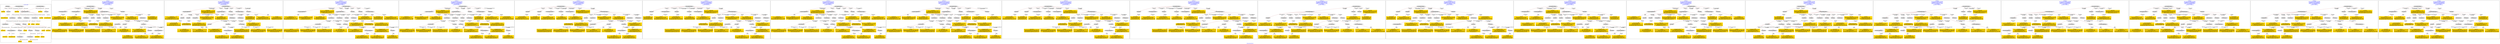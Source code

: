 digraph n0 {
fontcolor="blue"
remincross="true"
label="s04-ima-artworks.xml"
subgraph cluster_0 {
label="1-correct model"
n2[style="filled",color="white",fillcolor="lightgray",label="E12_Production1"];
n3[style="filled",color="white",fillcolor="lightgray",label="E21_Person1"];
n4[style="filled",color="white",fillcolor="lightgray",label="E55_Type1"];
n5[style="filled",color="white",fillcolor="lightgray",label="E52_Time-Span3"];
n6[style="filled",color="white",fillcolor="lightgray",label="E69_Death1"];
n7[style="filled",color="white",fillcolor="lightgray",label="E74_Group1"];
n8[style="filled",color="white",fillcolor="lightgray",label="E82_Actor_Appellation1"];
n9[style="filled",color="white",fillcolor="lightgray",label="E67_Birth1"];
n10[shape="plaintext",style="filled",fillcolor="gold",label="artistURI"];
n11[style="filled",color="white",fillcolor="lightgray",label="E22_Man-Made_Object1"];
n12[style="filled",color="white",fillcolor="lightgray",label="E35_Title1"];
n13[style="filled",color="white",fillcolor="lightgray",label="E8_Acquisition1"];
n14[style="filled",color="white",fillcolor="lightgray",label="E54_Dimension1"];
n15[shape="plaintext",style="filled",fillcolor="gold",label="sourceURL"];
n16[style="filled",color="white",fillcolor="lightgray",label="E33_Linguistic_Object1"];
n17[style="filled",color="white",fillcolor="lightgray",label="E55_Type2"];
n18[shape="plaintext",style="filled",fillcolor="gold",label="provenance"];
n19[style="filled",color="white",fillcolor="lightgray",label="E33_Linguistic_Object2"];
n20[style="filled",color="white",fillcolor="lightgray",label="E55_Type3"];
n21[shape="plaintext",style="filled",fillcolor="gold",label="galleryLabel"];
n22[shape="plaintext",style="filled",fillcolor="gold",label="title"];
n23[style="filled",color="white",fillcolor="lightgray",label="E38_Image1"];
n24[shape="plaintext",style="filled",fillcolor="gold",label="imageURL"];
n25[style="filled",color="white",fillcolor="lightgray",label="E52_Time-Span1"];
n26[shape="plaintext",style="filled",fillcolor="gold",label="birthDate"];
n27[style="filled",color="white",fillcolor="lightgray",label="E52_Time-Span2"];
n28[shape="plaintext",style="filled",fillcolor="gold",label="deathDate"];
n29[shape="plaintext",style="filled",fillcolor="gold",label="creationDate"];
n30[shape="plaintext",style="filled",fillcolor="gold",label="dimensions"];
n31[shape="plaintext",style="filled",fillcolor="gold",label="materialsURI"];
n32[shape="plaintext",style="filled",fillcolor="gold",label="materials"];
n33[shape="plaintext",style="filled",fillcolor="gold",label="provenanceTypeURI"];
n34[shape="plaintext",style="filled",fillcolor="gold",label="galleryLabelTypeURI"];
n35[shape="plaintext",style="filled",fillcolor="gold",label="nationalityURI"];
n36[shape="plaintext",style="filled",fillcolor="gold",label="nationality"];
n37[shape="plaintext",style="filled",fillcolor="gold",label="artistAppellationURI"];
n38[shape="plaintext",style="filled",fillcolor="gold",label="artistFirstLast"];
n39[shape="plaintext",style="filled",fillcolor="gold",label="creditLine"];
}
subgraph cluster_1 {
label="candidate 0\nlink coherence:0.7575757575757576\nnode coherence:0.7878787878787878\nconfidence:0.4321040403956947\nmapping score:0.4505205918809679\ncost:231.009632\n-precision:0.52-recall:0.46"
n41[style="filled",color="white",fillcolor="lightgray",label="E12_Production1"];
n42[style="filled",color="white",fillcolor="lightgray",label="E21_Person1"];
n43[style="filled",color="white",fillcolor="lightgray",label="E52_Time-Span2"];
n44[style="filled",color="white",fillcolor="lightgray",label="E55_Type1"];
n45[style="filled",color="white",fillcolor="lightgray",label="E74_Group1"];
n46[style="filled",color="white",fillcolor="lightgray",label="E82_Actor_Appellation1"];
n47[style="filled",color="white",fillcolor="lightgray",label="E22_Man-Made_Object1"];
n48[style="filled",color="white",fillcolor="lightgray",label="E54_Dimension1"];
n49[style="filled",color="white",fillcolor="lightgray",label="E55_Type2"];
n50[style="filled",color="white",fillcolor="lightgray",label="E55_Type3"];
n51[style="filled",color="white",fillcolor="lightgray",label="E8_Acquisition1"];
n52[style="filled",color="white",fillcolor="lightgray",label="E33_Linguistic_Object1"];
n53[style="filled",color="white",fillcolor="lightgray",label="E55_Type4"];
n54[style="filled",color="white",fillcolor="lightgray",label="E33_Linguistic_Object2"];
n55[style="filled",color="white",fillcolor="lightgray",label="E82_Actor_Appellation2"];
n56[shape="plaintext",style="filled",fillcolor="gold",label="birthDate\n[E52_Time-Span,P82a_begin_of_the_begin,0.606]\n[E52_Time-Span,P82_at_some_time_within,0.287]\n[E52_Time-Span,P82b_end_of_the_end,0.063]\n[E52_Time-Span,label,0.044]"];
n57[shape="plaintext",style="filled",fillcolor="gold",label="provenanceTypeURI\n[E55_Type,classLink,0.84]\n[E74_Group,classLink,0.157]\n[E22_Man-Made_Object,P3_has_note,0.001]\n[E73_Information_Object,P3_has_note,0.001]"];
n58[shape="plaintext",style="filled",fillcolor="gold",label="title\n[E35_Title,label,0.644]\n[E73_Information_Object,P3_has_note,0.149]\n[E22_Man-Made_Object,P3_has_note,0.138]\n[E82_Actor_Appellation,label,0.069]"];
n59[shape="plaintext",style="filled",fillcolor="gold",label="materialsURI\n[E55_Type,classLink,0.693]\n[E74_Group,classLink,0.306]\n[E29_Design_or_Procedure,P3_has_note,0.0]\n[E55_Type,label,0.0]"];
n60[shape="plaintext",style="filled",fillcolor="gold",label="artistURI\n[E21_Person,classLink,0.541]\n[E82_Actor_Appellation,classLink,0.411]\n[E82_Actor_Appellation,label,0.026]\n[E73_Information_Object,P3_has_note,0.022]"];
n61[shape="plaintext",style="filled",fillcolor="gold",label="sourceURL\n[E73_Information_Object,P3_has_note,0.301]\n[E22_Man-Made_Object,P3_has_note,0.29]\n[E39_Actor,classLink,0.242]\n[E8_Acquisition,P3_has_note,0.167]"];
n62[shape="plaintext",style="filled",fillcolor="gold",label="nationality\n[E74_Group,label,0.559]\n[E74_Group,classLink,0.348]\n[E8_Acquisition,P3_has_note,0.055]\n[E39_Actor,P3_has_note,0.038]"];
n63[shape="plaintext",style="filled",fillcolor="gold",label="artistAppellationURI\n[E82_Actor_Appellation,classLink,0.936]\n[E21_Person,classLink,0.058]\n[E82_Actor_Appellation,label,0.003]\n[E73_Information_Object,P3_has_note,0.003]"];
n64[shape="plaintext",style="filled",fillcolor="gold",label="artistFirstLast\n[E82_Actor_Appellation,label,0.803]\n[E35_Title,label,0.078]\n[E73_Information_Object,P3_has_note,0.062]\n[E22_Man-Made_Object,P3_has_note,0.056]"];
n65[shape="plaintext",style="filled",fillcolor="gold",label="materials\n[E29_Design_or_Procedure,P3_has_note,0.532]\n[E55_Type,label,0.426]\n[E73_Information_Object,P3_has_note,0.021]\n[E22_Man-Made_Object,P3_has_note,0.021]"];
n66[shape="plaintext",style="filled",fillcolor="gold",label="dimensions\n[E54_Dimension,P3_has_note,0.78]\n[E22_Man-Made_Object,classLink,0.097]\n[E38_Image,classLink,0.071]\n[E73_Information_Object,P3_has_note,0.052]"];
n67[shape="plaintext",style="filled",fillcolor="gold",label="galleryLabel\n[E73_Information_Object,P3_has_note,0.373]\n[E22_Man-Made_Object,P3_has_note,0.345]\n[E33_Linguistic_Object,P3_has_note,0.161]\n[E39_Actor,P3_has_note,0.121]"];
n68[shape="plaintext",style="filled",fillcolor="gold",label="galleryLabelTypeURI\n[E55_Type,classLink,0.761]\n[E74_Group,classLink,0.239]"];
n69[shape="plaintext",style="filled",fillcolor="gold",label="provenance\n[E8_Acquisition,P3_has_note,0.296]\n[E73_Information_Object,P3_has_note,0.266]\n[E22_Man-Made_Object,P3_has_note,0.23]\n[E33_Linguistic_Object,P3_has_note,0.208]"];
n70[shape="plaintext",style="filled",fillcolor="gold",label="nationalityURI\n[E74_Group,classLink,0.743]\n[E55_Type,classLink,0.199]\n[E74_Group,label,0.045]\n[E39_Actor,P3_has_note,0.013]"];
n71[shape="plaintext",style="filled",fillcolor="gold",label="imageURL\n[E38_Image,classLink,0.326]\n[E39_Actor,classLink,0.286]\n[E22_Man-Made_Object,classLink,0.207]\n[E21_Person,classLink,0.181]"];
n72[shape="plaintext",style="filled",fillcolor="gold",label="creditLine\n[E8_Acquisition,P3_has_note,0.439]\n[E30_Right,P3_has_note,0.259]\n[E33_Linguistic_Object,P3_has_note,0.168]\n[E73_Information_Object,P3_has_note,0.133]"];
n73[shape="plaintext",style="filled",fillcolor="gold",label="creationDate\n[E52_Time-Span,P82_at_some_time_within,0.328]\n[E52_Time-Span,P82b_end_of_the_end,0.28]\n[E52_Time-Span,P82a_begin_of_the_begin,0.264]\n[E73_Information_Object,P3_has_note,0.128]"];
n74[shape="plaintext",style="filled",fillcolor="gold",label="deathDate\n[E52_Time-Span,P82b_end_of_the_end,0.554]\n[E52_Time-Span,P82_at_some_time_within,0.312]\n[E52_Time-Span,P82a_begin_of_the_begin,0.094]\n[E8_Acquisition,P3_has_note,0.04]"];
}
subgraph cluster_2 {
label="candidate 1\nlink coherence:0.7575757575757576\nnode coherence:0.7878787878787878\nconfidence:0.4321040403956947\nmapping score:0.4505205918809679\ncost:330.019654\n-precision:0.48-recall:0.43"
n76[style="filled",color="white",fillcolor="lightgray",label="E12_Production1"];
n77[style="filled",color="white",fillcolor="lightgray",label="E21_Person1"];
n78[style="filled",color="white",fillcolor="lightgray",label="E52_Time-Span2"];
n79[style="filled",color="white",fillcolor="lightgray",label="E55_Type1"];
n80[style="filled",color="white",fillcolor="lightgray",label="E82_Actor_Appellation1"];
n81[style="filled",color="white",fillcolor="lightgray",label="E22_Man-Made_Object1"];
n82[style="filled",color="white",fillcolor="lightgray",label="E54_Dimension1"];
n83[style="filled",color="white",fillcolor="lightgray",label="E55_Type2"];
n84[style="filled",color="white",fillcolor="lightgray",label="E55_Type3"];
n85[style="filled",color="white",fillcolor="lightgray",label="E8_Acquisition1"];
n86[style="filled",color="white",fillcolor="lightgray",label="E33_Linguistic_Object1"];
n87[style="filled",color="white",fillcolor="lightgray",label="E55_Type4"];
n88[style="filled",color="white",fillcolor="lightgray",label="E33_Linguistic_Object2"];
n89[style="filled",color="white",fillcolor="lightgray",label="E74_Group1"];
n90[style="filled",color="white",fillcolor="lightgray",label="E82_Actor_Appellation2"];
n91[shape="plaintext",style="filled",fillcolor="gold",label="birthDate\n[E52_Time-Span,P82a_begin_of_the_begin,0.606]\n[E52_Time-Span,P82_at_some_time_within,0.287]\n[E52_Time-Span,P82b_end_of_the_end,0.063]\n[E52_Time-Span,label,0.044]"];
n92[shape="plaintext",style="filled",fillcolor="gold",label="provenanceTypeURI\n[E55_Type,classLink,0.84]\n[E74_Group,classLink,0.157]\n[E22_Man-Made_Object,P3_has_note,0.001]\n[E73_Information_Object,P3_has_note,0.001]"];
n93[shape="plaintext",style="filled",fillcolor="gold",label="title\n[E35_Title,label,0.644]\n[E73_Information_Object,P3_has_note,0.149]\n[E22_Man-Made_Object,P3_has_note,0.138]\n[E82_Actor_Appellation,label,0.069]"];
n94[shape="plaintext",style="filled",fillcolor="gold",label="materialsURI\n[E55_Type,classLink,0.693]\n[E74_Group,classLink,0.306]\n[E29_Design_or_Procedure,P3_has_note,0.0]\n[E55_Type,label,0.0]"];
n95[shape="plaintext",style="filled",fillcolor="gold",label="artistURI\n[E21_Person,classLink,0.541]\n[E82_Actor_Appellation,classLink,0.411]\n[E82_Actor_Appellation,label,0.026]\n[E73_Information_Object,P3_has_note,0.022]"];
n96[shape="plaintext",style="filled",fillcolor="gold",label="sourceURL\n[E73_Information_Object,P3_has_note,0.301]\n[E22_Man-Made_Object,P3_has_note,0.29]\n[E39_Actor,classLink,0.242]\n[E8_Acquisition,P3_has_note,0.167]"];
n97[shape="plaintext",style="filled",fillcolor="gold",label="nationality\n[E74_Group,label,0.559]\n[E74_Group,classLink,0.348]\n[E8_Acquisition,P3_has_note,0.055]\n[E39_Actor,P3_has_note,0.038]"];
n98[shape="plaintext",style="filled",fillcolor="gold",label="artistAppellationURI\n[E82_Actor_Appellation,classLink,0.936]\n[E21_Person,classLink,0.058]\n[E82_Actor_Appellation,label,0.003]\n[E73_Information_Object,P3_has_note,0.003]"];
n99[shape="plaintext",style="filled",fillcolor="gold",label="artistFirstLast\n[E82_Actor_Appellation,label,0.803]\n[E35_Title,label,0.078]\n[E73_Information_Object,P3_has_note,0.062]\n[E22_Man-Made_Object,P3_has_note,0.056]"];
n100[shape="plaintext",style="filled",fillcolor="gold",label="materials\n[E29_Design_or_Procedure,P3_has_note,0.532]\n[E55_Type,label,0.426]\n[E73_Information_Object,P3_has_note,0.021]\n[E22_Man-Made_Object,P3_has_note,0.021]"];
n101[shape="plaintext",style="filled",fillcolor="gold",label="dimensions\n[E54_Dimension,P3_has_note,0.78]\n[E22_Man-Made_Object,classLink,0.097]\n[E38_Image,classLink,0.071]\n[E73_Information_Object,P3_has_note,0.052]"];
n102[shape="plaintext",style="filled",fillcolor="gold",label="galleryLabel\n[E73_Information_Object,P3_has_note,0.373]\n[E22_Man-Made_Object,P3_has_note,0.345]\n[E33_Linguistic_Object,P3_has_note,0.161]\n[E39_Actor,P3_has_note,0.121]"];
n103[shape="plaintext",style="filled",fillcolor="gold",label="galleryLabelTypeURI\n[E55_Type,classLink,0.761]\n[E74_Group,classLink,0.239]"];
n104[shape="plaintext",style="filled",fillcolor="gold",label="provenance\n[E8_Acquisition,P3_has_note,0.296]\n[E73_Information_Object,P3_has_note,0.266]\n[E22_Man-Made_Object,P3_has_note,0.23]\n[E33_Linguistic_Object,P3_has_note,0.208]"];
n105[shape="plaintext",style="filled",fillcolor="gold",label="nationalityURI\n[E74_Group,classLink,0.743]\n[E55_Type,classLink,0.199]\n[E74_Group,label,0.045]\n[E39_Actor,P3_has_note,0.013]"];
n106[shape="plaintext",style="filled",fillcolor="gold",label="imageURL\n[E38_Image,classLink,0.326]\n[E39_Actor,classLink,0.286]\n[E22_Man-Made_Object,classLink,0.207]\n[E21_Person,classLink,0.181]"];
n107[shape="plaintext",style="filled",fillcolor="gold",label="creditLine\n[E8_Acquisition,P3_has_note,0.439]\n[E30_Right,P3_has_note,0.259]\n[E33_Linguistic_Object,P3_has_note,0.168]\n[E73_Information_Object,P3_has_note,0.133]"];
n108[shape="plaintext",style="filled",fillcolor="gold",label="creationDate\n[E52_Time-Span,P82_at_some_time_within,0.328]\n[E52_Time-Span,P82b_end_of_the_end,0.28]\n[E52_Time-Span,P82a_begin_of_the_begin,0.264]\n[E73_Information_Object,P3_has_note,0.128]"];
n109[shape="plaintext",style="filled",fillcolor="gold",label="deathDate\n[E52_Time-Span,P82b_end_of_the_end,0.554]\n[E52_Time-Span,P82_at_some_time_within,0.312]\n[E52_Time-Span,P82a_begin_of_the_begin,0.094]\n[E8_Acquisition,P3_has_note,0.04]"];
}
subgraph cluster_3 {
label="candidate 10\nlink coherence:0.7272727272727273\nnode coherence:0.7878787878787878\nconfidence:0.4321040403956947\nmapping score:0.4505205918809679\ncost:231.009652\n-precision:0.52-recall:0.46"
n111[style="filled",color="white",fillcolor="lightgray",label="E12_Production1"];
n112[style="filled",color="white",fillcolor="lightgray",label="E21_Person1"];
n113[style="filled",color="white",fillcolor="lightgray",label="E52_Time-Span2"];
n114[style="filled",color="white",fillcolor="lightgray",label="E55_Type1"];
n115[style="filled",color="white",fillcolor="lightgray",label="E74_Group1"];
n116[style="filled",color="white",fillcolor="lightgray",label="E82_Actor_Appellation1"];
n117[style="filled",color="white",fillcolor="lightgray",label="E22_Man-Made_Object1"];
n118[style="filled",color="white",fillcolor="lightgray",label="E54_Dimension1"];
n119[style="filled",color="white",fillcolor="lightgray",label="E55_Type3"];
n120[style="filled",color="white",fillcolor="lightgray",label="E8_Acquisition1"];
n121[style="filled",color="white",fillcolor="lightgray",label="E33_Linguistic_Object1"];
n122[style="filled",color="white",fillcolor="lightgray",label="E55_Type2"];
n123[style="filled",color="white",fillcolor="lightgray",label="E55_Type4"];
n124[style="filled",color="white",fillcolor="lightgray",label="E33_Linguistic_Object2"];
n125[style="filled",color="white",fillcolor="lightgray",label="E82_Actor_Appellation2"];
n126[shape="plaintext",style="filled",fillcolor="gold",label="birthDate\n[E52_Time-Span,P82a_begin_of_the_begin,0.606]\n[E52_Time-Span,P82_at_some_time_within,0.287]\n[E52_Time-Span,P82b_end_of_the_end,0.063]\n[E52_Time-Span,label,0.044]"];
n127[shape="plaintext",style="filled",fillcolor="gold",label="provenanceTypeURI\n[E55_Type,classLink,0.84]\n[E74_Group,classLink,0.157]\n[E22_Man-Made_Object,P3_has_note,0.001]\n[E73_Information_Object,P3_has_note,0.001]"];
n128[shape="plaintext",style="filled",fillcolor="gold",label="title\n[E35_Title,label,0.644]\n[E73_Information_Object,P3_has_note,0.149]\n[E22_Man-Made_Object,P3_has_note,0.138]\n[E82_Actor_Appellation,label,0.069]"];
n129[shape="plaintext",style="filled",fillcolor="gold",label="materialsURI\n[E55_Type,classLink,0.693]\n[E74_Group,classLink,0.306]\n[E29_Design_or_Procedure,P3_has_note,0.0]\n[E55_Type,label,0.0]"];
n130[shape="plaintext",style="filled",fillcolor="gold",label="artistURI\n[E21_Person,classLink,0.541]\n[E82_Actor_Appellation,classLink,0.411]\n[E82_Actor_Appellation,label,0.026]\n[E73_Information_Object,P3_has_note,0.022]"];
n131[shape="plaintext",style="filled",fillcolor="gold",label="sourceURL\n[E73_Information_Object,P3_has_note,0.301]\n[E22_Man-Made_Object,P3_has_note,0.29]\n[E39_Actor,classLink,0.242]\n[E8_Acquisition,P3_has_note,0.167]"];
n132[shape="plaintext",style="filled",fillcolor="gold",label="nationality\n[E74_Group,label,0.559]\n[E74_Group,classLink,0.348]\n[E8_Acquisition,P3_has_note,0.055]\n[E39_Actor,P3_has_note,0.038]"];
n133[shape="plaintext",style="filled",fillcolor="gold",label="artistAppellationURI\n[E82_Actor_Appellation,classLink,0.936]\n[E21_Person,classLink,0.058]\n[E82_Actor_Appellation,label,0.003]\n[E73_Information_Object,P3_has_note,0.003]"];
n134[shape="plaintext",style="filled",fillcolor="gold",label="artistFirstLast\n[E82_Actor_Appellation,label,0.803]\n[E35_Title,label,0.078]\n[E73_Information_Object,P3_has_note,0.062]\n[E22_Man-Made_Object,P3_has_note,0.056]"];
n135[shape="plaintext",style="filled",fillcolor="gold",label="materials\n[E29_Design_or_Procedure,P3_has_note,0.532]\n[E55_Type,label,0.426]\n[E73_Information_Object,P3_has_note,0.021]\n[E22_Man-Made_Object,P3_has_note,0.021]"];
n136[shape="plaintext",style="filled",fillcolor="gold",label="dimensions\n[E54_Dimension,P3_has_note,0.78]\n[E22_Man-Made_Object,classLink,0.097]\n[E38_Image,classLink,0.071]\n[E73_Information_Object,P3_has_note,0.052]"];
n137[shape="plaintext",style="filled",fillcolor="gold",label="galleryLabel\n[E73_Information_Object,P3_has_note,0.373]\n[E22_Man-Made_Object,P3_has_note,0.345]\n[E33_Linguistic_Object,P3_has_note,0.161]\n[E39_Actor,P3_has_note,0.121]"];
n138[shape="plaintext",style="filled",fillcolor="gold",label="galleryLabelTypeURI\n[E55_Type,classLink,0.761]\n[E74_Group,classLink,0.239]"];
n139[shape="plaintext",style="filled",fillcolor="gold",label="provenance\n[E8_Acquisition,P3_has_note,0.296]\n[E73_Information_Object,P3_has_note,0.266]\n[E22_Man-Made_Object,P3_has_note,0.23]\n[E33_Linguistic_Object,P3_has_note,0.208]"];
n140[shape="plaintext",style="filled",fillcolor="gold",label="nationalityURI\n[E74_Group,classLink,0.743]\n[E55_Type,classLink,0.199]\n[E74_Group,label,0.045]\n[E39_Actor,P3_has_note,0.013]"];
n141[shape="plaintext",style="filled",fillcolor="gold",label="imageURL\n[E38_Image,classLink,0.326]\n[E39_Actor,classLink,0.286]\n[E22_Man-Made_Object,classLink,0.207]\n[E21_Person,classLink,0.181]"];
n142[shape="plaintext",style="filled",fillcolor="gold",label="creditLine\n[E8_Acquisition,P3_has_note,0.439]\n[E30_Right,P3_has_note,0.259]\n[E33_Linguistic_Object,P3_has_note,0.168]\n[E73_Information_Object,P3_has_note,0.133]"];
n143[shape="plaintext",style="filled",fillcolor="gold",label="creationDate\n[E52_Time-Span,P82_at_some_time_within,0.328]\n[E52_Time-Span,P82b_end_of_the_end,0.28]\n[E52_Time-Span,P82a_begin_of_the_begin,0.264]\n[E73_Information_Object,P3_has_note,0.128]"];
n144[shape="plaintext",style="filled",fillcolor="gold",label="deathDate\n[E52_Time-Span,P82b_end_of_the_end,0.554]\n[E52_Time-Span,P82_at_some_time_within,0.312]\n[E52_Time-Span,P82a_begin_of_the_begin,0.094]\n[E8_Acquisition,P3_has_note,0.04]"];
}
subgraph cluster_4 {
label="candidate 11\nlink coherence:0.7272727272727273\nnode coherence:0.7878787878787878\nconfidence:0.4321040403956947\nmapping score:0.4505205918809679\ncost:330.019654\n-precision:0.52-recall:0.46"
n146[style="filled",color="white",fillcolor="lightgray",label="E12_Production1"];
n147[style="filled",color="white",fillcolor="lightgray",label="E21_Person1"];
n148[style="filled",color="white",fillcolor="lightgray",label="E52_Time-Span2"];
n149[style="filled",color="white",fillcolor="lightgray",label="E55_Type1"];
n150[style="filled",color="white",fillcolor="lightgray",label="E74_Group1"];
n151[style="filled",color="white",fillcolor="lightgray",label="E82_Actor_Appellation1"];
n152[style="filled",color="white",fillcolor="lightgray",label="E22_Man-Made_Object1"];
n153[style="filled",color="white",fillcolor="lightgray",label="E54_Dimension1"];
n154[style="filled",color="white",fillcolor="lightgray",label="E55_Type3"];
n155[style="filled",color="white",fillcolor="lightgray",label="E8_Acquisition1"];
n156[style="filled",color="white",fillcolor="lightgray",label="E33_Linguistic_Object1"];
n157[style="filled",color="white",fillcolor="lightgray",label="E55_Type4"];
n158[style="filled",color="white",fillcolor="lightgray",label="E33_Linguistic_Object2"];
n159[style="filled",color="white",fillcolor="lightgray",label="E55_Type2"];
n160[style="filled",color="white",fillcolor="lightgray",label="E82_Actor_Appellation2"];
n161[shape="plaintext",style="filled",fillcolor="gold",label="birthDate\n[E52_Time-Span,P82a_begin_of_the_begin,0.606]\n[E52_Time-Span,P82_at_some_time_within,0.287]\n[E52_Time-Span,P82b_end_of_the_end,0.063]\n[E52_Time-Span,label,0.044]"];
n162[shape="plaintext",style="filled",fillcolor="gold",label="provenanceTypeURI\n[E55_Type,classLink,0.84]\n[E74_Group,classLink,0.157]\n[E22_Man-Made_Object,P3_has_note,0.001]\n[E73_Information_Object,P3_has_note,0.001]"];
n163[shape="plaintext",style="filled",fillcolor="gold",label="title\n[E35_Title,label,0.644]\n[E73_Information_Object,P3_has_note,0.149]\n[E22_Man-Made_Object,P3_has_note,0.138]\n[E82_Actor_Appellation,label,0.069]"];
n164[shape="plaintext",style="filled",fillcolor="gold",label="materialsURI\n[E55_Type,classLink,0.693]\n[E74_Group,classLink,0.306]\n[E29_Design_or_Procedure,P3_has_note,0.0]\n[E55_Type,label,0.0]"];
n165[shape="plaintext",style="filled",fillcolor="gold",label="artistURI\n[E21_Person,classLink,0.541]\n[E82_Actor_Appellation,classLink,0.411]\n[E82_Actor_Appellation,label,0.026]\n[E73_Information_Object,P3_has_note,0.022]"];
n166[shape="plaintext",style="filled",fillcolor="gold",label="sourceURL\n[E73_Information_Object,P3_has_note,0.301]\n[E22_Man-Made_Object,P3_has_note,0.29]\n[E39_Actor,classLink,0.242]\n[E8_Acquisition,P3_has_note,0.167]"];
n167[shape="plaintext",style="filled",fillcolor="gold",label="nationality\n[E74_Group,label,0.559]\n[E74_Group,classLink,0.348]\n[E8_Acquisition,P3_has_note,0.055]\n[E39_Actor,P3_has_note,0.038]"];
n168[shape="plaintext",style="filled",fillcolor="gold",label="artistAppellationURI\n[E82_Actor_Appellation,classLink,0.936]\n[E21_Person,classLink,0.058]\n[E82_Actor_Appellation,label,0.003]\n[E73_Information_Object,P3_has_note,0.003]"];
n169[shape="plaintext",style="filled",fillcolor="gold",label="artistFirstLast\n[E82_Actor_Appellation,label,0.803]\n[E35_Title,label,0.078]\n[E73_Information_Object,P3_has_note,0.062]\n[E22_Man-Made_Object,P3_has_note,0.056]"];
n170[shape="plaintext",style="filled",fillcolor="gold",label="materials\n[E29_Design_or_Procedure,P3_has_note,0.532]\n[E55_Type,label,0.426]\n[E73_Information_Object,P3_has_note,0.021]\n[E22_Man-Made_Object,P3_has_note,0.021]"];
n171[shape="plaintext",style="filled",fillcolor="gold",label="dimensions\n[E54_Dimension,P3_has_note,0.78]\n[E22_Man-Made_Object,classLink,0.097]\n[E38_Image,classLink,0.071]\n[E73_Information_Object,P3_has_note,0.052]"];
n172[shape="plaintext",style="filled",fillcolor="gold",label="galleryLabel\n[E73_Information_Object,P3_has_note,0.373]\n[E22_Man-Made_Object,P3_has_note,0.345]\n[E33_Linguistic_Object,P3_has_note,0.161]\n[E39_Actor,P3_has_note,0.121]"];
n173[shape="plaintext",style="filled",fillcolor="gold",label="galleryLabelTypeURI\n[E55_Type,classLink,0.761]\n[E74_Group,classLink,0.239]"];
n174[shape="plaintext",style="filled",fillcolor="gold",label="provenance\n[E8_Acquisition,P3_has_note,0.296]\n[E73_Information_Object,P3_has_note,0.266]\n[E22_Man-Made_Object,P3_has_note,0.23]\n[E33_Linguistic_Object,P3_has_note,0.208]"];
n175[shape="plaintext",style="filled",fillcolor="gold",label="nationalityURI\n[E74_Group,classLink,0.743]\n[E55_Type,classLink,0.199]\n[E74_Group,label,0.045]\n[E39_Actor,P3_has_note,0.013]"];
n176[shape="plaintext",style="filled",fillcolor="gold",label="imageURL\n[E38_Image,classLink,0.326]\n[E39_Actor,classLink,0.286]\n[E22_Man-Made_Object,classLink,0.207]\n[E21_Person,classLink,0.181]"];
n177[shape="plaintext",style="filled",fillcolor="gold",label="creditLine\n[E8_Acquisition,P3_has_note,0.439]\n[E30_Right,P3_has_note,0.259]\n[E33_Linguistic_Object,P3_has_note,0.168]\n[E73_Information_Object,P3_has_note,0.133]"];
n178[shape="plaintext",style="filled",fillcolor="gold",label="creationDate\n[E52_Time-Span,P82_at_some_time_within,0.328]\n[E52_Time-Span,P82b_end_of_the_end,0.28]\n[E52_Time-Span,P82a_begin_of_the_begin,0.264]\n[E73_Information_Object,P3_has_note,0.128]"];
n179[shape="plaintext",style="filled",fillcolor="gold",label="deathDate\n[E52_Time-Span,P82b_end_of_the_end,0.554]\n[E52_Time-Span,P82_at_some_time_within,0.312]\n[E52_Time-Span,P82a_begin_of_the_begin,0.094]\n[E8_Acquisition,P3_has_note,0.04]"];
}
subgraph cluster_5 {
label="candidate 12\nlink coherence:0.7272727272727273\nnode coherence:0.7878787878787878\nconfidence:0.4321040403956947\nmapping score:0.4505205918809679\ncost:330.019674\n-precision:0.48-recall:0.43"
n181[style="filled",color="white",fillcolor="lightgray",label="E12_Production1"];
n182[style="filled",color="white",fillcolor="lightgray",label="E21_Person1"];
n183[style="filled",color="white",fillcolor="lightgray",label="E52_Time-Span2"];
n184[style="filled",color="white",fillcolor="lightgray",label="E55_Type1"];
n185[style="filled",color="white",fillcolor="lightgray",label="E82_Actor_Appellation1"];
n186[style="filled",color="white",fillcolor="lightgray",label="E22_Man-Made_Object1"];
n187[style="filled",color="white",fillcolor="lightgray",label="E54_Dimension1"];
n188[style="filled",color="white",fillcolor="lightgray",label="E55_Type3"];
n189[style="filled",color="white",fillcolor="lightgray",label="E8_Acquisition1"];
n190[style="filled",color="white",fillcolor="lightgray",label="E33_Linguistic_Object1"];
n191[style="filled",color="white",fillcolor="lightgray",label="E55_Type2"];
n192[style="filled",color="white",fillcolor="lightgray",label="E55_Type4"];
n193[style="filled",color="white",fillcolor="lightgray",label="E33_Linguistic_Object2"];
n194[style="filled",color="white",fillcolor="lightgray",label="E74_Group1"];
n195[style="filled",color="white",fillcolor="lightgray",label="E82_Actor_Appellation2"];
n196[shape="plaintext",style="filled",fillcolor="gold",label="birthDate\n[E52_Time-Span,P82a_begin_of_the_begin,0.606]\n[E52_Time-Span,P82_at_some_time_within,0.287]\n[E52_Time-Span,P82b_end_of_the_end,0.063]\n[E52_Time-Span,label,0.044]"];
n197[shape="plaintext",style="filled",fillcolor="gold",label="provenanceTypeURI\n[E55_Type,classLink,0.84]\n[E74_Group,classLink,0.157]\n[E22_Man-Made_Object,P3_has_note,0.001]\n[E73_Information_Object,P3_has_note,0.001]"];
n198[shape="plaintext",style="filled",fillcolor="gold",label="title\n[E35_Title,label,0.644]\n[E73_Information_Object,P3_has_note,0.149]\n[E22_Man-Made_Object,P3_has_note,0.138]\n[E82_Actor_Appellation,label,0.069]"];
n199[shape="plaintext",style="filled",fillcolor="gold",label="materialsURI\n[E55_Type,classLink,0.693]\n[E74_Group,classLink,0.306]\n[E29_Design_or_Procedure,P3_has_note,0.0]\n[E55_Type,label,0.0]"];
n200[shape="plaintext",style="filled",fillcolor="gold",label="artistURI\n[E21_Person,classLink,0.541]\n[E82_Actor_Appellation,classLink,0.411]\n[E82_Actor_Appellation,label,0.026]\n[E73_Information_Object,P3_has_note,0.022]"];
n201[shape="plaintext",style="filled",fillcolor="gold",label="sourceURL\n[E73_Information_Object,P3_has_note,0.301]\n[E22_Man-Made_Object,P3_has_note,0.29]\n[E39_Actor,classLink,0.242]\n[E8_Acquisition,P3_has_note,0.167]"];
n202[shape="plaintext",style="filled",fillcolor="gold",label="nationality\n[E74_Group,label,0.559]\n[E74_Group,classLink,0.348]\n[E8_Acquisition,P3_has_note,0.055]\n[E39_Actor,P3_has_note,0.038]"];
n203[shape="plaintext",style="filled",fillcolor="gold",label="artistAppellationURI\n[E82_Actor_Appellation,classLink,0.936]\n[E21_Person,classLink,0.058]\n[E82_Actor_Appellation,label,0.003]\n[E73_Information_Object,P3_has_note,0.003]"];
n204[shape="plaintext",style="filled",fillcolor="gold",label="artistFirstLast\n[E82_Actor_Appellation,label,0.803]\n[E35_Title,label,0.078]\n[E73_Information_Object,P3_has_note,0.062]\n[E22_Man-Made_Object,P3_has_note,0.056]"];
n205[shape="plaintext",style="filled",fillcolor="gold",label="materials\n[E29_Design_or_Procedure,P3_has_note,0.532]\n[E55_Type,label,0.426]\n[E73_Information_Object,P3_has_note,0.021]\n[E22_Man-Made_Object,P3_has_note,0.021]"];
n206[shape="plaintext",style="filled",fillcolor="gold",label="dimensions\n[E54_Dimension,P3_has_note,0.78]\n[E22_Man-Made_Object,classLink,0.097]\n[E38_Image,classLink,0.071]\n[E73_Information_Object,P3_has_note,0.052]"];
n207[shape="plaintext",style="filled",fillcolor="gold",label="galleryLabel\n[E73_Information_Object,P3_has_note,0.373]\n[E22_Man-Made_Object,P3_has_note,0.345]\n[E33_Linguistic_Object,P3_has_note,0.161]\n[E39_Actor,P3_has_note,0.121]"];
n208[shape="plaintext",style="filled",fillcolor="gold",label="galleryLabelTypeURI\n[E55_Type,classLink,0.761]\n[E74_Group,classLink,0.239]"];
n209[shape="plaintext",style="filled",fillcolor="gold",label="provenance\n[E8_Acquisition,P3_has_note,0.296]\n[E73_Information_Object,P3_has_note,0.266]\n[E22_Man-Made_Object,P3_has_note,0.23]\n[E33_Linguistic_Object,P3_has_note,0.208]"];
n210[shape="plaintext",style="filled",fillcolor="gold",label="nationalityURI\n[E74_Group,classLink,0.743]\n[E55_Type,classLink,0.199]\n[E74_Group,label,0.045]\n[E39_Actor,P3_has_note,0.013]"];
n211[shape="plaintext",style="filled",fillcolor="gold",label="imageURL\n[E38_Image,classLink,0.326]\n[E39_Actor,classLink,0.286]\n[E22_Man-Made_Object,classLink,0.207]\n[E21_Person,classLink,0.181]"];
n212[shape="plaintext",style="filled",fillcolor="gold",label="creditLine\n[E8_Acquisition,P3_has_note,0.439]\n[E30_Right,P3_has_note,0.259]\n[E33_Linguistic_Object,P3_has_note,0.168]\n[E73_Information_Object,P3_has_note,0.133]"];
n213[shape="plaintext",style="filled",fillcolor="gold",label="creationDate\n[E52_Time-Span,P82_at_some_time_within,0.328]\n[E52_Time-Span,P82b_end_of_the_end,0.28]\n[E52_Time-Span,P82a_begin_of_the_begin,0.264]\n[E73_Information_Object,P3_has_note,0.128]"];
n214[shape="plaintext",style="filled",fillcolor="gold",label="deathDate\n[E52_Time-Span,P82b_end_of_the_end,0.554]\n[E52_Time-Span,P82_at_some_time_within,0.312]\n[E52_Time-Span,P82a_begin_of_the_begin,0.094]\n[E8_Acquisition,P3_has_note,0.04]"];
}
subgraph cluster_6 {
label="candidate 13\nlink coherence:0.7272727272727273\nnode coherence:0.7878787878787878\nconfidence:0.4321040403956947\nmapping score:0.4505205918809679\ncost:429.029676\n-precision:0.48-recall:0.43"
n216[style="filled",color="white",fillcolor="lightgray",label="E12_Production1"];
n217[style="filled",color="white",fillcolor="lightgray",label="E21_Person1"];
n218[style="filled",color="white",fillcolor="lightgray",label="E52_Time-Span2"];
n219[style="filled",color="white",fillcolor="lightgray",label="E55_Type1"];
n220[style="filled",color="white",fillcolor="lightgray",label="E82_Actor_Appellation1"];
n221[style="filled",color="white",fillcolor="lightgray",label="E22_Man-Made_Object1"];
n222[style="filled",color="white",fillcolor="lightgray",label="E54_Dimension1"];
n223[style="filled",color="white",fillcolor="lightgray",label="E55_Type3"];
n224[style="filled",color="white",fillcolor="lightgray",label="E8_Acquisition1"];
n225[style="filled",color="white",fillcolor="lightgray",label="E33_Linguistic_Object1"];
n226[style="filled",color="white",fillcolor="lightgray",label="E55_Type4"];
n227[style="filled",color="white",fillcolor="lightgray",label="E33_Linguistic_Object2"];
n228[style="filled",color="white",fillcolor="lightgray",label="E55_Type2"];
n229[style="filled",color="white",fillcolor="lightgray",label="E74_Group1"];
n230[style="filled",color="white",fillcolor="lightgray",label="E82_Actor_Appellation2"];
n231[shape="plaintext",style="filled",fillcolor="gold",label="birthDate\n[E52_Time-Span,P82a_begin_of_the_begin,0.606]\n[E52_Time-Span,P82_at_some_time_within,0.287]\n[E52_Time-Span,P82b_end_of_the_end,0.063]\n[E52_Time-Span,label,0.044]"];
n232[shape="plaintext",style="filled",fillcolor="gold",label="provenanceTypeURI\n[E55_Type,classLink,0.84]\n[E74_Group,classLink,0.157]\n[E22_Man-Made_Object,P3_has_note,0.001]\n[E73_Information_Object,P3_has_note,0.001]"];
n233[shape="plaintext",style="filled",fillcolor="gold",label="title\n[E35_Title,label,0.644]\n[E73_Information_Object,P3_has_note,0.149]\n[E22_Man-Made_Object,P3_has_note,0.138]\n[E82_Actor_Appellation,label,0.069]"];
n234[shape="plaintext",style="filled",fillcolor="gold",label="materialsURI\n[E55_Type,classLink,0.693]\n[E74_Group,classLink,0.306]\n[E29_Design_or_Procedure,P3_has_note,0.0]\n[E55_Type,label,0.0]"];
n235[shape="plaintext",style="filled",fillcolor="gold",label="artistURI\n[E21_Person,classLink,0.541]\n[E82_Actor_Appellation,classLink,0.411]\n[E82_Actor_Appellation,label,0.026]\n[E73_Information_Object,P3_has_note,0.022]"];
n236[shape="plaintext",style="filled",fillcolor="gold",label="sourceURL\n[E73_Information_Object,P3_has_note,0.301]\n[E22_Man-Made_Object,P3_has_note,0.29]\n[E39_Actor,classLink,0.242]\n[E8_Acquisition,P3_has_note,0.167]"];
n237[shape="plaintext",style="filled",fillcolor="gold",label="nationality\n[E74_Group,label,0.559]\n[E74_Group,classLink,0.348]\n[E8_Acquisition,P3_has_note,0.055]\n[E39_Actor,P3_has_note,0.038]"];
n238[shape="plaintext",style="filled",fillcolor="gold",label="artistAppellationURI\n[E82_Actor_Appellation,classLink,0.936]\n[E21_Person,classLink,0.058]\n[E82_Actor_Appellation,label,0.003]\n[E73_Information_Object,P3_has_note,0.003]"];
n239[shape="plaintext",style="filled",fillcolor="gold",label="artistFirstLast\n[E82_Actor_Appellation,label,0.803]\n[E35_Title,label,0.078]\n[E73_Information_Object,P3_has_note,0.062]\n[E22_Man-Made_Object,P3_has_note,0.056]"];
n240[shape="plaintext",style="filled",fillcolor="gold",label="materials\n[E29_Design_or_Procedure,P3_has_note,0.532]\n[E55_Type,label,0.426]\n[E73_Information_Object,P3_has_note,0.021]\n[E22_Man-Made_Object,P3_has_note,0.021]"];
n241[shape="plaintext",style="filled",fillcolor="gold",label="dimensions\n[E54_Dimension,P3_has_note,0.78]\n[E22_Man-Made_Object,classLink,0.097]\n[E38_Image,classLink,0.071]\n[E73_Information_Object,P3_has_note,0.052]"];
n242[shape="plaintext",style="filled",fillcolor="gold",label="galleryLabel\n[E73_Information_Object,P3_has_note,0.373]\n[E22_Man-Made_Object,P3_has_note,0.345]\n[E33_Linguistic_Object,P3_has_note,0.161]\n[E39_Actor,P3_has_note,0.121]"];
n243[shape="plaintext",style="filled",fillcolor="gold",label="galleryLabelTypeURI\n[E55_Type,classLink,0.761]\n[E74_Group,classLink,0.239]"];
n244[shape="plaintext",style="filled",fillcolor="gold",label="provenance\n[E8_Acquisition,P3_has_note,0.296]\n[E73_Information_Object,P3_has_note,0.266]\n[E22_Man-Made_Object,P3_has_note,0.23]\n[E33_Linguistic_Object,P3_has_note,0.208]"];
n245[shape="plaintext",style="filled",fillcolor="gold",label="nationalityURI\n[E74_Group,classLink,0.743]\n[E55_Type,classLink,0.199]\n[E74_Group,label,0.045]\n[E39_Actor,P3_has_note,0.013]"];
n246[shape="plaintext",style="filled",fillcolor="gold",label="imageURL\n[E38_Image,classLink,0.326]\n[E39_Actor,classLink,0.286]\n[E22_Man-Made_Object,classLink,0.207]\n[E21_Person,classLink,0.181]"];
n247[shape="plaintext",style="filled",fillcolor="gold",label="creditLine\n[E8_Acquisition,P3_has_note,0.439]\n[E30_Right,P3_has_note,0.259]\n[E33_Linguistic_Object,P3_has_note,0.168]\n[E73_Information_Object,P3_has_note,0.133]"];
n248[shape="plaintext",style="filled",fillcolor="gold",label="creationDate\n[E52_Time-Span,P82_at_some_time_within,0.328]\n[E52_Time-Span,P82b_end_of_the_end,0.28]\n[E52_Time-Span,P82a_begin_of_the_begin,0.264]\n[E73_Information_Object,P3_has_note,0.128]"];
n249[shape="plaintext",style="filled",fillcolor="gold",label="deathDate\n[E52_Time-Span,P82b_end_of_the_end,0.554]\n[E52_Time-Span,P82_at_some_time_within,0.312]\n[E52_Time-Span,P82a_begin_of_the_begin,0.094]\n[E8_Acquisition,P3_has_note,0.04]"];
}
subgraph cluster_7 {
label="candidate 14\nlink coherence:0.7272727272727273\nnode coherence:0.7878787878787878\nconfidence:0.43065137452946145\nmapping score:0.4500363699255568\ncost:231.009652\n-precision:0.55-recall:0.49"
n251[style="filled",color="white",fillcolor="lightgray",label="E12_Production1"];
n252[style="filled",color="white",fillcolor="lightgray",label="E21_Person1"];
n253[style="filled",color="white",fillcolor="lightgray",label="E52_Time-Span2"];
n254[style="filled",color="white",fillcolor="lightgray",label="E55_Type1"];
n255[style="filled",color="white",fillcolor="lightgray",label="E74_Group1"];
n256[style="filled",color="white",fillcolor="lightgray",label="E82_Actor_Appellation1"];
n257[style="filled",color="white",fillcolor="lightgray",label="E22_Man-Made_Object1"];
n258[style="filled",color="white",fillcolor="lightgray",label="E54_Dimension1"];
n259[style="filled",color="white",fillcolor="lightgray",label="E55_Type3"];
n260[style="filled",color="white",fillcolor="lightgray",label="E8_Acquisition1"];
n261[style="filled",color="white",fillcolor="lightgray",label="E33_Linguistic_Object1"];
n262[style="filled",color="white",fillcolor="lightgray",label="E55_Type2"];
n263[style="filled",color="white",fillcolor="lightgray",label="E55_Type4"];
n264[style="filled",color="white",fillcolor="lightgray",label="E33_Linguistic_Object2"];
n265[style="filled",color="white",fillcolor="lightgray",label="E82_Actor_Appellation2"];
n266[shape="plaintext",style="filled",fillcolor="gold",label="birthDate\n[E52_Time-Span,P82a_begin_of_the_begin,0.606]\n[E52_Time-Span,P82_at_some_time_within,0.287]\n[E52_Time-Span,P82b_end_of_the_end,0.063]\n[E52_Time-Span,label,0.044]"];
n267[shape="plaintext",style="filled",fillcolor="gold",label="provenanceTypeURI\n[E55_Type,classLink,0.84]\n[E74_Group,classLink,0.157]\n[E22_Man-Made_Object,P3_has_note,0.001]\n[E73_Information_Object,P3_has_note,0.001]"];
n268[shape="plaintext",style="filled",fillcolor="gold",label="title\n[E35_Title,label,0.644]\n[E73_Information_Object,P3_has_note,0.149]\n[E22_Man-Made_Object,P3_has_note,0.138]\n[E82_Actor_Appellation,label,0.069]"];
n269[shape="plaintext",style="filled",fillcolor="gold",label="materialsURI\n[E55_Type,classLink,0.693]\n[E74_Group,classLink,0.306]\n[E29_Design_or_Procedure,P3_has_note,0.0]\n[E55_Type,label,0.0]"];
n270[shape="plaintext",style="filled",fillcolor="gold",label="artistURI\n[E21_Person,classLink,0.541]\n[E82_Actor_Appellation,classLink,0.411]\n[E82_Actor_Appellation,label,0.026]\n[E73_Information_Object,P3_has_note,0.022]"];
n271[shape="plaintext",style="filled",fillcolor="gold",label="galleryLabel\n[E73_Information_Object,P3_has_note,0.373]\n[E22_Man-Made_Object,P3_has_note,0.345]\n[E33_Linguistic_Object,P3_has_note,0.161]\n[E39_Actor,P3_has_note,0.121]"];
n272[shape="plaintext",style="filled",fillcolor="gold",label="nationality\n[E74_Group,label,0.559]\n[E74_Group,classLink,0.348]\n[E8_Acquisition,P3_has_note,0.055]\n[E39_Actor,P3_has_note,0.038]"];
n273[shape="plaintext",style="filled",fillcolor="gold",label="artistAppellationURI\n[E82_Actor_Appellation,classLink,0.936]\n[E21_Person,classLink,0.058]\n[E82_Actor_Appellation,label,0.003]\n[E73_Information_Object,P3_has_note,0.003]"];
n274[shape="plaintext",style="filled",fillcolor="gold",label="artistFirstLast\n[E82_Actor_Appellation,label,0.803]\n[E35_Title,label,0.078]\n[E73_Information_Object,P3_has_note,0.062]\n[E22_Man-Made_Object,P3_has_note,0.056]"];
n275[shape="plaintext",style="filled",fillcolor="gold",label="materials\n[E29_Design_or_Procedure,P3_has_note,0.532]\n[E55_Type,label,0.426]\n[E73_Information_Object,P3_has_note,0.021]\n[E22_Man-Made_Object,P3_has_note,0.021]"];
n276[shape="plaintext",style="filled",fillcolor="gold",label="dimensions\n[E54_Dimension,P3_has_note,0.78]\n[E22_Man-Made_Object,classLink,0.097]\n[E38_Image,classLink,0.071]\n[E73_Information_Object,P3_has_note,0.052]"];
n277[shape="plaintext",style="filled",fillcolor="gold",label="provenance\n[E8_Acquisition,P3_has_note,0.296]\n[E73_Information_Object,P3_has_note,0.266]\n[E22_Man-Made_Object,P3_has_note,0.23]\n[E33_Linguistic_Object,P3_has_note,0.208]"];
n278[shape="plaintext",style="filled",fillcolor="gold",label="galleryLabelTypeURI\n[E55_Type,classLink,0.761]\n[E74_Group,classLink,0.239]"];
n279[shape="plaintext",style="filled",fillcolor="gold",label="sourceURL\n[E73_Information_Object,P3_has_note,0.301]\n[E22_Man-Made_Object,P3_has_note,0.29]\n[E39_Actor,classLink,0.242]\n[E8_Acquisition,P3_has_note,0.167]"];
n280[shape="plaintext",style="filled",fillcolor="gold",label="nationalityURI\n[E74_Group,classLink,0.743]\n[E55_Type,classLink,0.199]\n[E74_Group,label,0.045]\n[E39_Actor,P3_has_note,0.013]"];
n281[shape="plaintext",style="filled",fillcolor="gold",label="imageURL\n[E38_Image,classLink,0.326]\n[E39_Actor,classLink,0.286]\n[E22_Man-Made_Object,classLink,0.207]\n[E21_Person,classLink,0.181]"];
n282[shape="plaintext",style="filled",fillcolor="gold",label="creditLine\n[E8_Acquisition,P3_has_note,0.439]\n[E30_Right,P3_has_note,0.259]\n[E33_Linguistic_Object,P3_has_note,0.168]\n[E73_Information_Object,P3_has_note,0.133]"];
n283[shape="plaintext",style="filled",fillcolor="gold",label="creationDate\n[E52_Time-Span,P82_at_some_time_within,0.328]\n[E52_Time-Span,P82b_end_of_the_end,0.28]\n[E52_Time-Span,P82a_begin_of_the_begin,0.264]\n[E73_Information_Object,P3_has_note,0.128]"];
n284[shape="plaintext",style="filled",fillcolor="gold",label="deathDate\n[E52_Time-Span,P82b_end_of_the_end,0.554]\n[E52_Time-Span,P82_at_some_time_within,0.312]\n[E52_Time-Span,P82a_begin_of_the_begin,0.094]\n[E8_Acquisition,P3_has_note,0.04]"];
}
subgraph cluster_8 {
label="candidate 15\nlink coherence:0.7272727272727273\nnode coherence:0.7878787878787878\nconfidence:0.43065137452946145\nmapping score:0.4500363699255568\ncost:330.019654\n-precision:0.52-recall:0.46"
n286[style="filled",color="white",fillcolor="lightgray",label="E12_Production1"];
n287[style="filled",color="white",fillcolor="lightgray",label="E21_Person1"];
n288[style="filled",color="white",fillcolor="lightgray",label="E52_Time-Span2"];
n289[style="filled",color="white",fillcolor="lightgray",label="E55_Type1"];
n290[style="filled",color="white",fillcolor="lightgray",label="E74_Group1"];
n291[style="filled",color="white",fillcolor="lightgray",label="E82_Actor_Appellation1"];
n292[style="filled",color="white",fillcolor="lightgray",label="E22_Man-Made_Object1"];
n293[style="filled",color="white",fillcolor="lightgray",label="E54_Dimension1"];
n294[style="filled",color="white",fillcolor="lightgray",label="E55_Type3"];
n295[style="filled",color="white",fillcolor="lightgray",label="E8_Acquisition1"];
n296[style="filled",color="white",fillcolor="lightgray",label="E33_Linguistic_Object1"];
n297[style="filled",color="white",fillcolor="lightgray",label="E55_Type4"];
n298[style="filled",color="white",fillcolor="lightgray",label="E33_Linguistic_Object2"];
n299[style="filled",color="white",fillcolor="lightgray",label="E55_Type2"];
n300[style="filled",color="white",fillcolor="lightgray",label="E82_Actor_Appellation2"];
n301[shape="plaintext",style="filled",fillcolor="gold",label="birthDate\n[E52_Time-Span,P82a_begin_of_the_begin,0.606]\n[E52_Time-Span,P82_at_some_time_within,0.287]\n[E52_Time-Span,P82b_end_of_the_end,0.063]\n[E52_Time-Span,label,0.044]"];
n302[shape="plaintext",style="filled",fillcolor="gold",label="provenanceTypeURI\n[E55_Type,classLink,0.84]\n[E74_Group,classLink,0.157]\n[E22_Man-Made_Object,P3_has_note,0.001]\n[E73_Information_Object,P3_has_note,0.001]"];
n303[shape="plaintext",style="filled",fillcolor="gold",label="title\n[E35_Title,label,0.644]\n[E73_Information_Object,P3_has_note,0.149]\n[E22_Man-Made_Object,P3_has_note,0.138]\n[E82_Actor_Appellation,label,0.069]"];
n304[shape="plaintext",style="filled",fillcolor="gold",label="materialsURI\n[E55_Type,classLink,0.693]\n[E74_Group,classLink,0.306]\n[E29_Design_or_Procedure,P3_has_note,0.0]\n[E55_Type,label,0.0]"];
n305[shape="plaintext",style="filled",fillcolor="gold",label="artistURI\n[E21_Person,classLink,0.541]\n[E82_Actor_Appellation,classLink,0.411]\n[E82_Actor_Appellation,label,0.026]\n[E73_Information_Object,P3_has_note,0.022]"];
n306[shape="plaintext",style="filled",fillcolor="gold",label="galleryLabel\n[E73_Information_Object,P3_has_note,0.373]\n[E22_Man-Made_Object,P3_has_note,0.345]\n[E33_Linguistic_Object,P3_has_note,0.161]\n[E39_Actor,P3_has_note,0.121]"];
n307[shape="plaintext",style="filled",fillcolor="gold",label="nationality\n[E74_Group,label,0.559]\n[E74_Group,classLink,0.348]\n[E8_Acquisition,P3_has_note,0.055]\n[E39_Actor,P3_has_note,0.038]"];
n308[shape="plaintext",style="filled",fillcolor="gold",label="artistAppellationURI\n[E82_Actor_Appellation,classLink,0.936]\n[E21_Person,classLink,0.058]\n[E82_Actor_Appellation,label,0.003]\n[E73_Information_Object,P3_has_note,0.003]"];
n309[shape="plaintext",style="filled",fillcolor="gold",label="artistFirstLast\n[E82_Actor_Appellation,label,0.803]\n[E35_Title,label,0.078]\n[E73_Information_Object,P3_has_note,0.062]\n[E22_Man-Made_Object,P3_has_note,0.056]"];
n310[shape="plaintext",style="filled",fillcolor="gold",label="materials\n[E29_Design_or_Procedure,P3_has_note,0.532]\n[E55_Type,label,0.426]\n[E73_Information_Object,P3_has_note,0.021]\n[E22_Man-Made_Object,P3_has_note,0.021]"];
n311[shape="plaintext",style="filled",fillcolor="gold",label="dimensions\n[E54_Dimension,P3_has_note,0.78]\n[E22_Man-Made_Object,classLink,0.097]\n[E38_Image,classLink,0.071]\n[E73_Information_Object,P3_has_note,0.052]"];
n312[shape="plaintext",style="filled",fillcolor="gold",label="provenance\n[E8_Acquisition,P3_has_note,0.296]\n[E73_Information_Object,P3_has_note,0.266]\n[E22_Man-Made_Object,P3_has_note,0.23]\n[E33_Linguistic_Object,P3_has_note,0.208]"];
n313[shape="plaintext",style="filled",fillcolor="gold",label="galleryLabelTypeURI\n[E55_Type,classLink,0.761]\n[E74_Group,classLink,0.239]"];
n314[shape="plaintext",style="filled",fillcolor="gold",label="sourceURL\n[E73_Information_Object,P3_has_note,0.301]\n[E22_Man-Made_Object,P3_has_note,0.29]\n[E39_Actor,classLink,0.242]\n[E8_Acquisition,P3_has_note,0.167]"];
n315[shape="plaintext",style="filled",fillcolor="gold",label="nationalityURI\n[E74_Group,classLink,0.743]\n[E55_Type,classLink,0.199]\n[E74_Group,label,0.045]\n[E39_Actor,P3_has_note,0.013]"];
n316[shape="plaintext",style="filled",fillcolor="gold",label="imageURL\n[E38_Image,classLink,0.326]\n[E39_Actor,classLink,0.286]\n[E22_Man-Made_Object,classLink,0.207]\n[E21_Person,classLink,0.181]"];
n317[shape="plaintext",style="filled",fillcolor="gold",label="creditLine\n[E8_Acquisition,P3_has_note,0.439]\n[E30_Right,P3_has_note,0.259]\n[E33_Linguistic_Object,P3_has_note,0.168]\n[E73_Information_Object,P3_has_note,0.133]"];
n318[shape="plaintext",style="filled",fillcolor="gold",label="creationDate\n[E52_Time-Span,P82_at_some_time_within,0.328]\n[E52_Time-Span,P82b_end_of_the_end,0.28]\n[E52_Time-Span,P82a_begin_of_the_begin,0.264]\n[E73_Information_Object,P3_has_note,0.128]"];
n319[shape="plaintext",style="filled",fillcolor="gold",label="deathDate\n[E52_Time-Span,P82b_end_of_the_end,0.554]\n[E52_Time-Span,P82_at_some_time_within,0.312]\n[E52_Time-Span,P82a_begin_of_the_begin,0.094]\n[E8_Acquisition,P3_has_note,0.04]"];
}
subgraph cluster_9 {
label="candidate 16\nlink coherence:0.7272727272727273\nnode coherence:0.7878787878787878\nconfidence:0.43065137452946145\nmapping score:0.4500363699255568\ncost:330.019674\n-precision:0.52-recall:0.46"
n321[style="filled",color="white",fillcolor="lightgray",label="E12_Production1"];
n322[style="filled",color="white",fillcolor="lightgray",label="E21_Person1"];
n323[style="filled",color="white",fillcolor="lightgray",label="E52_Time-Span2"];
n324[style="filled",color="white",fillcolor="lightgray",label="E55_Type1"];
n325[style="filled",color="white",fillcolor="lightgray",label="E82_Actor_Appellation1"];
n326[style="filled",color="white",fillcolor="lightgray",label="E22_Man-Made_Object1"];
n327[style="filled",color="white",fillcolor="lightgray",label="E54_Dimension1"];
n328[style="filled",color="white",fillcolor="lightgray",label="E55_Type3"];
n329[style="filled",color="white",fillcolor="lightgray",label="E8_Acquisition1"];
n330[style="filled",color="white",fillcolor="lightgray",label="E33_Linguistic_Object1"];
n331[style="filled",color="white",fillcolor="lightgray",label="E55_Type2"];
n332[style="filled",color="white",fillcolor="lightgray",label="E55_Type4"];
n333[style="filled",color="white",fillcolor="lightgray",label="E33_Linguistic_Object2"];
n334[style="filled",color="white",fillcolor="lightgray",label="E74_Group1"];
n335[style="filled",color="white",fillcolor="lightgray",label="E82_Actor_Appellation2"];
n336[shape="plaintext",style="filled",fillcolor="gold",label="birthDate\n[E52_Time-Span,P82a_begin_of_the_begin,0.606]\n[E52_Time-Span,P82_at_some_time_within,0.287]\n[E52_Time-Span,P82b_end_of_the_end,0.063]\n[E52_Time-Span,label,0.044]"];
n337[shape="plaintext",style="filled",fillcolor="gold",label="provenanceTypeURI\n[E55_Type,classLink,0.84]\n[E74_Group,classLink,0.157]\n[E22_Man-Made_Object,P3_has_note,0.001]\n[E73_Information_Object,P3_has_note,0.001]"];
n338[shape="plaintext",style="filled",fillcolor="gold",label="title\n[E35_Title,label,0.644]\n[E73_Information_Object,P3_has_note,0.149]\n[E22_Man-Made_Object,P3_has_note,0.138]\n[E82_Actor_Appellation,label,0.069]"];
n339[shape="plaintext",style="filled",fillcolor="gold",label="materialsURI\n[E55_Type,classLink,0.693]\n[E74_Group,classLink,0.306]\n[E29_Design_or_Procedure,P3_has_note,0.0]\n[E55_Type,label,0.0]"];
n340[shape="plaintext",style="filled",fillcolor="gold",label="artistURI\n[E21_Person,classLink,0.541]\n[E82_Actor_Appellation,classLink,0.411]\n[E82_Actor_Appellation,label,0.026]\n[E73_Information_Object,P3_has_note,0.022]"];
n341[shape="plaintext",style="filled",fillcolor="gold",label="galleryLabel\n[E73_Information_Object,P3_has_note,0.373]\n[E22_Man-Made_Object,P3_has_note,0.345]\n[E33_Linguistic_Object,P3_has_note,0.161]\n[E39_Actor,P3_has_note,0.121]"];
n342[shape="plaintext",style="filled",fillcolor="gold",label="nationality\n[E74_Group,label,0.559]\n[E74_Group,classLink,0.348]\n[E8_Acquisition,P3_has_note,0.055]\n[E39_Actor,P3_has_note,0.038]"];
n343[shape="plaintext",style="filled",fillcolor="gold",label="artistAppellationURI\n[E82_Actor_Appellation,classLink,0.936]\n[E21_Person,classLink,0.058]\n[E82_Actor_Appellation,label,0.003]\n[E73_Information_Object,P3_has_note,0.003]"];
n344[shape="plaintext",style="filled",fillcolor="gold",label="artistFirstLast\n[E82_Actor_Appellation,label,0.803]\n[E35_Title,label,0.078]\n[E73_Information_Object,P3_has_note,0.062]\n[E22_Man-Made_Object,P3_has_note,0.056]"];
n345[shape="plaintext",style="filled",fillcolor="gold",label="materials\n[E29_Design_or_Procedure,P3_has_note,0.532]\n[E55_Type,label,0.426]\n[E73_Information_Object,P3_has_note,0.021]\n[E22_Man-Made_Object,P3_has_note,0.021]"];
n346[shape="plaintext",style="filled",fillcolor="gold",label="dimensions\n[E54_Dimension,P3_has_note,0.78]\n[E22_Man-Made_Object,classLink,0.097]\n[E38_Image,classLink,0.071]\n[E73_Information_Object,P3_has_note,0.052]"];
n347[shape="plaintext",style="filled",fillcolor="gold",label="provenance\n[E8_Acquisition,P3_has_note,0.296]\n[E73_Information_Object,P3_has_note,0.266]\n[E22_Man-Made_Object,P3_has_note,0.23]\n[E33_Linguistic_Object,P3_has_note,0.208]"];
n348[shape="plaintext",style="filled",fillcolor="gold",label="galleryLabelTypeURI\n[E55_Type,classLink,0.761]\n[E74_Group,classLink,0.239]"];
n349[shape="plaintext",style="filled",fillcolor="gold",label="sourceURL\n[E73_Information_Object,P3_has_note,0.301]\n[E22_Man-Made_Object,P3_has_note,0.29]\n[E39_Actor,classLink,0.242]\n[E8_Acquisition,P3_has_note,0.167]"];
n350[shape="plaintext",style="filled",fillcolor="gold",label="nationalityURI\n[E74_Group,classLink,0.743]\n[E55_Type,classLink,0.199]\n[E74_Group,label,0.045]\n[E39_Actor,P3_has_note,0.013]"];
n351[shape="plaintext",style="filled",fillcolor="gold",label="imageURL\n[E38_Image,classLink,0.326]\n[E39_Actor,classLink,0.286]\n[E22_Man-Made_Object,classLink,0.207]\n[E21_Person,classLink,0.181]"];
n352[shape="plaintext",style="filled",fillcolor="gold",label="creditLine\n[E8_Acquisition,P3_has_note,0.439]\n[E30_Right,P3_has_note,0.259]\n[E33_Linguistic_Object,P3_has_note,0.168]\n[E73_Information_Object,P3_has_note,0.133]"];
n353[shape="plaintext",style="filled",fillcolor="gold",label="creationDate\n[E52_Time-Span,P82_at_some_time_within,0.328]\n[E52_Time-Span,P82b_end_of_the_end,0.28]\n[E52_Time-Span,P82a_begin_of_the_begin,0.264]\n[E73_Information_Object,P3_has_note,0.128]"];
n354[shape="plaintext",style="filled",fillcolor="gold",label="deathDate\n[E52_Time-Span,P82b_end_of_the_end,0.554]\n[E52_Time-Span,P82_at_some_time_within,0.312]\n[E52_Time-Span,P82a_begin_of_the_begin,0.094]\n[E8_Acquisition,P3_has_note,0.04]"];
}
subgraph cluster_10 {
label="candidate 17\nlink coherence:0.7272727272727273\nnode coherence:0.7878787878787878\nconfidence:0.43065137452946145\nmapping score:0.4500363699255568\ncost:429.029676\n-precision:0.48-recall:0.43"
n356[style="filled",color="white",fillcolor="lightgray",label="E12_Production1"];
n357[style="filled",color="white",fillcolor="lightgray",label="E21_Person1"];
n358[style="filled",color="white",fillcolor="lightgray",label="E52_Time-Span2"];
n359[style="filled",color="white",fillcolor="lightgray",label="E55_Type1"];
n360[style="filled",color="white",fillcolor="lightgray",label="E82_Actor_Appellation1"];
n361[style="filled",color="white",fillcolor="lightgray",label="E22_Man-Made_Object1"];
n362[style="filled",color="white",fillcolor="lightgray",label="E54_Dimension1"];
n363[style="filled",color="white",fillcolor="lightgray",label="E55_Type3"];
n364[style="filled",color="white",fillcolor="lightgray",label="E8_Acquisition1"];
n365[style="filled",color="white",fillcolor="lightgray",label="E33_Linguistic_Object1"];
n366[style="filled",color="white",fillcolor="lightgray",label="E55_Type4"];
n367[style="filled",color="white",fillcolor="lightgray",label="E33_Linguistic_Object2"];
n368[style="filled",color="white",fillcolor="lightgray",label="E55_Type2"];
n369[style="filled",color="white",fillcolor="lightgray",label="E74_Group1"];
n370[style="filled",color="white",fillcolor="lightgray",label="E82_Actor_Appellation2"];
n371[shape="plaintext",style="filled",fillcolor="gold",label="birthDate\n[E52_Time-Span,P82a_begin_of_the_begin,0.606]\n[E52_Time-Span,P82_at_some_time_within,0.287]\n[E52_Time-Span,P82b_end_of_the_end,0.063]\n[E52_Time-Span,label,0.044]"];
n372[shape="plaintext",style="filled",fillcolor="gold",label="provenanceTypeURI\n[E55_Type,classLink,0.84]\n[E74_Group,classLink,0.157]\n[E22_Man-Made_Object,P3_has_note,0.001]\n[E73_Information_Object,P3_has_note,0.001]"];
n373[shape="plaintext",style="filled",fillcolor="gold",label="title\n[E35_Title,label,0.644]\n[E73_Information_Object,P3_has_note,0.149]\n[E22_Man-Made_Object,P3_has_note,0.138]\n[E82_Actor_Appellation,label,0.069]"];
n374[shape="plaintext",style="filled",fillcolor="gold",label="materialsURI\n[E55_Type,classLink,0.693]\n[E74_Group,classLink,0.306]\n[E29_Design_or_Procedure,P3_has_note,0.0]\n[E55_Type,label,0.0]"];
n375[shape="plaintext",style="filled",fillcolor="gold",label="artistURI\n[E21_Person,classLink,0.541]\n[E82_Actor_Appellation,classLink,0.411]\n[E82_Actor_Appellation,label,0.026]\n[E73_Information_Object,P3_has_note,0.022]"];
n376[shape="plaintext",style="filled",fillcolor="gold",label="galleryLabel\n[E73_Information_Object,P3_has_note,0.373]\n[E22_Man-Made_Object,P3_has_note,0.345]\n[E33_Linguistic_Object,P3_has_note,0.161]\n[E39_Actor,P3_has_note,0.121]"];
n377[shape="plaintext",style="filled",fillcolor="gold",label="nationality\n[E74_Group,label,0.559]\n[E74_Group,classLink,0.348]\n[E8_Acquisition,P3_has_note,0.055]\n[E39_Actor,P3_has_note,0.038]"];
n378[shape="plaintext",style="filled",fillcolor="gold",label="artistAppellationURI\n[E82_Actor_Appellation,classLink,0.936]\n[E21_Person,classLink,0.058]\n[E82_Actor_Appellation,label,0.003]\n[E73_Information_Object,P3_has_note,0.003]"];
n379[shape="plaintext",style="filled",fillcolor="gold",label="artistFirstLast\n[E82_Actor_Appellation,label,0.803]\n[E35_Title,label,0.078]\n[E73_Information_Object,P3_has_note,0.062]\n[E22_Man-Made_Object,P3_has_note,0.056]"];
n380[shape="plaintext",style="filled",fillcolor="gold",label="materials\n[E29_Design_or_Procedure,P3_has_note,0.532]\n[E55_Type,label,0.426]\n[E73_Information_Object,P3_has_note,0.021]\n[E22_Man-Made_Object,P3_has_note,0.021]"];
n381[shape="plaintext",style="filled",fillcolor="gold",label="dimensions\n[E54_Dimension,P3_has_note,0.78]\n[E22_Man-Made_Object,classLink,0.097]\n[E38_Image,classLink,0.071]\n[E73_Information_Object,P3_has_note,0.052]"];
n382[shape="plaintext",style="filled",fillcolor="gold",label="provenance\n[E8_Acquisition,P3_has_note,0.296]\n[E73_Information_Object,P3_has_note,0.266]\n[E22_Man-Made_Object,P3_has_note,0.23]\n[E33_Linguistic_Object,P3_has_note,0.208]"];
n383[shape="plaintext",style="filled",fillcolor="gold",label="galleryLabelTypeURI\n[E55_Type,classLink,0.761]\n[E74_Group,classLink,0.239]"];
n384[shape="plaintext",style="filled",fillcolor="gold",label="sourceURL\n[E73_Information_Object,P3_has_note,0.301]\n[E22_Man-Made_Object,P3_has_note,0.29]\n[E39_Actor,classLink,0.242]\n[E8_Acquisition,P3_has_note,0.167]"];
n385[shape="plaintext",style="filled",fillcolor="gold",label="nationalityURI\n[E74_Group,classLink,0.743]\n[E55_Type,classLink,0.199]\n[E74_Group,label,0.045]\n[E39_Actor,P3_has_note,0.013]"];
n386[shape="plaintext",style="filled",fillcolor="gold",label="imageURL\n[E38_Image,classLink,0.326]\n[E39_Actor,classLink,0.286]\n[E22_Man-Made_Object,classLink,0.207]\n[E21_Person,classLink,0.181]"];
n387[shape="plaintext",style="filled",fillcolor="gold",label="creditLine\n[E8_Acquisition,P3_has_note,0.439]\n[E30_Right,P3_has_note,0.259]\n[E33_Linguistic_Object,P3_has_note,0.168]\n[E73_Information_Object,P3_has_note,0.133]"];
n388[shape="plaintext",style="filled",fillcolor="gold",label="creationDate\n[E52_Time-Span,P82_at_some_time_within,0.328]\n[E52_Time-Span,P82b_end_of_the_end,0.28]\n[E52_Time-Span,P82a_begin_of_the_begin,0.264]\n[E73_Information_Object,P3_has_note,0.128]"];
n389[shape="plaintext",style="filled",fillcolor="gold",label="deathDate\n[E52_Time-Span,P82b_end_of_the_end,0.554]\n[E52_Time-Span,P82_at_some_time_within,0.312]\n[E52_Time-Span,P82a_begin_of_the_begin,0.094]\n[E8_Acquisition,P3_has_note,0.04]"];
}
subgraph cluster_11 {
label="candidate 18\nlink coherence:0.7058823529411765\nnode coherence:0.7575757575757576\nconfidence:0.43689607778977424\nmapping score:0.44201692757798433\ncost:33.99965\n-precision:0.5-recall:0.46"
n391[style="filled",color="white",fillcolor="lightgray",label="E12_Production1"];
n392[style="filled",color="white",fillcolor="lightgray",label="E21_Person1"];
n393[style="filled",color="white",fillcolor="lightgray",label="E52_Time-Span2"];
n394[style="filled",color="white",fillcolor="lightgray",label="E55_Type1"];
n395[style="filled",color="white",fillcolor="lightgray",label="E74_Group1"];
n396[style="filled",color="white",fillcolor="lightgray",label="E82_Actor_Appellation1"];
n397[style="filled",color="white",fillcolor="lightgray",label="E21_Person2"];
n398[style="filled",color="white",fillcolor="lightgray",label="E82_Actor_Appellation2"];
n399[style="filled",color="white",fillcolor="lightgray",label="E22_Man-Made_Object1"];
n400[style="filled",color="white",fillcolor="lightgray",label="E30_Right1"];
n401[style="filled",color="white",fillcolor="lightgray",label="E54_Dimension1"];
n402[style="filled",color="white",fillcolor="lightgray",label="E55_Type3"];
n403[style="filled",color="white",fillcolor="lightgray",label="E8_Acquisition1"];
n404[style="filled",color="white",fillcolor="lightgray",label="E33_Linguistic_Object1"];
n405[style="filled",color="white",fillcolor="lightgray",label="E55_Type2"];
n406[style="filled",color="white",fillcolor="lightgray",label="E55_Type4"];
n407[shape="plaintext",style="filled",fillcolor="gold",label="birthDate\n[E52_Time-Span,P82a_begin_of_the_begin,0.606]\n[E52_Time-Span,P82_at_some_time_within,0.287]\n[E52_Time-Span,P82b_end_of_the_end,0.063]\n[E52_Time-Span,label,0.044]"];
n408[shape="plaintext",style="filled",fillcolor="gold",label="provenanceTypeURI\n[E55_Type,classLink,0.84]\n[E74_Group,classLink,0.157]\n[E22_Man-Made_Object,P3_has_note,0.001]\n[E73_Information_Object,P3_has_note,0.001]"];
n409[shape="plaintext",style="filled",fillcolor="gold",label="title\n[E35_Title,label,0.644]\n[E73_Information_Object,P3_has_note,0.149]\n[E22_Man-Made_Object,P3_has_note,0.138]\n[E82_Actor_Appellation,label,0.069]"];
n410[shape="plaintext",style="filled",fillcolor="gold",label="materialsURI\n[E55_Type,classLink,0.693]\n[E74_Group,classLink,0.306]\n[E29_Design_or_Procedure,P3_has_note,0.0]\n[E55_Type,label,0.0]"];
n411[shape="plaintext",style="filled",fillcolor="gold",label="artistURI\n[E21_Person,classLink,0.541]\n[E82_Actor_Appellation,classLink,0.411]\n[E82_Actor_Appellation,label,0.026]\n[E73_Information_Object,P3_has_note,0.022]"];
n412[shape="plaintext",style="filled",fillcolor="gold",label="creditLine\n[E8_Acquisition,P3_has_note,0.439]\n[E30_Right,P3_has_note,0.259]\n[E33_Linguistic_Object,P3_has_note,0.168]\n[E73_Information_Object,P3_has_note,0.133]"];
n413[shape="plaintext",style="filled",fillcolor="gold",label="sourceURL\n[E73_Information_Object,P3_has_note,0.301]\n[E22_Man-Made_Object,P3_has_note,0.29]\n[E39_Actor,classLink,0.242]\n[E8_Acquisition,P3_has_note,0.167]"];
n414[shape="plaintext",style="filled",fillcolor="gold",label="nationality\n[E74_Group,label,0.559]\n[E74_Group,classLink,0.348]\n[E8_Acquisition,P3_has_note,0.055]\n[E39_Actor,P3_has_note,0.038]"];
n415[shape="plaintext",style="filled",fillcolor="gold",label="artistAppellationURI\n[E82_Actor_Appellation,classLink,0.936]\n[E21_Person,classLink,0.058]\n[E82_Actor_Appellation,label,0.003]\n[E73_Information_Object,P3_has_note,0.003]"];
n416[shape="plaintext",style="filled",fillcolor="gold",label="artistFirstLast\n[E82_Actor_Appellation,label,0.803]\n[E35_Title,label,0.078]\n[E73_Information_Object,P3_has_note,0.062]\n[E22_Man-Made_Object,P3_has_note,0.056]"];
n417[shape="plaintext",style="filled",fillcolor="gold",label="materials\n[E29_Design_or_Procedure,P3_has_note,0.532]\n[E55_Type,label,0.426]\n[E73_Information_Object,P3_has_note,0.021]\n[E22_Man-Made_Object,P3_has_note,0.021]"];
n418[shape="plaintext",style="filled",fillcolor="gold",label="dimensions\n[E54_Dimension,P3_has_note,0.78]\n[E22_Man-Made_Object,classLink,0.097]\n[E38_Image,classLink,0.071]\n[E73_Information_Object,P3_has_note,0.052]"];
n419[shape="plaintext",style="filled",fillcolor="gold",label="galleryLabel\n[E73_Information_Object,P3_has_note,0.373]\n[E22_Man-Made_Object,P3_has_note,0.345]\n[E33_Linguistic_Object,P3_has_note,0.161]\n[E39_Actor,P3_has_note,0.121]"];
n420[shape="plaintext",style="filled",fillcolor="gold",label="galleryLabelTypeURI\n[E55_Type,classLink,0.761]\n[E74_Group,classLink,0.239]"];
n421[shape="plaintext",style="filled",fillcolor="gold",label="provenance\n[E8_Acquisition,P3_has_note,0.296]\n[E73_Information_Object,P3_has_note,0.266]\n[E22_Man-Made_Object,P3_has_note,0.23]\n[E33_Linguistic_Object,P3_has_note,0.208]"];
n422[shape="plaintext",style="filled",fillcolor="gold",label="nationalityURI\n[E74_Group,classLink,0.743]\n[E55_Type,classLink,0.199]\n[E74_Group,label,0.045]\n[E39_Actor,P3_has_note,0.013]"];
n423[shape="plaintext",style="filled",fillcolor="gold",label="imageURL\n[E38_Image,classLink,0.326]\n[E39_Actor,classLink,0.286]\n[E22_Man-Made_Object,classLink,0.207]\n[E21_Person,classLink,0.181]"];
n424[shape="plaintext",style="filled",fillcolor="gold",label="creationDate\n[E52_Time-Span,P82_at_some_time_within,0.328]\n[E52_Time-Span,P82b_end_of_the_end,0.28]\n[E52_Time-Span,P82a_begin_of_the_begin,0.264]\n[E73_Information_Object,P3_has_note,0.128]"];
n425[shape="plaintext",style="filled",fillcolor="gold",label="deathDate\n[E52_Time-Span,P82b_end_of_the_end,0.554]\n[E52_Time-Span,P82_at_some_time_within,0.312]\n[E52_Time-Span,P82a_begin_of_the_begin,0.094]\n[E8_Acquisition,P3_has_note,0.04]"];
}
subgraph cluster_12 {
label="candidate 19\nlink coherence:0.7058823529411765\nnode coherence:0.7575757575757576\nconfidence:0.43689607778977424\nmapping score:0.44201692757798433\ncost:133.009652\n-precision:0.5-recall:0.46"
n427[style="filled",color="white",fillcolor="lightgray",label="E12_Production1"];
n428[style="filled",color="white",fillcolor="lightgray",label="E21_Person1"];
n429[style="filled",color="white",fillcolor="lightgray",label="E52_Time-Span2"];
n430[style="filled",color="white",fillcolor="lightgray",label="E55_Type1"];
n431[style="filled",color="white",fillcolor="lightgray",label="E74_Group1"];
n432[style="filled",color="white",fillcolor="lightgray",label="E82_Actor_Appellation1"];
n433[style="filled",color="white",fillcolor="lightgray",label="E21_Person2"];
n434[style="filled",color="white",fillcolor="lightgray",label="E82_Actor_Appellation2"];
n435[style="filled",color="white",fillcolor="lightgray",label="E22_Man-Made_Object1"];
n436[style="filled",color="white",fillcolor="lightgray",label="E54_Dimension1"];
n437[style="filled",color="white",fillcolor="lightgray",label="E55_Type3"];
n438[style="filled",color="white",fillcolor="lightgray",label="E8_Acquisition1"];
n439[style="filled",color="white",fillcolor="lightgray",label="E33_Linguistic_Object1"];
n440[style="filled",color="white",fillcolor="lightgray",label="E55_Type2"];
n441[style="filled",color="white",fillcolor="lightgray",label="E55_Type4"];
n442[style="filled",color="white",fillcolor="lightgray",label="E30_Right1"];
n443[shape="plaintext",style="filled",fillcolor="gold",label="birthDate\n[E52_Time-Span,P82a_begin_of_the_begin,0.606]\n[E52_Time-Span,P82_at_some_time_within,0.287]\n[E52_Time-Span,P82b_end_of_the_end,0.063]\n[E52_Time-Span,label,0.044]"];
n444[shape="plaintext",style="filled",fillcolor="gold",label="provenanceTypeURI\n[E55_Type,classLink,0.84]\n[E74_Group,classLink,0.157]\n[E22_Man-Made_Object,P3_has_note,0.001]\n[E73_Information_Object,P3_has_note,0.001]"];
n445[shape="plaintext",style="filled",fillcolor="gold",label="title\n[E35_Title,label,0.644]\n[E73_Information_Object,P3_has_note,0.149]\n[E22_Man-Made_Object,P3_has_note,0.138]\n[E82_Actor_Appellation,label,0.069]"];
n446[shape="plaintext",style="filled",fillcolor="gold",label="materialsURI\n[E55_Type,classLink,0.693]\n[E74_Group,classLink,0.306]\n[E29_Design_or_Procedure,P3_has_note,0.0]\n[E55_Type,label,0.0]"];
n447[shape="plaintext",style="filled",fillcolor="gold",label="artistURI\n[E21_Person,classLink,0.541]\n[E82_Actor_Appellation,classLink,0.411]\n[E82_Actor_Appellation,label,0.026]\n[E73_Information_Object,P3_has_note,0.022]"];
n448[shape="plaintext",style="filled",fillcolor="gold",label="creditLine\n[E8_Acquisition,P3_has_note,0.439]\n[E30_Right,P3_has_note,0.259]\n[E33_Linguistic_Object,P3_has_note,0.168]\n[E73_Information_Object,P3_has_note,0.133]"];
n449[shape="plaintext",style="filled",fillcolor="gold",label="sourceURL\n[E73_Information_Object,P3_has_note,0.301]\n[E22_Man-Made_Object,P3_has_note,0.29]\n[E39_Actor,classLink,0.242]\n[E8_Acquisition,P3_has_note,0.167]"];
n450[shape="plaintext",style="filled",fillcolor="gold",label="nationality\n[E74_Group,label,0.559]\n[E74_Group,classLink,0.348]\n[E8_Acquisition,P3_has_note,0.055]\n[E39_Actor,P3_has_note,0.038]"];
n451[shape="plaintext",style="filled",fillcolor="gold",label="artistAppellationURI\n[E82_Actor_Appellation,classLink,0.936]\n[E21_Person,classLink,0.058]\n[E82_Actor_Appellation,label,0.003]\n[E73_Information_Object,P3_has_note,0.003]"];
n452[shape="plaintext",style="filled",fillcolor="gold",label="artistFirstLast\n[E82_Actor_Appellation,label,0.803]\n[E35_Title,label,0.078]\n[E73_Information_Object,P3_has_note,0.062]\n[E22_Man-Made_Object,P3_has_note,0.056]"];
n453[shape="plaintext",style="filled",fillcolor="gold",label="materials\n[E29_Design_or_Procedure,P3_has_note,0.532]\n[E55_Type,label,0.426]\n[E73_Information_Object,P3_has_note,0.021]\n[E22_Man-Made_Object,P3_has_note,0.021]"];
n454[shape="plaintext",style="filled",fillcolor="gold",label="dimensions\n[E54_Dimension,P3_has_note,0.78]\n[E22_Man-Made_Object,classLink,0.097]\n[E38_Image,classLink,0.071]\n[E73_Information_Object,P3_has_note,0.052]"];
n455[shape="plaintext",style="filled",fillcolor="gold",label="galleryLabel\n[E73_Information_Object,P3_has_note,0.373]\n[E22_Man-Made_Object,P3_has_note,0.345]\n[E33_Linguistic_Object,P3_has_note,0.161]\n[E39_Actor,P3_has_note,0.121]"];
n456[shape="plaintext",style="filled",fillcolor="gold",label="galleryLabelTypeURI\n[E55_Type,classLink,0.761]\n[E74_Group,classLink,0.239]"];
n457[shape="plaintext",style="filled",fillcolor="gold",label="provenance\n[E8_Acquisition,P3_has_note,0.296]\n[E73_Information_Object,P3_has_note,0.266]\n[E22_Man-Made_Object,P3_has_note,0.23]\n[E33_Linguistic_Object,P3_has_note,0.208]"];
n458[shape="plaintext",style="filled",fillcolor="gold",label="nationalityURI\n[E74_Group,classLink,0.743]\n[E55_Type,classLink,0.199]\n[E74_Group,label,0.045]\n[E39_Actor,P3_has_note,0.013]"];
n459[shape="plaintext",style="filled",fillcolor="gold",label="imageURL\n[E38_Image,classLink,0.326]\n[E39_Actor,classLink,0.286]\n[E22_Man-Made_Object,classLink,0.207]\n[E21_Person,classLink,0.181]"];
n460[shape="plaintext",style="filled",fillcolor="gold",label="creationDate\n[E52_Time-Span,P82_at_some_time_within,0.328]\n[E52_Time-Span,P82b_end_of_the_end,0.28]\n[E52_Time-Span,P82a_begin_of_the_begin,0.264]\n[E73_Information_Object,P3_has_note,0.128]"];
n461[shape="plaintext",style="filled",fillcolor="gold",label="deathDate\n[E52_Time-Span,P82b_end_of_the_end,0.554]\n[E52_Time-Span,P82_at_some_time_within,0.312]\n[E52_Time-Span,P82a_begin_of_the_begin,0.094]\n[E8_Acquisition,P3_has_note,0.04]"];
}
subgraph cluster_13 {
label="candidate 2\nlink coherence:0.7575757575757576\nnode coherence:0.7878787878787878\nconfidence:0.43065137452946145\nmapping score:0.4500363699255568\ncost:231.009632\n-precision:0.52-recall:0.46"
n463[style="filled",color="white",fillcolor="lightgray",label="E12_Production1"];
n464[style="filled",color="white",fillcolor="lightgray",label="E21_Person1"];
n465[style="filled",color="white",fillcolor="lightgray",label="E52_Time-Span2"];
n466[style="filled",color="white",fillcolor="lightgray",label="E55_Type1"];
n467[style="filled",color="white",fillcolor="lightgray",label="E74_Group1"];
n468[style="filled",color="white",fillcolor="lightgray",label="E82_Actor_Appellation1"];
n469[style="filled",color="white",fillcolor="lightgray",label="E22_Man-Made_Object1"];
n470[style="filled",color="white",fillcolor="lightgray",label="E54_Dimension1"];
n471[style="filled",color="white",fillcolor="lightgray",label="E55_Type2"];
n472[style="filled",color="white",fillcolor="lightgray",label="E55_Type3"];
n473[style="filled",color="white",fillcolor="lightgray",label="E8_Acquisition1"];
n474[style="filled",color="white",fillcolor="lightgray",label="E33_Linguistic_Object1"];
n475[style="filled",color="white",fillcolor="lightgray",label="E55_Type4"];
n476[style="filled",color="white",fillcolor="lightgray",label="E33_Linguistic_Object2"];
n477[style="filled",color="white",fillcolor="lightgray",label="E82_Actor_Appellation2"];
n478[shape="plaintext",style="filled",fillcolor="gold",label="birthDate\n[E52_Time-Span,P82a_begin_of_the_begin,0.606]\n[E52_Time-Span,P82_at_some_time_within,0.287]\n[E52_Time-Span,P82b_end_of_the_end,0.063]\n[E52_Time-Span,label,0.044]"];
n479[shape="plaintext",style="filled",fillcolor="gold",label="provenanceTypeURI\n[E55_Type,classLink,0.84]\n[E74_Group,classLink,0.157]\n[E22_Man-Made_Object,P3_has_note,0.001]\n[E73_Information_Object,P3_has_note,0.001]"];
n480[shape="plaintext",style="filled",fillcolor="gold",label="title\n[E35_Title,label,0.644]\n[E73_Information_Object,P3_has_note,0.149]\n[E22_Man-Made_Object,P3_has_note,0.138]\n[E82_Actor_Appellation,label,0.069]"];
n481[shape="plaintext",style="filled",fillcolor="gold",label="materialsURI\n[E55_Type,classLink,0.693]\n[E74_Group,classLink,0.306]\n[E29_Design_or_Procedure,P3_has_note,0.0]\n[E55_Type,label,0.0]"];
n482[shape="plaintext",style="filled",fillcolor="gold",label="artistURI\n[E21_Person,classLink,0.541]\n[E82_Actor_Appellation,classLink,0.411]\n[E82_Actor_Appellation,label,0.026]\n[E73_Information_Object,P3_has_note,0.022]"];
n483[shape="plaintext",style="filled",fillcolor="gold",label="galleryLabel\n[E73_Information_Object,P3_has_note,0.373]\n[E22_Man-Made_Object,P3_has_note,0.345]\n[E33_Linguistic_Object,P3_has_note,0.161]\n[E39_Actor,P3_has_note,0.121]"];
n484[shape="plaintext",style="filled",fillcolor="gold",label="nationality\n[E74_Group,label,0.559]\n[E74_Group,classLink,0.348]\n[E8_Acquisition,P3_has_note,0.055]\n[E39_Actor,P3_has_note,0.038]"];
n485[shape="plaintext",style="filled",fillcolor="gold",label="artistAppellationURI\n[E82_Actor_Appellation,classLink,0.936]\n[E21_Person,classLink,0.058]\n[E82_Actor_Appellation,label,0.003]\n[E73_Information_Object,P3_has_note,0.003]"];
n486[shape="plaintext",style="filled",fillcolor="gold",label="artistFirstLast\n[E82_Actor_Appellation,label,0.803]\n[E35_Title,label,0.078]\n[E73_Information_Object,P3_has_note,0.062]\n[E22_Man-Made_Object,P3_has_note,0.056]"];
n487[shape="plaintext",style="filled",fillcolor="gold",label="materials\n[E29_Design_or_Procedure,P3_has_note,0.532]\n[E55_Type,label,0.426]\n[E73_Information_Object,P3_has_note,0.021]\n[E22_Man-Made_Object,P3_has_note,0.021]"];
n488[shape="plaintext",style="filled",fillcolor="gold",label="dimensions\n[E54_Dimension,P3_has_note,0.78]\n[E22_Man-Made_Object,classLink,0.097]\n[E38_Image,classLink,0.071]\n[E73_Information_Object,P3_has_note,0.052]"];
n489[shape="plaintext",style="filled",fillcolor="gold",label="provenance\n[E8_Acquisition,P3_has_note,0.296]\n[E73_Information_Object,P3_has_note,0.266]\n[E22_Man-Made_Object,P3_has_note,0.23]\n[E33_Linguistic_Object,P3_has_note,0.208]"];
n490[shape="plaintext",style="filled",fillcolor="gold",label="galleryLabelTypeURI\n[E55_Type,classLink,0.761]\n[E74_Group,classLink,0.239]"];
n491[shape="plaintext",style="filled",fillcolor="gold",label="sourceURL\n[E73_Information_Object,P3_has_note,0.301]\n[E22_Man-Made_Object,P3_has_note,0.29]\n[E39_Actor,classLink,0.242]\n[E8_Acquisition,P3_has_note,0.167]"];
n492[shape="plaintext",style="filled",fillcolor="gold",label="nationalityURI\n[E74_Group,classLink,0.743]\n[E55_Type,classLink,0.199]\n[E74_Group,label,0.045]\n[E39_Actor,P3_has_note,0.013]"];
n493[shape="plaintext",style="filled",fillcolor="gold",label="imageURL\n[E38_Image,classLink,0.326]\n[E39_Actor,classLink,0.286]\n[E22_Man-Made_Object,classLink,0.207]\n[E21_Person,classLink,0.181]"];
n494[shape="plaintext",style="filled",fillcolor="gold",label="creditLine\n[E8_Acquisition,P3_has_note,0.439]\n[E30_Right,P3_has_note,0.259]\n[E33_Linguistic_Object,P3_has_note,0.168]\n[E73_Information_Object,P3_has_note,0.133]"];
n495[shape="plaintext",style="filled",fillcolor="gold",label="creationDate\n[E52_Time-Span,P82_at_some_time_within,0.328]\n[E52_Time-Span,P82b_end_of_the_end,0.28]\n[E52_Time-Span,P82a_begin_of_the_begin,0.264]\n[E73_Information_Object,P3_has_note,0.128]"];
n496[shape="plaintext",style="filled",fillcolor="gold",label="deathDate\n[E52_Time-Span,P82b_end_of_the_end,0.554]\n[E52_Time-Span,P82_at_some_time_within,0.312]\n[E52_Time-Span,P82a_begin_of_the_begin,0.094]\n[E8_Acquisition,P3_has_note,0.04]"];
}
subgraph cluster_14 {
label="candidate 3\nlink coherence:0.7575757575757576\nnode coherence:0.7878787878787878\nconfidence:0.43065137452946145\nmapping score:0.4500363699255568\ncost:330.019654\n-precision:0.48-recall:0.43"
n498[style="filled",color="white",fillcolor="lightgray",label="E12_Production1"];
n499[style="filled",color="white",fillcolor="lightgray",label="E21_Person1"];
n500[style="filled",color="white",fillcolor="lightgray",label="E52_Time-Span2"];
n501[style="filled",color="white",fillcolor="lightgray",label="E55_Type1"];
n502[style="filled",color="white",fillcolor="lightgray",label="E82_Actor_Appellation1"];
n503[style="filled",color="white",fillcolor="lightgray",label="E22_Man-Made_Object1"];
n504[style="filled",color="white",fillcolor="lightgray",label="E54_Dimension1"];
n505[style="filled",color="white",fillcolor="lightgray",label="E55_Type2"];
n506[style="filled",color="white",fillcolor="lightgray",label="E55_Type3"];
n507[style="filled",color="white",fillcolor="lightgray",label="E8_Acquisition1"];
n508[style="filled",color="white",fillcolor="lightgray",label="E33_Linguistic_Object1"];
n509[style="filled",color="white",fillcolor="lightgray",label="E55_Type4"];
n510[style="filled",color="white",fillcolor="lightgray",label="E33_Linguistic_Object2"];
n511[style="filled",color="white",fillcolor="lightgray",label="E74_Group1"];
n512[style="filled",color="white",fillcolor="lightgray",label="E82_Actor_Appellation2"];
n513[shape="plaintext",style="filled",fillcolor="gold",label="birthDate\n[E52_Time-Span,P82a_begin_of_the_begin,0.606]\n[E52_Time-Span,P82_at_some_time_within,0.287]\n[E52_Time-Span,P82b_end_of_the_end,0.063]\n[E52_Time-Span,label,0.044]"];
n514[shape="plaintext",style="filled",fillcolor="gold",label="provenanceTypeURI\n[E55_Type,classLink,0.84]\n[E74_Group,classLink,0.157]\n[E22_Man-Made_Object,P3_has_note,0.001]\n[E73_Information_Object,P3_has_note,0.001]"];
n515[shape="plaintext",style="filled",fillcolor="gold",label="title\n[E35_Title,label,0.644]\n[E73_Information_Object,P3_has_note,0.149]\n[E22_Man-Made_Object,P3_has_note,0.138]\n[E82_Actor_Appellation,label,0.069]"];
n516[shape="plaintext",style="filled",fillcolor="gold",label="materialsURI\n[E55_Type,classLink,0.693]\n[E74_Group,classLink,0.306]\n[E29_Design_or_Procedure,P3_has_note,0.0]\n[E55_Type,label,0.0]"];
n517[shape="plaintext",style="filled",fillcolor="gold",label="artistURI\n[E21_Person,classLink,0.541]\n[E82_Actor_Appellation,classLink,0.411]\n[E82_Actor_Appellation,label,0.026]\n[E73_Information_Object,P3_has_note,0.022]"];
n518[shape="plaintext",style="filled",fillcolor="gold",label="galleryLabel\n[E73_Information_Object,P3_has_note,0.373]\n[E22_Man-Made_Object,P3_has_note,0.345]\n[E33_Linguistic_Object,P3_has_note,0.161]\n[E39_Actor,P3_has_note,0.121]"];
n519[shape="plaintext",style="filled",fillcolor="gold",label="nationality\n[E74_Group,label,0.559]\n[E74_Group,classLink,0.348]\n[E8_Acquisition,P3_has_note,0.055]\n[E39_Actor,P3_has_note,0.038]"];
n520[shape="plaintext",style="filled",fillcolor="gold",label="artistAppellationURI\n[E82_Actor_Appellation,classLink,0.936]\n[E21_Person,classLink,0.058]\n[E82_Actor_Appellation,label,0.003]\n[E73_Information_Object,P3_has_note,0.003]"];
n521[shape="plaintext",style="filled",fillcolor="gold",label="artistFirstLast\n[E82_Actor_Appellation,label,0.803]\n[E35_Title,label,0.078]\n[E73_Information_Object,P3_has_note,0.062]\n[E22_Man-Made_Object,P3_has_note,0.056]"];
n522[shape="plaintext",style="filled",fillcolor="gold",label="materials\n[E29_Design_or_Procedure,P3_has_note,0.532]\n[E55_Type,label,0.426]\n[E73_Information_Object,P3_has_note,0.021]\n[E22_Man-Made_Object,P3_has_note,0.021]"];
n523[shape="plaintext",style="filled",fillcolor="gold",label="dimensions\n[E54_Dimension,P3_has_note,0.78]\n[E22_Man-Made_Object,classLink,0.097]\n[E38_Image,classLink,0.071]\n[E73_Information_Object,P3_has_note,0.052]"];
n524[shape="plaintext",style="filled",fillcolor="gold",label="provenance\n[E8_Acquisition,P3_has_note,0.296]\n[E73_Information_Object,P3_has_note,0.266]\n[E22_Man-Made_Object,P3_has_note,0.23]\n[E33_Linguistic_Object,P3_has_note,0.208]"];
n525[shape="plaintext",style="filled",fillcolor="gold",label="galleryLabelTypeURI\n[E55_Type,classLink,0.761]\n[E74_Group,classLink,0.239]"];
n526[shape="plaintext",style="filled",fillcolor="gold",label="sourceURL\n[E73_Information_Object,P3_has_note,0.301]\n[E22_Man-Made_Object,P3_has_note,0.29]\n[E39_Actor,classLink,0.242]\n[E8_Acquisition,P3_has_note,0.167]"];
n527[shape="plaintext",style="filled",fillcolor="gold",label="nationalityURI\n[E74_Group,classLink,0.743]\n[E55_Type,classLink,0.199]\n[E74_Group,label,0.045]\n[E39_Actor,P3_has_note,0.013]"];
n528[shape="plaintext",style="filled",fillcolor="gold",label="imageURL\n[E38_Image,classLink,0.326]\n[E39_Actor,classLink,0.286]\n[E22_Man-Made_Object,classLink,0.207]\n[E21_Person,classLink,0.181]"];
n529[shape="plaintext",style="filled",fillcolor="gold",label="creditLine\n[E8_Acquisition,P3_has_note,0.439]\n[E30_Right,P3_has_note,0.259]\n[E33_Linguistic_Object,P3_has_note,0.168]\n[E73_Information_Object,P3_has_note,0.133]"];
n530[shape="plaintext",style="filled",fillcolor="gold",label="creationDate\n[E52_Time-Span,P82_at_some_time_within,0.328]\n[E52_Time-Span,P82b_end_of_the_end,0.28]\n[E52_Time-Span,P82a_begin_of_the_begin,0.264]\n[E73_Information_Object,P3_has_note,0.128]"];
n531[shape="plaintext",style="filled",fillcolor="gold",label="deathDate\n[E52_Time-Span,P82b_end_of_the_end,0.554]\n[E52_Time-Span,P82_at_some_time_within,0.312]\n[E52_Time-Span,P82a_begin_of_the_begin,0.094]\n[E8_Acquisition,P3_has_note,0.04]"];
}
subgraph cluster_15 {
label="candidate 4\nlink coherence:0.7352941176470589\nnode coherence:0.7575757575757576\nconfidence:0.43689607778977424\nmapping score:0.44201692757798433\ncost:33.99963\n-precision:0.47-recall:0.43"
n533[style="filled",color="white",fillcolor="lightgray",label="E12_Production1"];
n534[style="filled",color="white",fillcolor="lightgray",label="E21_Person1"];
n535[style="filled",color="white",fillcolor="lightgray",label="E52_Time-Span2"];
n536[style="filled",color="white",fillcolor="lightgray",label="E55_Type1"];
n537[style="filled",color="white",fillcolor="lightgray",label="E74_Group1"];
n538[style="filled",color="white",fillcolor="lightgray",label="E82_Actor_Appellation1"];
n539[style="filled",color="white",fillcolor="lightgray",label="E21_Person2"];
n540[style="filled",color="white",fillcolor="lightgray",label="E82_Actor_Appellation2"];
n541[style="filled",color="white",fillcolor="lightgray",label="E22_Man-Made_Object1"];
n542[style="filled",color="white",fillcolor="lightgray",label="E30_Right1"];
n543[style="filled",color="white",fillcolor="lightgray",label="E54_Dimension1"];
n544[style="filled",color="white",fillcolor="lightgray",label="E55_Type2"];
n545[style="filled",color="white",fillcolor="lightgray",label="E55_Type3"];
n546[style="filled",color="white",fillcolor="lightgray",label="E8_Acquisition1"];
n547[style="filled",color="white",fillcolor="lightgray",label="E33_Linguistic_Object1"];
n548[style="filled",color="white",fillcolor="lightgray",label="E55_Type4"];
n549[shape="plaintext",style="filled",fillcolor="gold",label="birthDate\n[E52_Time-Span,P82a_begin_of_the_begin,0.606]\n[E52_Time-Span,P82_at_some_time_within,0.287]\n[E52_Time-Span,P82b_end_of_the_end,0.063]\n[E52_Time-Span,label,0.044]"];
n550[shape="plaintext",style="filled",fillcolor="gold",label="provenanceTypeURI\n[E55_Type,classLink,0.84]\n[E74_Group,classLink,0.157]\n[E22_Man-Made_Object,P3_has_note,0.001]\n[E73_Information_Object,P3_has_note,0.001]"];
n551[shape="plaintext",style="filled",fillcolor="gold",label="title\n[E35_Title,label,0.644]\n[E73_Information_Object,P3_has_note,0.149]\n[E22_Man-Made_Object,P3_has_note,0.138]\n[E82_Actor_Appellation,label,0.069]"];
n552[shape="plaintext",style="filled",fillcolor="gold",label="materialsURI\n[E55_Type,classLink,0.693]\n[E74_Group,classLink,0.306]\n[E29_Design_or_Procedure,P3_has_note,0.0]\n[E55_Type,label,0.0]"];
n553[shape="plaintext",style="filled",fillcolor="gold",label="artistURI\n[E21_Person,classLink,0.541]\n[E82_Actor_Appellation,classLink,0.411]\n[E82_Actor_Appellation,label,0.026]\n[E73_Information_Object,P3_has_note,0.022]"];
n554[shape="plaintext",style="filled",fillcolor="gold",label="creditLine\n[E8_Acquisition,P3_has_note,0.439]\n[E30_Right,P3_has_note,0.259]\n[E33_Linguistic_Object,P3_has_note,0.168]\n[E73_Information_Object,P3_has_note,0.133]"];
n555[shape="plaintext",style="filled",fillcolor="gold",label="sourceURL\n[E73_Information_Object,P3_has_note,0.301]\n[E22_Man-Made_Object,P3_has_note,0.29]\n[E39_Actor,classLink,0.242]\n[E8_Acquisition,P3_has_note,0.167]"];
n556[shape="plaintext",style="filled",fillcolor="gold",label="nationality\n[E74_Group,label,0.559]\n[E74_Group,classLink,0.348]\n[E8_Acquisition,P3_has_note,0.055]\n[E39_Actor,P3_has_note,0.038]"];
n557[shape="plaintext",style="filled",fillcolor="gold",label="artistAppellationURI\n[E82_Actor_Appellation,classLink,0.936]\n[E21_Person,classLink,0.058]\n[E82_Actor_Appellation,label,0.003]\n[E73_Information_Object,P3_has_note,0.003]"];
n558[shape="plaintext",style="filled",fillcolor="gold",label="artistFirstLast\n[E82_Actor_Appellation,label,0.803]\n[E35_Title,label,0.078]\n[E73_Information_Object,P3_has_note,0.062]\n[E22_Man-Made_Object,P3_has_note,0.056]"];
n559[shape="plaintext",style="filled",fillcolor="gold",label="materials\n[E29_Design_or_Procedure,P3_has_note,0.532]\n[E55_Type,label,0.426]\n[E73_Information_Object,P3_has_note,0.021]\n[E22_Man-Made_Object,P3_has_note,0.021]"];
n560[shape="plaintext",style="filled",fillcolor="gold",label="dimensions\n[E54_Dimension,P3_has_note,0.78]\n[E22_Man-Made_Object,classLink,0.097]\n[E38_Image,classLink,0.071]\n[E73_Information_Object,P3_has_note,0.052]"];
n561[shape="plaintext",style="filled",fillcolor="gold",label="galleryLabel\n[E73_Information_Object,P3_has_note,0.373]\n[E22_Man-Made_Object,P3_has_note,0.345]\n[E33_Linguistic_Object,P3_has_note,0.161]\n[E39_Actor,P3_has_note,0.121]"];
n562[shape="plaintext",style="filled",fillcolor="gold",label="galleryLabelTypeURI\n[E55_Type,classLink,0.761]\n[E74_Group,classLink,0.239]"];
n563[shape="plaintext",style="filled",fillcolor="gold",label="provenance\n[E8_Acquisition,P3_has_note,0.296]\n[E73_Information_Object,P3_has_note,0.266]\n[E22_Man-Made_Object,P3_has_note,0.23]\n[E33_Linguistic_Object,P3_has_note,0.208]"];
n564[shape="plaintext",style="filled",fillcolor="gold",label="nationalityURI\n[E74_Group,classLink,0.743]\n[E55_Type,classLink,0.199]\n[E74_Group,label,0.045]\n[E39_Actor,P3_has_note,0.013]"];
n565[shape="plaintext",style="filled",fillcolor="gold",label="imageURL\n[E38_Image,classLink,0.326]\n[E39_Actor,classLink,0.286]\n[E22_Man-Made_Object,classLink,0.207]\n[E21_Person,classLink,0.181]"];
n566[shape="plaintext",style="filled",fillcolor="gold",label="creationDate\n[E52_Time-Span,P82_at_some_time_within,0.328]\n[E52_Time-Span,P82b_end_of_the_end,0.28]\n[E52_Time-Span,P82a_begin_of_the_begin,0.264]\n[E73_Information_Object,P3_has_note,0.128]"];
n567[shape="plaintext",style="filled",fillcolor="gold",label="deathDate\n[E52_Time-Span,P82b_end_of_the_end,0.554]\n[E52_Time-Span,P82_at_some_time_within,0.312]\n[E52_Time-Span,P82a_begin_of_the_begin,0.094]\n[E8_Acquisition,P3_has_note,0.04]"];
}
subgraph cluster_16 {
label="candidate 5\nlink coherence:0.7352941176470589\nnode coherence:0.7575757575757576\nconfidence:0.43689607778977424\nmapping score:0.44201692757798433\ncost:133.009632\n-precision:0.47-recall:0.43"
n569[style="filled",color="white",fillcolor="lightgray",label="E12_Production1"];
n570[style="filled",color="white",fillcolor="lightgray",label="E21_Person1"];
n571[style="filled",color="white",fillcolor="lightgray",label="E52_Time-Span2"];
n572[style="filled",color="white",fillcolor="lightgray",label="E55_Type1"];
n573[style="filled",color="white",fillcolor="lightgray",label="E74_Group1"];
n574[style="filled",color="white",fillcolor="lightgray",label="E82_Actor_Appellation1"];
n575[style="filled",color="white",fillcolor="lightgray",label="E21_Person2"];
n576[style="filled",color="white",fillcolor="lightgray",label="E82_Actor_Appellation2"];
n577[style="filled",color="white",fillcolor="lightgray",label="E22_Man-Made_Object1"];
n578[style="filled",color="white",fillcolor="lightgray",label="E54_Dimension1"];
n579[style="filled",color="white",fillcolor="lightgray",label="E55_Type2"];
n580[style="filled",color="white",fillcolor="lightgray",label="E55_Type3"];
n581[style="filled",color="white",fillcolor="lightgray",label="E8_Acquisition1"];
n582[style="filled",color="white",fillcolor="lightgray",label="E33_Linguistic_Object1"];
n583[style="filled",color="white",fillcolor="lightgray",label="E55_Type4"];
n584[style="filled",color="white",fillcolor="lightgray",label="E30_Right1"];
n585[shape="plaintext",style="filled",fillcolor="gold",label="birthDate\n[E52_Time-Span,P82a_begin_of_the_begin,0.606]\n[E52_Time-Span,P82_at_some_time_within,0.287]\n[E52_Time-Span,P82b_end_of_the_end,0.063]\n[E52_Time-Span,label,0.044]"];
n586[shape="plaintext",style="filled",fillcolor="gold",label="provenanceTypeURI\n[E55_Type,classLink,0.84]\n[E74_Group,classLink,0.157]\n[E22_Man-Made_Object,P3_has_note,0.001]\n[E73_Information_Object,P3_has_note,0.001]"];
n587[shape="plaintext",style="filled",fillcolor="gold",label="title\n[E35_Title,label,0.644]\n[E73_Information_Object,P3_has_note,0.149]\n[E22_Man-Made_Object,P3_has_note,0.138]\n[E82_Actor_Appellation,label,0.069]"];
n588[shape="plaintext",style="filled",fillcolor="gold",label="materialsURI\n[E55_Type,classLink,0.693]\n[E74_Group,classLink,0.306]\n[E29_Design_or_Procedure,P3_has_note,0.0]\n[E55_Type,label,0.0]"];
n589[shape="plaintext",style="filled",fillcolor="gold",label="artistURI\n[E21_Person,classLink,0.541]\n[E82_Actor_Appellation,classLink,0.411]\n[E82_Actor_Appellation,label,0.026]\n[E73_Information_Object,P3_has_note,0.022]"];
n590[shape="plaintext",style="filled",fillcolor="gold",label="creditLine\n[E8_Acquisition,P3_has_note,0.439]\n[E30_Right,P3_has_note,0.259]\n[E33_Linguistic_Object,P3_has_note,0.168]\n[E73_Information_Object,P3_has_note,0.133]"];
n591[shape="plaintext",style="filled",fillcolor="gold",label="sourceURL\n[E73_Information_Object,P3_has_note,0.301]\n[E22_Man-Made_Object,P3_has_note,0.29]\n[E39_Actor,classLink,0.242]\n[E8_Acquisition,P3_has_note,0.167]"];
n592[shape="plaintext",style="filled",fillcolor="gold",label="nationality\n[E74_Group,label,0.559]\n[E74_Group,classLink,0.348]\n[E8_Acquisition,P3_has_note,0.055]\n[E39_Actor,P3_has_note,0.038]"];
n593[shape="plaintext",style="filled",fillcolor="gold",label="artistAppellationURI\n[E82_Actor_Appellation,classLink,0.936]\n[E21_Person,classLink,0.058]\n[E82_Actor_Appellation,label,0.003]\n[E73_Information_Object,P3_has_note,0.003]"];
n594[shape="plaintext",style="filled",fillcolor="gold",label="artistFirstLast\n[E82_Actor_Appellation,label,0.803]\n[E35_Title,label,0.078]\n[E73_Information_Object,P3_has_note,0.062]\n[E22_Man-Made_Object,P3_has_note,0.056]"];
n595[shape="plaintext",style="filled",fillcolor="gold",label="materials\n[E29_Design_or_Procedure,P3_has_note,0.532]\n[E55_Type,label,0.426]\n[E73_Information_Object,P3_has_note,0.021]\n[E22_Man-Made_Object,P3_has_note,0.021]"];
n596[shape="plaintext",style="filled",fillcolor="gold",label="dimensions\n[E54_Dimension,P3_has_note,0.78]\n[E22_Man-Made_Object,classLink,0.097]\n[E38_Image,classLink,0.071]\n[E73_Information_Object,P3_has_note,0.052]"];
n597[shape="plaintext",style="filled",fillcolor="gold",label="galleryLabel\n[E73_Information_Object,P3_has_note,0.373]\n[E22_Man-Made_Object,P3_has_note,0.345]\n[E33_Linguistic_Object,P3_has_note,0.161]\n[E39_Actor,P3_has_note,0.121]"];
n598[shape="plaintext",style="filled",fillcolor="gold",label="galleryLabelTypeURI\n[E55_Type,classLink,0.761]\n[E74_Group,classLink,0.239]"];
n599[shape="plaintext",style="filled",fillcolor="gold",label="provenance\n[E8_Acquisition,P3_has_note,0.296]\n[E73_Information_Object,P3_has_note,0.266]\n[E22_Man-Made_Object,P3_has_note,0.23]\n[E33_Linguistic_Object,P3_has_note,0.208]"];
n600[shape="plaintext",style="filled",fillcolor="gold",label="nationalityURI\n[E74_Group,classLink,0.743]\n[E55_Type,classLink,0.199]\n[E74_Group,label,0.045]\n[E39_Actor,P3_has_note,0.013]"];
n601[shape="plaintext",style="filled",fillcolor="gold",label="imageURL\n[E38_Image,classLink,0.326]\n[E39_Actor,classLink,0.286]\n[E22_Man-Made_Object,classLink,0.207]\n[E21_Person,classLink,0.181]"];
n602[shape="plaintext",style="filled",fillcolor="gold",label="creationDate\n[E52_Time-Span,P82_at_some_time_within,0.328]\n[E52_Time-Span,P82b_end_of_the_end,0.28]\n[E52_Time-Span,P82a_begin_of_the_begin,0.264]\n[E73_Information_Object,P3_has_note,0.128]"];
n603[shape="plaintext",style="filled",fillcolor="gold",label="deathDate\n[E52_Time-Span,P82b_end_of_the_end,0.554]\n[E52_Time-Span,P82_at_some_time_within,0.312]\n[E52_Time-Span,P82a_begin_of_the_begin,0.094]\n[E8_Acquisition,P3_has_note,0.04]"];
}
subgraph cluster_17 {
label="candidate 6\nlink coherence:0.7352941176470589\nnode coherence:0.7878787878787878\nconfidence:0.4321040403956947\nmapping score:0.4505205918809679\ncost:132.99963\n-precision:0.5-recall:0.46"
n605[style="filled",color="white",fillcolor="lightgray",label="E12_Production1"];
n606[style="filled",color="white",fillcolor="lightgray",label="E21_Person1"];
n607[style="filled",color="white",fillcolor="lightgray",label="E52_Time-Span2"];
n608[style="filled",color="white",fillcolor="lightgray",label="E55_Type1"];
n609[style="filled",color="white",fillcolor="lightgray",label="E74_Group1"];
n610[style="filled",color="white",fillcolor="lightgray",label="E82_Actor_Appellation1"];
n611[style="filled",color="white",fillcolor="lightgray",label="E21_Person2"];
n612[style="filled",color="white",fillcolor="lightgray",label="E82_Actor_Appellation2"];
n613[style="filled",color="white",fillcolor="lightgray",label="E22_Man-Made_Object1"];
n614[style="filled",color="white",fillcolor="lightgray",label="E54_Dimension1"];
n615[style="filled",color="white",fillcolor="lightgray",label="E55_Type2"];
n616[style="filled",color="white",fillcolor="lightgray",label="E55_Type3"];
n617[style="filled",color="white",fillcolor="lightgray",label="E8_Acquisition1"];
n618[style="filled",color="white",fillcolor="lightgray",label="E33_Linguistic_Object1"];
n619[style="filled",color="white",fillcolor="lightgray",label="E55_Type4"];
n620[style="filled",color="white",fillcolor="lightgray",label="E33_Linguistic_Object2"];
n621[shape="plaintext",style="filled",fillcolor="gold",label="birthDate\n[E52_Time-Span,P82a_begin_of_the_begin,0.606]\n[E52_Time-Span,P82_at_some_time_within,0.287]\n[E52_Time-Span,P82b_end_of_the_end,0.063]\n[E52_Time-Span,label,0.044]"];
n622[shape="plaintext",style="filled",fillcolor="gold",label="provenanceTypeURI\n[E55_Type,classLink,0.84]\n[E74_Group,classLink,0.157]\n[E22_Man-Made_Object,P3_has_note,0.001]\n[E73_Information_Object,P3_has_note,0.001]"];
n623[shape="plaintext",style="filled",fillcolor="gold",label="title\n[E35_Title,label,0.644]\n[E73_Information_Object,P3_has_note,0.149]\n[E22_Man-Made_Object,P3_has_note,0.138]\n[E82_Actor_Appellation,label,0.069]"];
n624[shape="plaintext",style="filled",fillcolor="gold",label="materialsURI\n[E55_Type,classLink,0.693]\n[E74_Group,classLink,0.306]\n[E29_Design_or_Procedure,P3_has_note,0.0]\n[E55_Type,label,0.0]"];
n625[shape="plaintext",style="filled",fillcolor="gold",label="artistURI\n[E21_Person,classLink,0.541]\n[E82_Actor_Appellation,classLink,0.411]\n[E82_Actor_Appellation,label,0.026]\n[E73_Information_Object,P3_has_note,0.022]"];
n626[shape="plaintext",style="filled",fillcolor="gold",label="sourceURL\n[E73_Information_Object,P3_has_note,0.301]\n[E22_Man-Made_Object,P3_has_note,0.29]\n[E39_Actor,classLink,0.242]\n[E8_Acquisition,P3_has_note,0.167]"];
n627[shape="plaintext",style="filled",fillcolor="gold",label="nationality\n[E74_Group,label,0.559]\n[E74_Group,classLink,0.348]\n[E8_Acquisition,P3_has_note,0.055]\n[E39_Actor,P3_has_note,0.038]"];
n628[shape="plaintext",style="filled",fillcolor="gold",label="artistAppellationURI\n[E82_Actor_Appellation,classLink,0.936]\n[E21_Person,classLink,0.058]\n[E82_Actor_Appellation,label,0.003]\n[E73_Information_Object,P3_has_note,0.003]"];
n629[shape="plaintext",style="filled",fillcolor="gold",label="artistFirstLast\n[E82_Actor_Appellation,label,0.803]\n[E35_Title,label,0.078]\n[E73_Information_Object,P3_has_note,0.062]\n[E22_Man-Made_Object,P3_has_note,0.056]"];
n630[shape="plaintext",style="filled",fillcolor="gold",label="materials\n[E29_Design_or_Procedure,P3_has_note,0.532]\n[E55_Type,label,0.426]\n[E73_Information_Object,P3_has_note,0.021]\n[E22_Man-Made_Object,P3_has_note,0.021]"];
n631[shape="plaintext",style="filled",fillcolor="gold",label="dimensions\n[E54_Dimension,P3_has_note,0.78]\n[E22_Man-Made_Object,classLink,0.097]\n[E38_Image,classLink,0.071]\n[E73_Information_Object,P3_has_note,0.052]"];
n632[shape="plaintext",style="filled",fillcolor="gold",label="galleryLabel\n[E73_Information_Object,P3_has_note,0.373]\n[E22_Man-Made_Object,P3_has_note,0.345]\n[E33_Linguistic_Object,P3_has_note,0.161]\n[E39_Actor,P3_has_note,0.121]"];
n633[shape="plaintext",style="filled",fillcolor="gold",label="galleryLabelTypeURI\n[E55_Type,classLink,0.761]\n[E74_Group,classLink,0.239]"];
n634[shape="plaintext",style="filled",fillcolor="gold",label="provenance\n[E8_Acquisition,P3_has_note,0.296]\n[E73_Information_Object,P3_has_note,0.266]\n[E22_Man-Made_Object,P3_has_note,0.23]\n[E33_Linguistic_Object,P3_has_note,0.208]"];
n635[shape="plaintext",style="filled",fillcolor="gold",label="nationalityURI\n[E74_Group,classLink,0.743]\n[E55_Type,classLink,0.199]\n[E74_Group,label,0.045]\n[E39_Actor,P3_has_note,0.013]"];
n636[shape="plaintext",style="filled",fillcolor="gold",label="imageURL\n[E38_Image,classLink,0.326]\n[E39_Actor,classLink,0.286]\n[E22_Man-Made_Object,classLink,0.207]\n[E21_Person,classLink,0.181]"];
n637[shape="plaintext",style="filled",fillcolor="gold",label="creditLine\n[E8_Acquisition,P3_has_note,0.439]\n[E30_Right,P3_has_note,0.259]\n[E33_Linguistic_Object,P3_has_note,0.168]\n[E73_Information_Object,P3_has_note,0.133]"];
n638[shape="plaintext",style="filled",fillcolor="gold",label="creationDate\n[E52_Time-Span,P82_at_some_time_within,0.328]\n[E52_Time-Span,P82b_end_of_the_end,0.28]\n[E52_Time-Span,P82a_begin_of_the_begin,0.264]\n[E73_Information_Object,P3_has_note,0.128]"];
n639[shape="plaintext",style="filled",fillcolor="gold",label="deathDate\n[E52_Time-Span,P82b_end_of_the_end,0.554]\n[E52_Time-Span,P82_at_some_time_within,0.312]\n[E52_Time-Span,P82a_begin_of_the_begin,0.094]\n[E8_Acquisition,P3_has_note,0.04]"];
}
subgraph cluster_18 {
label="candidate 7\nlink coherence:0.7352941176470589\nnode coherence:0.7878787878787878\nconfidence:0.4321040403956947\nmapping score:0.4505205918809679\ncost:232.009652\n-precision:0.47-recall:0.43"
n641[style="filled",color="white",fillcolor="lightgray",label="E12_Production1"];
n642[style="filled",color="white",fillcolor="lightgray",label="E21_Person1"];
n643[style="filled",color="white",fillcolor="lightgray",label="E52_Time-Span2"];
n644[style="filled",color="white",fillcolor="lightgray",label="E55_Type1"];
n645[style="filled",color="white",fillcolor="lightgray",label="E82_Actor_Appellation1"];
n646[style="filled",color="white",fillcolor="lightgray",label="E21_Person2"];
n647[style="filled",color="white",fillcolor="lightgray",label="E82_Actor_Appellation2"];
n648[style="filled",color="white",fillcolor="lightgray",label="E22_Man-Made_Object1"];
n649[style="filled",color="white",fillcolor="lightgray",label="E54_Dimension1"];
n650[style="filled",color="white",fillcolor="lightgray",label="E55_Type2"];
n651[style="filled",color="white",fillcolor="lightgray",label="E55_Type3"];
n652[style="filled",color="white",fillcolor="lightgray",label="E8_Acquisition1"];
n653[style="filled",color="white",fillcolor="lightgray",label="E33_Linguistic_Object1"];
n654[style="filled",color="white",fillcolor="lightgray",label="E55_Type4"];
n655[style="filled",color="white",fillcolor="lightgray",label="E33_Linguistic_Object2"];
n656[style="filled",color="white",fillcolor="lightgray",label="E74_Group1"];
n657[shape="plaintext",style="filled",fillcolor="gold",label="birthDate\n[E52_Time-Span,P82a_begin_of_the_begin,0.606]\n[E52_Time-Span,P82_at_some_time_within,0.287]\n[E52_Time-Span,P82b_end_of_the_end,0.063]\n[E52_Time-Span,label,0.044]"];
n658[shape="plaintext",style="filled",fillcolor="gold",label="provenanceTypeURI\n[E55_Type,classLink,0.84]\n[E74_Group,classLink,0.157]\n[E22_Man-Made_Object,P3_has_note,0.001]\n[E73_Information_Object,P3_has_note,0.001]"];
n659[shape="plaintext",style="filled",fillcolor="gold",label="title\n[E35_Title,label,0.644]\n[E73_Information_Object,P3_has_note,0.149]\n[E22_Man-Made_Object,P3_has_note,0.138]\n[E82_Actor_Appellation,label,0.069]"];
n660[shape="plaintext",style="filled",fillcolor="gold",label="materialsURI\n[E55_Type,classLink,0.693]\n[E74_Group,classLink,0.306]\n[E29_Design_or_Procedure,P3_has_note,0.0]\n[E55_Type,label,0.0]"];
n661[shape="plaintext",style="filled",fillcolor="gold",label="artistURI\n[E21_Person,classLink,0.541]\n[E82_Actor_Appellation,classLink,0.411]\n[E82_Actor_Appellation,label,0.026]\n[E73_Information_Object,P3_has_note,0.022]"];
n662[shape="plaintext",style="filled",fillcolor="gold",label="sourceURL\n[E73_Information_Object,P3_has_note,0.301]\n[E22_Man-Made_Object,P3_has_note,0.29]\n[E39_Actor,classLink,0.242]\n[E8_Acquisition,P3_has_note,0.167]"];
n663[shape="plaintext",style="filled",fillcolor="gold",label="nationality\n[E74_Group,label,0.559]\n[E74_Group,classLink,0.348]\n[E8_Acquisition,P3_has_note,0.055]\n[E39_Actor,P3_has_note,0.038]"];
n664[shape="plaintext",style="filled",fillcolor="gold",label="artistAppellationURI\n[E82_Actor_Appellation,classLink,0.936]\n[E21_Person,classLink,0.058]\n[E82_Actor_Appellation,label,0.003]\n[E73_Information_Object,P3_has_note,0.003]"];
n665[shape="plaintext",style="filled",fillcolor="gold",label="artistFirstLast\n[E82_Actor_Appellation,label,0.803]\n[E35_Title,label,0.078]\n[E73_Information_Object,P3_has_note,0.062]\n[E22_Man-Made_Object,P3_has_note,0.056]"];
n666[shape="plaintext",style="filled",fillcolor="gold",label="materials\n[E29_Design_or_Procedure,P3_has_note,0.532]\n[E55_Type,label,0.426]\n[E73_Information_Object,P3_has_note,0.021]\n[E22_Man-Made_Object,P3_has_note,0.021]"];
n667[shape="plaintext",style="filled",fillcolor="gold",label="dimensions\n[E54_Dimension,P3_has_note,0.78]\n[E22_Man-Made_Object,classLink,0.097]\n[E38_Image,classLink,0.071]\n[E73_Information_Object,P3_has_note,0.052]"];
n668[shape="plaintext",style="filled",fillcolor="gold",label="galleryLabel\n[E73_Information_Object,P3_has_note,0.373]\n[E22_Man-Made_Object,P3_has_note,0.345]\n[E33_Linguistic_Object,P3_has_note,0.161]\n[E39_Actor,P3_has_note,0.121]"];
n669[shape="plaintext",style="filled",fillcolor="gold",label="galleryLabelTypeURI\n[E55_Type,classLink,0.761]\n[E74_Group,classLink,0.239]"];
n670[shape="plaintext",style="filled",fillcolor="gold",label="provenance\n[E8_Acquisition,P3_has_note,0.296]\n[E73_Information_Object,P3_has_note,0.266]\n[E22_Man-Made_Object,P3_has_note,0.23]\n[E33_Linguistic_Object,P3_has_note,0.208]"];
n671[shape="plaintext",style="filled",fillcolor="gold",label="nationalityURI\n[E74_Group,classLink,0.743]\n[E55_Type,classLink,0.199]\n[E74_Group,label,0.045]\n[E39_Actor,P3_has_note,0.013]"];
n672[shape="plaintext",style="filled",fillcolor="gold",label="imageURL\n[E38_Image,classLink,0.326]\n[E39_Actor,classLink,0.286]\n[E22_Man-Made_Object,classLink,0.207]\n[E21_Person,classLink,0.181]"];
n673[shape="plaintext",style="filled",fillcolor="gold",label="creditLine\n[E8_Acquisition,P3_has_note,0.439]\n[E30_Right,P3_has_note,0.259]\n[E33_Linguistic_Object,P3_has_note,0.168]\n[E73_Information_Object,P3_has_note,0.133]"];
n674[shape="plaintext",style="filled",fillcolor="gold",label="creationDate\n[E52_Time-Span,P82_at_some_time_within,0.328]\n[E52_Time-Span,P82b_end_of_the_end,0.28]\n[E52_Time-Span,P82a_begin_of_the_begin,0.264]\n[E73_Information_Object,P3_has_note,0.128]"];
n675[shape="plaintext",style="filled",fillcolor="gold",label="deathDate\n[E52_Time-Span,P82b_end_of_the_end,0.554]\n[E52_Time-Span,P82_at_some_time_within,0.312]\n[E52_Time-Span,P82a_begin_of_the_begin,0.094]\n[E8_Acquisition,P3_has_note,0.04]"];
}
subgraph cluster_19 {
label="candidate 8\nlink coherence:0.7352941176470589\nnode coherence:0.7878787878787878\nconfidence:0.43065137452946145\nmapping score:0.4500363699255568\ncost:132.99963\n-precision:0.5-recall:0.46"
n677[style="filled",color="white",fillcolor="lightgray",label="E12_Production1"];
n678[style="filled",color="white",fillcolor="lightgray",label="E21_Person1"];
n679[style="filled",color="white",fillcolor="lightgray",label="E52_Time-Span2"];
n680[style="filled",color="white",fillcolor="lightgray",label="E55_Type1"];
n681[style="filled",color="white",fillcolor="lightgray",label="E74_Group1"];
n682[style="filled",color="white",fillcolor="lightgray",label="E82_Actor_Appellation1"];
n683[style="filled",color="white",fillcolor="lightgray",label="E21_Person2"];
n684[style="filled",color="white",fillcolor="lightgray",label="E82_Actor_Appellation2"];
n685[style="filled",color="white",fillcolor="lightgray",label="E22_Man-Made_Object1"];
n686[style="filled",color="white",fillcolor="lightgray",label="E54_Dimension1"];
n687[style="filled",color="white",fillcolor="lightgray",label="E55_Type2"];
n688[style="filled",color="white",fillcolor="lightgray",label="E55_Type3"];
n689[style="filled",color="white",fillcolor="lightgray",label="E8_Acquisition1"];
n690[style="filled",color="white",fillcolor="lightgray",label="E33_Linguistic_Object1"];
n691[style="filled",color="white",fillcolor="lightgray",label="E55_Type4"];
n692[style="filled",color="white",fillcolor="lightgray",label="E33_Linguistic_Object2"];
n693[shape="plaintext",style="filled",fillcolor="gold",label="birthDate\n[E52_Time-Span,P82a_begin_of_the_begin,0.606]\n[E52_Time-Span,P82_at_some_time_within,0.287]\n[E52_Time-Span,P82b_end_of_the_end,0.063]\n[E52_Time-Span,label,0.044]"];
n694[shape="plaintext",style="filled",fillcolor="gold",label="provenanceTypeURI\n[E55_Type,classLink,0.84]\n[E74_Group,classLink,0.157]\n[E22_Man-Made_Object,P3_has_note,0.001]\n[E73_Information_Object,P3_has_note,0.001]"];
n695[shape="plaintext",style="filled",fillcolor="gold",label="title\n[E35_Title,label,0.644]\n[E73_Information_Object,P3_has_note,0.149]\n[E22_Man-Made_Object,P3_has_note,0.138]\n[E82_Actor_Appellation,label,0.069]"];
n696[shape="plaintext",style="filled",fillcolor="gold",label="materialsURI\n[E55_Type,classLink,0.693]\n[E74_Group,classLink,0.306]\n[E29_Design_or_Procedure,P3_has_note,0.0]\n[E55_Type,label,0.0]"];
n697[shape="plaintext",style="filled",fillcolor="gold",label="artistURI\n[E21_Person,classLink,0.541]\n[E82_Actor_Appellation,classLink,0.411]\n[E82_Actor_Appellation,label,0.026]\n[E73_Information_Object,P3_has_note,0.022]"];
n698[shape="plaintext",style="filled",fillcolor="gold",label="galleryLabel\n[E73_Information_Object,P3_has_note,0.373]\n[E22_Man-Made_Object,P3_has_note,0.345]\n[E33_Linguistic_Object,P3_has_note,0.161]\n[E39_Actor,P3_has_note,0.121]"];
n699[shape="plaintext",style="filled",fillcolor="gold",label="nationality\n[E74_Group,label,0.559]\n[E74_Group,classLink,0.348]\n[E8_Acquisition,P3_has_note,0.055]\n[E39_Actor,P3_has_note,0.038]"];
n700[shape="plaintext",style="filled",fillcolor="gold",label="artistAppellationURI\n[E82_Actor_Appellation,classLink,0.936]\n[E21_Person,classLink,0.058]\n[E82_Actor_Appellation,label,0.003]\n[E73_Information_Object,P3_has_note,0.003]"];
n701[shape="plaintext",style="filled",fillcolor="gold",label="artistFirstLast\n[E82_Actor_Appellation,label,0.803]\n[E35_Title,label,0.078]\n[E73_Information_Object,P3_has_note,0.062]\n[E22_Man-Made_Object,P3_has_note,0.056]"];
n702[shape="plaintext",style="filled",fillcolor="gold",label="materials\n[E29_Design_or_Procedure,P3_has_note,0.532]\n[E55_Type,label,0.426]\n[E73_Information_Object,P3_has_note,0.021]\n[E22_Man-Made_Object,P3_has_note,0.021]"];
n703[shape="plaintext",style="filled",fillcolor="gold",label="dimensions\n[E54_Dimension,P3_has_note,0.78]\n[E22_Man-Made_Object,classLink,0.097]\n[E38_Image,classLink,0.071]\n[E73_Information_Object,P3_has_note,0.052]"];
n704[shape="plaintext",style="filled",fillcolor="gold",label="provenance\n[E8_Acquisition,P3_has_note,0.296]\n[E73_Information_Object,P3_has_note,0.266]\n[E22_Man-Made_Object,P3_has_note,0.23]\n[E33_Linguistic_Object,P3_has_note,0.208]"];
n705[shape="plaintext",style="filled",fillcolor="gold",label="galleryLabelTypeURI\n[E55_Type,classLink,0.761]\n[E74_Group,classLink,0.239]"];
n706[shape="plaintext",style="filled",fillcolor="gold",label="sourceURL\n[E73_Information_Object,P3_has_note,0.301]\n[E22_Man-Made_Object,P3_has_note,0.29]\n[E39_Actor,classLink,0.242]\n[E8_Acquisition,P3_has_note,0.167]"];
n707[shape="plaintext",style="filled",fillcolor="gold",label="nationalityURI\n[E74_Group,classLink,0.743]\n[E55_Type,classLink,0.199]\n[E74_Group,label,0.045]\n[E39_Actor,P3_has_note,0.013]"];
n708[shape="plaintext",style="filled",fillcolor="gold",label="imageURL\n[E38_Image,classLink,0.326]\n[E39_Actor,classLink,0.286]\n[E22_Man-Made_Object,classLink,0.207]\n[E21_Person,classLink,0.181]"];
n709[shape="plaintext",style="filled",fillcolor="gold",label="creditLine\n[E8_Acquisition,P3_has_note,0.439]\n[E30_Right,P3_has_note,0.259]\n[E33_Linguistic_Object,P3_has_note,0.168]\n[E73_Information_Object,P3_has_note,0.133]"];
n710[shape="plaintext",style="filled",fillcolor="gold",label="creationDate\n[E52_Time-Span,P82_at_some_time_within,0.328]\n[E52_Time-Span,P82b_end_of_the_end,0.28]\n[E52_Time-Span,P82a_begin_of_the_begin,0.264]\n[E73_Information_Object,P3_has_note,0.128]"];
n711[shape="plaintext",style="filled",fillcolor="gold",label="deathDate\n[E52_Time-Span,P82b_end_of_the_end,0.554]\n[E52_Time-Span,P82_at_some_time_within,0.312]\n[E52_Time-Span,P82a_begin_of_the_begin,0.094]\n[E8_Acquisition,P3_has_note,0.04]"];
}
subgraph cluster_20 {
label="candidate 9\nlink coherence:0.7352941176470589\nnode coherence:0.7878787878787878\nconfidence:0.43065137452946145\nmapping score:0.4500363699255568\ncost:232.009652\n-precision:0.47-recall:0.43"
n713[style="filled",color="white",fillcolor="lightgray",label="E12_Production1"];
n714[style="filled",color="white",fillcolor="lightgray",label="E21_Person1"];
n715[style="filled",color="white",fillcolor="lightgray",label="E52_Time-Span2"];
n716[style="filled",color="white",fillcolor="lightgray",label="E55_Type1"];
n717[style="filled",color="white",fillcolor="lightgray",label="E82_Actor_Appellation1"];
n718[style="filled",color="white",fillcolor="lightgray",label="E21_Person2"];
n719[style="filled",color="white",fillcolor="lightgray",label="E82_Actor_Appellation2"];
n720[style="filled",color="white",fillcolor="lightgray",label="E22_Man-Made_Object1"];
n721[style="filled",color="white",fillcolor="lightgray",label="E54_Dimension1"];
n722[style="filled",color="white",fillcolor="lightgray",label="E55_Type2"];
n723[style="filled",color="white",fillcolor="lightgray",label="E55_Type3"];
n724[style="filled",color="white",fillcolor="lightgray",label="E8_Acquisition1"];
n725[style="filled",color="white",fillcolor="lightgray",label="E33_Linguistic_Object1"];
n726[style="filled",color="white",fillcolor="lightgray",label="E55_Type4"];
n727[style="filled",color="white",fillcolor="lightgray",label="E33_Linguistic_Object2"];
n728[style="filled",color="white",fillcolor="lightgray",label="E74_Group1"];
n729[shape="plaintext",style="filled",fillcolor="gold",label="birthDate\n[E52_Time-Span,P82a_begin_of_the_begin,0.606]\n[E52_Time-Span,P82_at_some_time_within,0.287]\n[E52_Time-Span,P82b_end_of_the_end,0.063]\n[E52_Time-Span,label,0.044]"];
n730[shape="plaintext",style="filled",fillcolor="gold",label="provenanceTypeURI\n[E55_Type,classLink,0.84]\n[E74_Group,classLink,0.157]\n[E22_Man-Made_Object,P3_has_note,0.001]\n[E73_Information_Object,P3_has_note,0.001]"];
n731[shape="plaintext",style="filled",fillcolor="gold",label="title\n[E35_Title,label,0.644]\n[E73_Information_Object,P3_has_note,0.149]\n[E22_Man-Made_Object,P3_has_note,0.138]\n[E82_Actor_Appellation,label,0.069]"];
n732[shape="plaintext",style="filled",fillcolor="gold",label="materialsURI\n[E55_Type,classLink,0.693]\n[E74_Group,classLink,0.306]\n[E29_Design_or_Procedure,P3_has_note,0.0]\n[E55_Type,label,0.0]"];
n733[shape="plaintext",style="filled",fillcolor="gold",label="artistURI\n[E21_Person,classLink,0.541]\n[E82_Actor_Appellation,classLink,0.411]\n[E82_Actor_Appellation,label,0.026]\n[E73_Information_Object,P3_has_note,0.022]"];
n734[shape="plaintext",style="filled",fillcolor="gold",label="galleryLabel\n[E73_Information_Object,P3_has_note,0.373]\n[E22_Man-Made_Object,P3_has_note,0.345]\n[E33_Linguistic_Object,P3_has_note,0.161]\n[E39_Actor,P3_has_note,0.121]"];
n735[shape="plaintext",style="filled",fillcolor="gold",label="nationality\n[E74_Group,label,0.559]\n[E74_Group,classLink,0.348]\n[E8_Acquisition,P3_has_note,0.055]\n[E39_Actor,P3_has_note,0.038]"];
n736[shape="plaintext",style="filled",fillcolor="gold",label="artistAppellationURI\n[E82_Actor_Appellation,classLink,0.936]\n[E21_Person,classLink,0.058]\n[E82_Actor_Appellation,label,0.003]\n[E73_Information_Object,P3_has_note,0.003]"];
n737[shape="plaintext",style="filled",fillcolor="gold",label="artistFirstLast\n[E82_Actor_Appellation,label,0.803]\n[E35_Title,label,0.078]\n[E73_Information_Object,P3_has_note,0.062]\n[E22_Man-Made_Object,P3_has_note,0.056]"];
n738[shape="plaintext",style="filled",fillcolor="gold",label="materials\n[E29_Design_or_Procedure,P3_has_note,0.532]\n[E55_Type,label,0.426]\n[E73_Information_Object,P3_has_note,0.021]\n[E22_Man-Made_Object,P3_has_note,0.021]"];
n739[shape="plaintext",style="filled",fillcolor="gold",label="dimensions\n[E54_Dimension,P3_has_note,0.78]\n[E22_Man-Made_Object,classLink,0.097]\n[E38_Image,classLink,0.071]\n[E73_Information_Object,P3_has_note,0.052]"];
n740[shape="plaintext",style="filled",fillcolor="gold",label="provenance\n[E8_Acquisition,P3_has_note,0.296]\n[E73_Information_Object,P3_has_note,0.266]\n[E22_Man-Made_Object,P3_has_note,0.23]\n[E33_Linguistic_Object,P3_has_note,0.208]"];
n741[shape="plaintext",style="filled",fillcolor="gold",label="galleryLabelTypeURI\n[E55_Type,classLink,0.761]\n[E74_Group,classLink,0.239]"];
n742[shape="plaintext",style="filled",fillcolor="gold",label="sourceURL\n[E73_Information_Object,P3_has_note,0.301]\n[E22_Man-Made_Object,P3_has_note,0.29]\n[E39_Actor,classLink,0.242]\n[E8_Acquisition,P3_has_note,0.167]"];
n743[shape="plaintext",style="filled",fillcolor="gold",label="nationalityURI\n[E74_Group,classLink,0.743]\n[E55_Type,classLink,0.199]\n[E74_Group,label,0.045]\n[E39_Actor,P3_has_note,0.013]"];
n744[shape="plaintext",style="filled",fillcolor="gold",label="imageURL\n[E38_Image,classLink,0.326]\n[E39_Actor,classLink,0.286]\n[E22_Man-Made_Object,classLink,0.207]\n[E21_Person,classLink,0.181]"];
n745[shape="plaintext",style="filled",fillcolor="gold",label="creditLine\n[E8_Acquisition,P3_has_note,0.439]\n[E30_Right,P3_has_note,0.259]\n[E33_Linguistic_Object,P3_has_note,0.168]\n[E73_Information_Object,P3_has_note,0.133]"];
n746[shape="plaintext",style="filled",fillcolor="gold",label="creationDate\n[E52_Time-Span,P82_at_some_time_within,0.328]\n[E52_Time-Span,P82b_end_of_the_end,0.28]\n[E52_Time-Span,P82a_begin_of_the_begin,0.264]\n[E73_Information_Object,P3_has_note,0.128]"];
n747[shape="plaintext",style="filled",fillcolor="gold",label="deathDate\n[E52_Time-Span,P82b_end_of_the_end,0.554]\n[E52_Time-Span,P82_at_some_time_within,0.312]\n[E52_Time-Span,P82a_begin_of_the_begin,0.094]\n[E8_Acquisition,P3_has_note,0.04]"];
}
n2 -> n3[color="brown",fontcolor="black",label="P14_carried_out_by"]
n2 -> n4[color="brown",fontcolor="black",label="P32_used_general_technique"]
n2 -> n5[color="brown",fontcolor="black",label="P4_has_time-span"]
n3 -> n6[color="brown",fontcolor="black",label="P100i_died_in"]
n3 -> n7[color="brown",fontcolor="black",label="P107i_is_current_or_former_member_of"]
n3 -> n8[color="brown",fontcolor="black",label="P131_is_identified_by"]
n3 -> n9[color="brown",fontcolor="black",label="P98i_was_born"]
n3 -> n10[color="brown",fontcolor="black",label="classLink"]
n11 -> n12[color="brown",fontcolor="black",label="P102_has_title"]
n11 -> n2[color="brown",fontcolor="black",label="P108i_was_produced_by"]
n11 -> n13[color="brown",fontcolor="black",label="P24i_changed_ownership_through"]
n11 -> n14[color="brown",fontcolor="black",label="P43_has_dimension"]
n11 -> n15[color="brown",fontcolor="black",label="classLink"]
n16 -> n11[color="brown",fontcolor="black",label="P129_is_about"]
n16 -> n17[color="brown",fontcolor="black",label="P2_has_type"]
n16 -> n18[color="brown",fontcolor="black",label="P3_has_note"]
n19 -> n11[color="brown",fontcolor="black",label="P129_is_about"]
n19 -> n20[color="brown",fontcolor="black",label="P2_has_type"]
n19 -> n21[color="brown",fontcolor="black",label="P3_has_note"]
n12 -> n22[color="brown",fontcolor="black",label="label"]
n23 -> n11[color="brown",fontcolor="black",label="P138_represents"]
n23 -> n24[color="brown",fontcolor="black",label="classLink"]
n25 -> n26[color="brown",fontcolor="black",label="P82_at_some_time_within"]
n27 -> n28[color="brown",fontcolor="black",label="P82_at_some_time_within"]
n5 -> n29[color="brown",fontcolor="black",label="P82_at_some_time_within"]
n14 -> n30[color="brown",fontcolor="black",label="P3_has_note"]
n4 -> n31[color="brown",fontcolor="black",label="classLink"]
n4 -> n32[color="brown",fontcolor="black",label="label"]
n17 -> n33[color="brown",fontcolor="black",label="classLink"]
n20 -> n34[color="brown",fontcolor="black",label="classLink"]
n9 -> n25[color="brown",fontcolor="black",label="P4_has_time-span"]
n6 -> n27[color="brown",fontcolor="black",label="P4_has_time-span"]
n7 -> n35[color="brown",fontcolor="black",label="classLink"]
n7 -> n36[color="brown",fontcolor="black",label="label"]
n8 -> n37[color="brown",fontcolor="black",label="classLink"]
n8 -> n38[color="brown",fontcolor="black",label="label"]
n13 -> n39[color="brown",fontcolor="black",label="P3_has_note"]
n41 -> n42[color="brown",fontcolor="black",label="P14_carried_out_by\nw=0.99994"]
n41 -> n43[color="brown",fontcolor="black",label="P4_has_time-span\nw=0.99996"]
n41 -> n44[color="brown",fontcolor="black",label="P32_used_general_technique\nw=0.99996"]
n42 -> n45[color="brown",fontcolor="black",label="P107i_is_current_or_former_member_of\nw=0.99998"]
n42 -> n46[color="brown",fontcolor="black",label="P131_is_identified_by\nw=0.99994"]
n47 -> n41[color="brown",fontcolor="black",label="P108i_was_produced_by\nw=0.99994"]
n47 -> n48[color="brown",fontcolor="black",label="P43_has_dimension\nw=0.99996"]
n47 -> n49[color="brown",fontcolor="black",label="P2_has_type\nw=0.99998"]
n47 -> n50[color="brown",fontcolor="black",label="P2_has_type\nw=1.0"]
n47 -> n51[color="brown",fontcolor="black",label="P24i_changed_ownership_through\nw=0.99998"]
n52 -> n47[color="brown",fontcolor="black",label="P129_is_about\nw=0.99999"]
n52 -> n53[color="brown",fontcolor="black",label="P2_has_type\nw=1.0"]
n52 -> n54[color="brown",fontcolor="black",label="P73_has_translation\nw=100.0"]
n52 -> n55[color="brown",fontcolor="black",label="P106i_forms_part_of\nw=100.010002"]
n43 -> n56[color="brown",fontcolor="black",label="P82a_begin_of_the_begin\nw=1.0"]
n49 -> n57[color="brown",fontcolor="black",label="classLink\nw=1.0"]
n46 -> n58[color="brown",fontcolor="black",label="label\nw=1.0"]
n44 -> n59[color="brown",fontcolor="black",label="classLink\nw=1.0"]
n46 -> n60[color="brown",fontcolor="black",label="classLink\nw=1.0"]
n47 -> n61[color="brown",fontcolor="black",label="P3_has_note\nw=1.0"]
n45 -> n62[color="brown",fontcolor="black",label="label\nw=1.0"]
n42 -> n63[color="brown",fontcolor="black",label="classLink\nw=1.0"]
n55 -> n64[color="brown",fontcolor="black",label="label\nw=1.0"]
n44 -> n65[color="brown",fontcolor="black",label="label\nw=1.0"]
n48 -> n66[color="brown",fontcolor="black",label="P3_has_note\nw=1.0"]
n52 -> n67[color="brown",fontcolor="black",label="P3_has_note\nw=1.0"]
n50 -> n68[color="brown",fontcolor="black",label="classLink\nw=1.0"]
n51 -> n69[color="brown",fontcolor="black",label="P3_has_note\nw=1.0"]
n53 -> n70[color="brown",fontcolor="black",label="classLink\nw=1.0"]
n47 -> n71[color="brown",fontcolor="black",label="classLink\nw=1.0"]
n54 -> n72[color="brown",fontcolor="black",label="P3_has_note\nw=1.0"]
n43 -> n73[color="brown",fontcolor="black",label="P82_at_some_time_within\nw=1.0"]
n43 -> n74[color="brown",fontcolor="black",label="P82b_end_of_the_end\nw=1.0"]
n76 -> n77[color="brown",fontcolor="black",label="P14_carried_out_by\nw=0.99994"]
n76 -> n78[color="brown",fontcolor="black",label="P4_has_time-span\nw=0.99996"]
n76 -> n79[color="brown",fontcolor="black",label="P32_used_general_technique\nw=0.99996"]
n77 -> n80[color="brown",fontcolor="black",label="P131_is_identified_by\nw=0.99994"]
n81 -> n76[color="brown",fontcolor="black",label="P108i_was_produced_by\nw=0.99994"]
n81 -> n82[color="brown",fontcolor="black",label="P43_has_dimension\nw=0.99996"]
n81 -> n83[color="brown",fontcolor="black",label="P2_has_type\nw=0.99998"]
n81 -> n84[color="brown",fontcolor="black",label="P2_has_type\nw=1.0"]
n81 -> n85[color="brown",fontcolor="black",label="P24i_changed_ownership_through\nw=0.99998"]
n86 -> n81[color="brown",fontcolor="black",label="P129_is_about\nw=0.99999"]
n86 -> n87[color="brown",fontcolor="black",label="P2_has_type\nw=1.0"]
n86 -> n88[color="brown",fontcolor="black",label="P73_has_translation\nw=100.0"]
n86 -> n89[color="brown",fontcolor="black",label="P105_right_held_by\nw=100.010002"]
n86 -> n90[color="brown",fontcolor="black",label="P106i_forms_part_of\nw=100.010002"]
n78 -> n91[color="brown",fontcolor="black",label="P82a_begin_of_the_begin\nw=1.0"]
n83 -> n92[color="brown",fontcolor="black",label="classLink\nw=1.0"]
n80 -> n93[color="brown",fontcolor="black",label="label\nw=1.0"]
n79 -> n94[color="brown",fontcolor="black",label="classLink\nw=1.0"]
n80 -> n95[color="brown",fontcolor="black",label="classLink\nw=1.0"]
n81 -> n96[color="brown",fontcolor="black",label="P3_has_note\nw=1.0"]
n89 -> n97[color="brown",fontcolor="black",label="label\nw=1.0"]
n77 -> n98[color="brown",fontcolor="black",label="classLink\nw=1.0"]
n90 -> n99[color="brown",fontcolor="black",label="label\nw=1.0"]
n79 -> n100[color="brown",fontcolor="black",label="label\nw=1.0"]
n82 -> n101[color="brown",fontcolor="black",label="P3_has_note\nw=1.0"]
n86 -> n102[color="brown",fontcolor="black",label="P3_has_note\nw=1.0"]
n84 -> n103[color="brown",fontcolor="black",label="classLink\nw=1.0"]
n85 -> n104[color="brown",fontcolor="black",label="P3_has_note\nw=1.0"]
n87 -> n105[color="brown",fontcolor="black",label="classLink\nw=1.0"]
n81 -> n106[color="brown",fontcolor="black",label="classLink\nw=1.0"]
n88 -> n107[color="brown",fontcolor="black",label="P3_has_note\nw=1.0"]
n78 -> n108[color="brown",fontcolor="black",label="P82_at_some_time_within\nw=1.0"]
n78 -> n109[color="brown",fontcolor="black",label="P82b_end_of_the_end\nw=1.0"]
n111 -> n112[color="brown",fontcolor="black",label="P14_carried_out_by\nw=0.99994"]
n111 -> n113[color="brown",fontcolor="black",label="P4_has_time-span\nw=0.99996"]
n111 -> n114[color="brown",fontcolor="black",label="P32_used_general_technique\nw=0.99996"]
n112 -> n115[color="brown",fontcolor="black",label="P107i_is_current_or_former_member_of\nw=0.99998"]
n112 -> n116[color="brown",fontcolor="black",label="P131_is_identified_by\nw=0.99994"]
n117 -> n111[color="brown",fontcolor="black",label="P108i_was_produced_by\nw=0.99994"]
n117 -> n118[color="brown",fontcolor="black",label="P43_has_dimension\nw=0.99996"]
n117 -> n119[color="brown",fontcolor="black",label="P2_has_type\nw=1.0"]
n117 -> n120[color="brown",fontcolor="black",label="P24i_changed_ownership_through\nw=0.99998"]
n121 -> n117[color="brown",fontcolor="black",label="P129_is_about\nw=0.99999"]
n121 -> n122[color="brown",fontcolor="black",label="P2_has_type\nw=1.0"]
n121 -> n123[color="brown",fontcolor="black",label="P2_has_type\nw=1.0"]
n121 -> n124[color="brown",fontcolor="black",label="P73_has_translation\nw=100.0"]
n121 -> n125[color="brown",fontcolor="black",label="P106i_forms_part_of\nw=100.010002"]
n113 -> n126[color="brown",fontcolor="black",label="P82a_begin_of_the_begin\nw=1.0"]
n122 -> n127[color="brown",fontcolor="black",label="classLink\nw=1.0"]
n116 -> n128[color="brown",fontcolor="black",label="label\nw=1.0"]
n114 -> n129[color="brown",fontcolor="black",label="classLink\nw=1.0"]
n116 -> n130[color="brown",fontcolor="black",label="classLink\nw=1.0"]
n117 -> n131[color="brown",fontcolor="black",label="P3_has_note\nw=1.0"]
n115 -> n132[color="brown",fontcolor="black",label="label\nw=1.0"]
n112 -> n133[color="brown",fontcolor="black",label="classLink\nw=1.0"]
n125 -> n134[color="brown",fontcolor="black",label="label\nw=1.0"]
n114 -> n135[color="brown",fontcolor="black",label="label\nw=1.0"]
n118 -> n136[color="brown",fontcolor="black",label="P3_has_note\nw=1.0"]
n121 -> n137[color="brown",fontcolor="black",label="P3_has_note\nw=1.0"]
n119 -> n138[color="brown",fontcolor="black",label="classLink\nw=1.0"]
n120 -> n139[color="brown",fontcolor="black",label="P3_has_note\nw=1.0"]
n123 -> n140[color="brown",fontcolor="black",label="classLink\nw=1.0"]
n117 -> n141[color="brown",fontcolor="black",label="classLink\nw=1.0"]
n124 -> n142[color="brown",fontcolor="black",label="P3_has_note\nw=1.0"]
n113 -> n143[color="brown",fontcolor="black",label="P82_at_some_time_within\nw=1.0"]
n113 -> n144[color="brown",fontcolor="black",label="P82b_end_of_the_end\nw=1.0"]
n146 -> n147[color="brown",fontcolor="black",label="P14_carried_out_by\nw=0.99994"]
n146 -> n148[color="brown",fontcolor="black",label="P4_has_time-span\nw=0.99996"]
n146 -> n149[color="brown",fontcolor="black",label="P32_used_general_technique\nw=0.99996"]
n147 -> n150[color="brown",fontcolor="black",label="P107i_is_current_or_former_member_of\nw=0.99998"]
n147 -> n151[color="brown",fontcolor="black",label="P131_is_identified_by\nw=0.99994"]
n152 -> n146[color="brown",fontcolor="black",label="P108i_was_produced_by\nw=0.99994"]
n152 -> n153[color="brown",fontcolor="black",label="P43_has_dimension\nw=0.99996"]
n152 -> n154[color="brown",fontcolor="black",label="P2_has_type\nw=1.0"]
n152 -> n155[color="brown",fontcolor="black",label="P24i_changed_ownership_through\nw=0.99998"]
n156 -> n152[color="brown",fontcolor="black",label="P129_is_about\nw=0.99999"]
n156 -> n157[color="brown",fontcolor="black",label="P2_has_type\nw=1.0"]
n156 -> n158[color="brown",fontcolor="black",label="P73_has_translation\nw=100.0"]
n156 -> n159[color="brown",fontcolor="black",label="P130i_features_are_also_found_on\nw=100.010002"]
n156 -> n160[color="brown",fontcolor="black",label="P106i_forms_part_of\nw=100.010002"]
n148 -> n161[color="brown",fontcolor="black",label="P82a_begin_of_the_begin\nw=1.0"]
n159 -> n162[color="brown",fontcolor="black",label="classLink\nw=1.0"]
n151 -> n163[color="brown",fontcolor="black",label="label\nw=1.0"]
n149 -> n164[color="brown",fontcolor="black",label="classLink\nw=1.0"]
n151 -> n165[color="brown",fontcolor="black",label="classLink\nw=1.0"]
n152 -> n166[color="brown",fontcolor="black",label="P3_has_note\nw=1.0"]
n150 -> n167[color="brown",fontcolor="black",label="label\nw=1.0"]
n147 -> n168[color="brown",fontcolor="black",label="classLink\nw=1.0"]
n160 -> n169[color="brown",fontcolor="black",label="label\nw=1.0"]
n149 -> n170[color="brown",fontcolor="black",label="label\nw=1.0"]
n153 -> n171[color="brown",fontcolor="black",label="P3_has_note\nw=1.0"]
n156 -> n172[color="brown",fontcolor="black",label="P3_has_note\nw=1.0"]
n154 -> n173[color="brown",fontcolor="black",label="classLink\nw=1.0"]
n155 -> n174[color="brown",fontcolor="black",label="P3_has_note\nw=1.0"]
n157 -> n175[color="brown",fontcolor="black",label="classLink\nw=1.0"]
n152 -> n176[color="brown",fontcolor="black",label="classLink\nw=1.0"]
n158 -> n177[color="brown",fontcolor="black",label="P3_has_note\nw=1.0"]
n148 -> n178[color="brown",fontcolor="black",label="P82_at_some_time_within\nw=1.0"]
n148 -> n179[color="brown",fontcolor="black",label="P82b_end_of_the_end\nw=1.0"]
n181 -> n182[color="brown",fontcolor="black",label="P14_carried_out_by\nw=0.99994"]
n181 -> n183[color="brown",fontcolor="black",label="P4_has_time-span\nw=0.99996"]
n181 -> n184[color="brown",fontcolor="black",label="P32_used_general_technique\nw=0.99996"]
n182 -> n185[color="brown",fontcolor="black",label="P131_is_identified_by\nw=0.99994"]
n186 -> n181[color="brown",fontcolor="black",label="P108i_was_produced_by\nw=0.99994"]
n186 -> n187[color="brown",fontcolor="black",label="P43_has_dimension\nw=0.99996"]
n186 -> n188[color="brown",fontcolor="black",label="P2_has_type\nw=1.0"]
n186 -> n189[color="brown",fontcolor="black",label="P24i_changed_ownership_through\nw=0.99998"]
n190 -> n186[color="brown",fontcolor="black",label="P129_is_about\nw=0.99999"]
n190 -> n191[color="brown",fontcolor="black",label="P2_has_type\nw=1.0"]
n190 -> n192[color="brown",fontcolor="black",label="P2_has_type\nw=1.0"]
n190 -> n193[color="brown",fontcolor="black",label="P73_has_translation\nw=100.0"]
n190 -> n194[color="brown",fontcolor="black",label="P105_right_held_by\nw=100.010002"]
n190 -> n195[color="brown",fontcolor="black",label="P106i_forms_part_of\nw=100.010002"]
n183 -> n196[color="brown",fontcolor="black",label="P82a_begin_of_the_begin\nw=1.0"]
n191 -> n197[color="brown",fontcolor="black",label="classLink\nw=1.0"]
n185 -> n198[color="brown",fontcolor="black",label="label\nw=1.0"]
n184 -> n199[color="brown",fontcolor="black",label="classLink\nw=1.0"]
n185 -> n200[color="brown",fontcolor="black",label="classLink\nw=1.0"]
n186 -> n201[color="brown",fontcolor="black",label="P3_has_note\nw=1.0"]
n194 -> n202[color="brown",fontcolor="black",label="label\nw=1.0"]
n182 -> n203[color="brown",fontcolor="black",label="classLink\nw=1.0"]
n195 -> n204[color="brown",fontcolor="black",label="label\nw=1.0"]
n184 -> n205[color="brown",fontcolor="black",label="label\nw=1.0"]
n187 -> n206[color="brown",fontcolor="black",label="P3_has_note\nw=1.0"]
n190 -> n207[color="brown",fontcolor="black",label="P3_has_note\nw=1.0"]
n188 -> n208[color="brown",fontcolor="black",label="classLink\nw=1.0"]
n189 -> n209[color="brown",fontcolor="black",label="P3_has_note\nw=1.0"]
n192 -> n210[color="brown",fontcolor="black",label="classLink\nw=1.0"]
n186 -> n211[color="brown",fontcolor="black",label="classLink\nw=1.0"]
n193 -> n212[color="brown",fontcolor="black",label="P3_has_note\nw=1.0"]
n183 -> n213[color="brown",fontcolor="black",label="P82_at_some_time_within\nw=1.0"]
n183 -> n214[color="brown",fontcolor="black",label="P82b_end_of_the_end\nw=1.0"]
n216 -> n217[color="brown",fontcolor="black",label="P14_carried_out_by\nw=0.99994"]
n216 -> n218[color="brown",fontcolor="black",label="P4_has_time-span\nw=0.99996"]
n216 -> n219[color="brown",fontcolor="black",label="P32_used_general_technique\nw=0.99996"]
n217 -> n220[color="brown",fontcolor="black",label="P131_is_identified_by\nw=0.99994"]
n221 -> n216[color="brown",fontcolor="black",label="P108i_was_produced_by\nw=0.99994"]
n221 -> n222[color="brown",fontcolor="black",label="P43_has_dimension\nw=0.99996"]
n221 -> n223[color="brown",fontcolor="black",label="P2_has_type\nw=1.0"]
n221 -> n224[color="brown",fontcolor="black",label="P24i_changed_ownership_through\nw=0.99998"]
n225 -> n221[color="brown",fontcolor="black",label="P129_is_about\nw=0.99999"]
n225 -> n226[color="brown",fontcolor="black",label="P2_has_type\nw=1.0"]
n225 -> n227[color="brown",fontcolor="black",label="P73_has_translation\nw=100.0"]
n225 -> n228[color="brown",fontcolor="black",label="P130i_features_are_also_found_on\nw=100.010002"]
n225 -> n229[color="brown",fontcolor="black",label="P105_right_held_by\nw=100.010002"]
n225 -> n230[color="brown",fontcolor="black",label="P106i_forms_part_of\nw=100.010002"]
n218 -> n231[color="brown",fontcolor="black",label="P82a_begin_of_the_begin\nw=1.0"]
n228 -> n232[color="brown",fontcolor="black",label="classLink\nw=1.0"]
n220 -> n233[color="brown",fontcolor="black",label="label\nw=1.0"]
n219 -> n234[color="brown",fontcolor="black",label="classLink\nw=1.0"]
n220 -> n235[color="brown",fontcolor="black",label="classLink\nw=1.0"]
n221 -> n236[color="brown",fontcolor="black",label="P3_has_note\nw=1.0"]
n229 -> n237[color="brown",fontcolor="black",label="label\nw=1.0"]
n217 -> n238[color="brown",fontcolor="black",label="classLink\nw=1.0"]
n230 -> n239[color="brown",fontcolor="black",label="label\nw=1.0"]
n219 -> n240[color="brown",fontcolor="black",label="label\nw=1.0"]
n222 -> n241[color="brown",fontcolor="black",label="P3_has_note\nw=1.0"]
n225 -> n242[color="brown",fontcolor="black",label="P3_has_note\nw=1.0"]
n223 -> n243[color="brown",fontcolor="black",label="classLink\nw=1.0"]
n224 -> n244[color="brown",fontcolor="black",label="P3_has_note\nw=1.0"]
n226 -> n245[color="brown",fontcolor="black",label="classLink\nw=1.0"]
n221 -> n246[color="brown",fontcolor="black",label="classLink\nw=1.0"]
n227 -> n247[color="brown",fontcolor="black",label="P3_has_note\nw=1.0"]
n218 -> n248[color="brown",fontcolor="black",label="P82_at_some_time_within\nw=1.0"]
n218 -> n249[color="brown",fontcolor="black",label="P82b_end_of_the_end\nw=1.0"]
n251 -> n252[color="brown",fontcolor="black",label="P14_carried_out_by\nw=0.99994"]
n251 -> n253[color="brown",fontcolor="black",label="P4_has_time-span\nw=0.99996"]
n251 -> n254[color="brown",fontcolor="black",label="P32_used_general_technique\nw=0.99996"]
n252 -> n255[color="brown",fontcolor="black",label="P107i_is_current_or_former_member_of\nw=0.99998"]
n252 -> n256[color="brown",fontcolor="black",label="P131_is_identified_by\nw=0.99994"]
n257 -> n251[color="brown",fontcolor="black",label="P108i_was_produced_by\nw=0.99994"]
n257 -> n258[color="brown",fontcolor="black",label="P43_has_dimension\nw=0.99996"]
n257 -> n259[color="brown",fontcolor="black",label="P2_has_type\nw=1.0"]
n257 -> n260[color="brown",fontcolor="black",label="P24i_changed_ownership_through\nw=0.99998"]
n261 -> n257[color="brown",fontcolor="black",label="P129_is_about\nw=0.99999"]
n261 -> n262[color="brown",fontcolor="black",label="P2_has_type\nw=1.0"]
n261 -> n263[color="brown",fontcolor="black",label="P2_has_type\nw=1.0"]
n261 -> n264[color="brown",fontcolor="black",label="P73_has_translation\nw=100.0"]
n261 -> n265[color="brown",fontcolor="black",label="P106i_forms_part_of\nw=100.010002"]
n253 -> n266[color="brown",fontcolor="black",label="P82a_begin_of_the_begin\nw=1.0"]
n262 -> n267[color="brown",fontcolor="black",label="classLink\nw=1.0"]
n256 -> n268[color="brown",fontcolor="black",label="label\nw=1.0"]
n254 -> n269[color="brown",fontcolor="black",label="classLink\nw=1.0"]
n256 -> n270[color="brown",fontcolor="black",label="classLink\nw=1.0"]
n257 -> n271[color="brown",fontcolor="black",label="P3_has_note\nw=1.0"]
n255 -> n272[color="brown",fontcolor="black",label="label\nw=1.0"]
n252 -> n273[color="brown",fontcolor="black",label="classLink\nw=1.0"]
n265 -> n274[color="brown",fontcolor="black",label="label\nw=1.0"]
n254 -> n275[color="brown",fontcolor="black",label="label\nw=1.0"]
n258 -> n276[color="brown",fontcolor="black",label="P3_has_note\nw=1.0"]
n261 -> n277[color="brown",fontcolor="black",label="P3_has_note\nw=1.0"]
n259 -> n278[color="brown",fontcolor="black",label="classLink\nw=1.0"]
n260 -> n279[color="brown",fontcolor="black",label="P3_has_note\nw=1.0"]
n263 -> n280[color="brown",fontcolor="black",label="classLink\nw=1.0"]
n257 -> n281[color="brown",fontcolor="black",label="classLink\nw=1.0"]
n264 -> n282[color="brown",fontcolor="black",label="P3_has_note\nw=1.0"]
n253 -> n283[color="brown",fontcolor="black",label="P82_at_some_time_within\nw=1.0"]
n253 -> n284[color="brown",fontcolor="black",label="P82b_end_of_the_end\nw=1.0"]
n286 -> n287[color="brown",fontcolor="black",label="P14_carried_out_by\nw=0.99994"]
n286 -> n288[color="brown",fontcolor="black",label="P4_has_time-span\nw=0.99996"]
n286 -> n289[color="brown",fontcolor="black",label="P32_used_general_technique\nw=0.99996"]
n287 -> n290[color="brown",fontcolor="black",label="P107i_is_current_or_former_member_of\nw=0.99998"]
n287 -> n291[color="brown",fontcolor="black",label="P131_is_identified_by\nw=0.99994"]
n292 -> n286[color="brown",fontcolor="black",label="P108i_was_produced_by\nw=0.99994"]
n292 -> n293[color="brown",fontcolor="black",label="P43_has_dimension\nw=0.99996"]
n292 -> n294[color="brown",fontcolor="black",label="P2_has_type\nw=1.0"]
n292 -> n295[color="brown",fontcolor="black",label="P24i_changed_ownership_through\nw=0.99998"]
n296 -> n292[color="brown",fontcolor="black",label="P129_is_about\nw=0.99999"]
n296 -> n297[color="brown",fontcolor="black",label="P2_has_type\nw=1.0"]
n296 -> n298[color="brown",fontcolor="black",label="P73_has_translation\nw=100.0"]
n296 -> n299[color="brown",fontcolor="black",label="P130i_features_are_also_found_on\nw=100.010002"]
n296 -> n300[color="brown",fontcolor="black",label="P106i_forms_part_of\nw=100.010002"]
n288 -> n301[color="brown",fontcolor="black",label="P82a_begin_of_the_begin\nw=1.0"]
n299 -> n302[color="brown",fontcolor="black",label="classLink\nw=1.0"]
n291 -> n303[color="brown",fontcolor="black",label="label\nw=1.0"]
n289 -> n304[color="brown",fontcolor="black",label="classLink\nw=1.0"]
n291 -> n305[color="brown",fontcolor="black",label="classLink\nw=1.0"]
n292 -> n306[color="brown",fontcolor="black",label="P3_has_note\nw=1.0"]
n290 -> n307[color="brown",fontcolor="black",label="label\nw=1.0"]
n287 -> n308[color="brown",fontcolor="black",label="classLink\nw=1.0"]
n300 -> n309[color="brown",fontcolor="black",label="label\nw=1.0"]
n289 -> n310[color="brown",fontcolor="black",label="label\nw=1.0"]
n293 -> n311[color="brown",fontcolor="black",label="P3_has_note\nw=1.0"]
n296 -> n312[color="brown",fontcolor="black",label="P3_has_note\nw=1.0"]
n294 -> n313[color="brown",fontcolor="black",label="classLink\nw=1.0"]
n295 -> n314[color="brown",fontcolor="black",label="P3_has_note\nw=1.0"]
n297 -> n315[color="brown",fontcolor="black",label="classLink\nw=1.0"]
n292 -> n316[color="brown",fontcolor="black",label="classLink\nw=1.0"]
n298 -> n317[color="brown",fontcolor="black",label="P3_has_note\nw=1.0"]
n288 -> n318[color="brown",fontcolor="black",label="P82_at_some_time_within\nw=1.0"]
n288 -> n319[color="brown",fontcolor="black",label="P82b_end_of_the_end\nw=1.0"]
n321 -> n322[color="brown",fontcolor="black",label="P14_carried_out_by\nw=0.99994"]
n321 -> n323[color="brown",fontcolor="black",label="P4_has_time-span\nw=0.99996"]
n321 -> n324[color="brown",fontcolor="black",label="P32_used_general_technique\nw=0.99996"]
n322 -> n325[color="brown",fontcolor="black",label="P131_is_identified_by\nw=0.99994"]
n326 -> n321[color="brown",fontcolor="black",label="P108i_was_produced_by\nw=0.99994"]
n326 -> n327[color="brown",fontcolor="black",label="P43_has_dimension\nw=0.99996"]
n326 -> n328[color="brown",fontcolor="black",label="P2_has_type\nw=1.0"]
n326 -> n329[color="brown",fontcolor="black",label="P24i_changed_ownership_through\nw=0.99998"]
n330 -> n326[color="brown",fontcolor="black",label="P129_is_about\nw=0.99999"]
n330 -> n331[color="brown",fontcolor="black",label="P2_has_type\nw=1.0"]
n330 -> n332[color="brown",fontcolor="black",label="P2_has_type\nw=1.0"]
n330 -> n333[color="brown",fontcolor="black",label="P73_has_translation\nw=100.0"]
n330 -> n334[color="brown",fontcolor="black",label="P105_right_held_by\nw=100.010002"]
n330 -> n335[color="brown",fontcolor="black",label="P106i_forms_part_of\nw=100.010002"]
n323 -> n336[color="brown",fontcolor="black",label="P82a_begin_of_the_begin\nw=1.0"]
n331 -> n337[color="brown",fontcolor="black",label="classLink\nw=1.0"]
n325 -> n338[color="brown",fontcolor="black",label="label\nw=1.0"]
n324 -> n339[color="brown",fontcolor="black",label="classLink\nw=1.0"]
n325 -> n340[color="brown",fontcolor="black",label="classLink\nw=1.0"]
n326 -> n341[color="brown",fontcolor="black",label="P3_has_note\nw=1.0"]
n334 -> n342[color="brown",fontcolor="black",label="label\nw=1.0"]
n322 -> n343[color="brown",fontcolor="black",label="classLink\nw=1.0"]
n335 -> n344[color="brown",fontcolor="black",label="label\nw=1.0"]
n324 -> n345[color="brown",fontcolor="black",label="label\nw=1.0"]
n327 -> n346[color="brown",fontcolor="black",label="P3_has_note\nw=1.0"]
n330 -> n347[color="brown",fontcolor="black",label="P3_has_note\nw=1.0"]
n328 -> n348[color="brown",fontcolor="black",label="classLink\nw=1.0"]
n329 -> n349[color="brown",fontcolor="black",label="P3_has_note\nw=1.0"]
n332 -> n350[color="brown",fontcolor="black",label="classLink\nw=1.0"]
n326 -> n351[color="brown",fontcolor="black",label="classLink\nw=1.0"]
n333 -> n352[color="brown",fontcolor="black",label="P3_has_note\nw=1.0"]
n323 -> n353[color="brown",fontcolor="black",label="P82_at_some_time_within\nw=1.0"]
n323 -> n354[color="brown",fontcolor="black",label="P82b_end_of_the_end\nw=1.0"]
n356 -> n357[color="brown",fontcolor="black",label="P14_carried_out_by\nw=0.99994"]
n356 -> n358[color="brown",fontcolor="black",label="P4_has_time-span\nw=0.99996"]
n356 -> n359[color="brown",fontcolor="black",label="P32_used_general_technique\nw=0.99996"]
n357 -> n360[color="brown",fontcolor="black",label="P131_is_identified_by\nw=0.99994"]
n361 -> n356[color="brown",fontcolor="black",label="P108i_was_produced_by\nw=0.99994"]
n361 -> n362[color="brown",fontcolor="black",label="P43_has_dimension\nw=0.99996"]
n361 -> n363[color="brown",fontcolor="black",label="P2_has_type\nw=1.0"]
n361 -> n364[color="brown",fontcolor="black",label="P24i_changed_ownership_through\nw=0.99998"]
n365 -> n361[color="brown",fontcolor="black",label="P129_is_about\nw=0.99999"]
n365 -> n366[color="brown",fontcolor="black",label="P2_has_type\nw=1.0"]
n365 -> n367[color="brown",fontcolor="black",label="P73_has_translation\nw=100.0"]
n365 -> n368[color="brown",fontcolor="black",label="P130i_features_are_also_found_on\nw=100.010002"]
n365 -> n369[color="brown",fontcolor="black",label="P105_right_held_by\nw=100.010002"]
n365 -> n370[color="brown",fontcolor="black",label="P106i_forms_part_of\nw=100.010002"]
n358 -> n371[color="brown",fontcolor="black",label="P82a_begin_of_the_begin\nw=1.0"]
n368 -> n372[color="brown",fontcolor="black",label="classLink\nw=1.0"]
n360 -> n373[color="brown",fontcolor="black",label="label\nw=1.0"]
n359 -> n374[color="brown",fontcolor="black",label="classLink\nw=1.0"]
n360 -> n375[color="brown",fontcolor="black",label="classLink\nw=1.0"]
n361 -> n376[color="brown",fontcolor="black",label="P3_has_note\nw=1.0"]
n369 -> n377[color="brown",fontcolor="black",label="label\nw=1.0"]
n357 -> n378[color="brown",fontcolor="black",label="classLink\nw=1.0"]
n370 -> n379[color="brown",fontcolor="black",label="label\nw=1.0"]
n359 -> n380[color="brown",fontcolor="black",label="label\nw=1.0"]
n362 -> n381[color="brown",fontcolor="black",label="P3_has_note\nw=1.0"]
n365 -> n382[color="brown",fontcolor="black",label="P3_has_note\nw=1.0"]
n363 -> n383[color="brown",fontcolor="black",label="classLink\nw=1.0"]
n364 -> n384[color="brown",fontcolor="black",label="P3_has_note\nw=1.0"]
n366 -> n385[color="brown",fontcolor="black",label="classLink\nw=1.0"]
n361 -> n386[color="brown",fontcolor="black",label="classLink\nw=1.0"]
n367 -> n387[color="brown",fontcolor="black",label="P3_has_note\nw=1.0"]
n358 -> n388[color="brown",fontcolor="black",label="P82_at_some_time_within\nw=1.0"]
n358 -> n389[color="brown",fontcolor="black",label="P82b_end_of_the_end\nw=1.0"]
n391 -> n392[color="brown",fontcolor="black",label="P14_carried_out_by\nw=0.99994"]
n391 -> n393[color="brown",fontcolor="black",label="P4_has_time-span\nw=0.99996"]
n391 -> n394[color="brown",fontcolor="black",label="P32_used_general_technique\nw=0.99996"]
n392 -> n395[color="brown",fontcolor="black",label="P107i_is_current_or_former_member_of\nw=0.99998"]
n392 -> n396[color="brown",fontcolor="black",label="P131_is_identified_by\nw=0.99994"]
n397 -> n398[color="brown",fontcolor="black",label="P131_is_identified_by\nw=1.0"]
n399 -> n391[color="brown",fontcolor="black",label="P108i_was_produced_by\nw=0.99994"]
n399 -> n397[color="brown",fontcolor="black",label="P62_depicts\nw=1.0"]
n399 -> n400[color="brown",fontcolor="black",label="P104_is_subject_to\nw=1.0"]
n399 -> n401[color="brown",fontcolor="black",label="P43_has_dimension\nw=0.99996"]
n399 -> n402[color="brown",fontcolor="black",label="P2_has_type\nw=1.0"]
n399 -> n403[color="brown",fontcolor="black",label="P24i_changed_ownership_through\nw=0.99998"]
n404 -> n399[color="brown",fontcolor="black",label="P129_is_about\nw=0.99999"]
n404 -> n405[color="brown",fontcolor="black",label="P2_has_type\nw=1.0"]
n404 -> n406[color="brown",fontcolor="black",label="P2_has_type\nw=1.0"]
n393 -> n407[color="brown",fontcolor="black",label="P82a_begin_of_the_begin\nw=1.0"]
n405 -> n408[color="brown",fontcolor="black",label="classLink\nw=1.0"]
n396 -> n409[color="brown",fontcolor="black",label="label\nw=1.0"]
n394 -> n410[color="brown",fontcolor="black",label="classLink\nw=1.0"]
n396 -> n411[color="brown",fontcolor="black",label="classLink\nw=1.0"]
n400 -> n412[color="brown",fontcolor="black",label="P3_has_note\nw=1.0"]
n399 -> n413[color="brown",fontcolor="black",label="P3_has_note\nw=1.0"]
n395 -> n414[color="brown",fontcolor="black",label="label\nw=1.0"]
n392 -> n415[color="brown",fontcolor="black",label="classLink\nw=1.0"]
n398 -> n416[color="brown",fontcolor="black",label="label\nw=1.0"]
n394 -> n417[color="brown",fontcolor="black",label="label\nw=1.0"]
n401 -> n418[color="brown",fontcolor="black",label="P3_has_note\nw=1.0"]
n404 -> n419[color="brown",fontcolor="black",label="P3_has_note\nw=1.0"]
n402 -> n420[color="brown",fontcolor="black",label="classLink\nw=1.0"]
n403 -> n421[color="brown",fontcolor="black",label="P3_has_note\nw=1.0"]
n406 -> n422[color="brown",fontcolor="black",label="classLink\nw=1.0"]
n399 -> n423[color="brown",fontcolor="black",label="classLink\nw=1.0"]
n393 -> n424[color="brown",fontcolor="black",label="P82_at_some_time_within\nw=1.0"]
n393 -> n425[color="brown",fontcolor="black",label="P82b_end_of_the_end\nw=1.0"]
n427 -> n428[color="brown",fontcolor="black",label="P14_carried_out_by\nw=0.99994"]
n427 -> n429[color="brown",fontcolor="black",label="P4_has_time-span\nw=0.99996"]
n427 -> n430[color="brown",fontcolor="black",label="P32_used_general_technique\nw=0.99996"]
n428 -> n431[color="brown",fontcolor="black",label="P107i_is_current_or_former_member_of\nw=0.99998"]
n428 -> n432[color="brown",fontcolor="black",label="P131_is_identified_by\nw=0.99994"]
n433 -> n434[color="brown",fontcolor="black",label="P131_is_identified_by\nw=1.0"]
n435 -> n427[color="brown",fontcolor="black",label="P108i_was_produced_by\nw=0.99994"]
n435 -> n433[color="brown",fontcolor="black",label="P62_depicts\nw=1.0"]
n435 -> n436[color="brown",fontcolor="black",label="P43_has_dimension\nw=0.99996"]
n435 -> n437[color="brown",fontcolor="black",label="P2_has_type\nw=1.0"]
n435 -> n438[color="brown",fontcolor="black",label="P24i_changed_ownership_through\nw=0.99998"]
n439 -> n435[color="brown",fontcolor="black",label="P129_is_about\nw=0.99999"]
n439 -> n440[color="brown",fontcolor="black",label="P2_has_type\nw=1.0"]
n439 -> n441[color="brown",fontcolor="black",label="P2_has_type\nw=1.0"]
n439 -> n442[color="brown",fontcolor="black",label="P129i_is_subject_of\nw=100.010002"]
n429 -> n443[color="brown",fontcolor="black",label="P82a_begin_of_the_begin\nw=1.0"]
n440 -> n444[color="brown",fontcolor="black",label="classLink\nw=1.0"]
n432 -> n445[color="brown",fontcolor="black",label="label\nw=1.0"]
n430 -> n446[color="brown",fontcolor="black",label="classLink\nw=1.0"]
n432 -> n447[color="brown",fontcolor="black",label="classLink\nw=1.0"]
n442 -> n448[color="brown",fontcolor="black",label="P3_has_note\nw=1.0"]
n435 -> n449[color="brown",fontcolor="black",label="P3_has_note\nw=1.0"]
n431 -> n450[color="brown",fontcolor="black",label="label\nw=1.0"]
n428 -> n451[color="brown",fontcolor="black",label="classLink\nw=1.0"]
n434 -> n452[color="brown",fontcolor="black",label="label\nw=1.0"]
n430 -> n453[color="brown",fontcolor="black",label="label\nw=1.0"]
n436 -> n454[color="brown",fontcolor="black",label="P3_has_note\nw=1.0"]
n439 -> n455[color="brown",fontcolor="black",label="P3_has_note\nw=1.0"]
n437 -> n456[color="brown",fontcolor="black",label="classLink\nw=1.0"]
n438 -> n457[color="brown",fontcolor="black",label="P3_has_note\nw=1.0"]
n441 -> n458[color="brown",fontcolor="black",label="classLink\nw=1.0"]
n435 -> n459[color="brown",fontcolor="black",label="classLink\nw=1.0"]
n429 -> n460[color="brown",fontcolor="black",label="P82_at_some_time_within\nw=1.0"]
n429 -> n461[color="brown",fontcolor="black",label="P82b_end_of_the_end\nw=1.0"]
n463 -> n464[color="brown",fontcolor="black",label="P14_carried_out_by\nw=0.99994"]
n463 -> n465[color="brown",fontcolor="black",label="P4_has_time-span\nw=0.99996"]
n463 -> n466[color="brown",fontcolor="black",label="P32_used_general_technique\nw=0.99996"]
n464 -> n467[color="brown",fontcolor="black",label="P107i_is_current_or_former_member_of\nw=0.99998"]
n464 -> n468[color="brown",fontcolor="black",label="P131_is_identified_by\nw=0.99994"]
n469 -> n463[color="brown",fontcolor="black",label="P108i_was_produced_by\nw=0.99994"]
n469 -> n470[color="brown",fontcolor="black",label="P43_has_dimension\nw=0.99996"]
n469 -> n471[color="brown",fontcolor="black",label="P2_has_type\nw=0.99998"]
n469 -> n472[color="brown",fontcolor="black",label="P2_has_type\nw=1.0"]
n469 -> n473[color="brown",fontcolor="black",label="P24i_changed_ownership_through\nw=0.99998"]
n474 -> n469[color="brown",fontcolor="black",label="P129_is_about\nw=0.99999"]
n474 -> n475[color="brown",fontcolor="black",label="P2_has_type\nw=1.0"]
n474 -> n476[color="brown",fontcolor="black",label="P73_has_translation\nw=100.0"]
n474 -> n477[color="brown",fontcolor="black",label="P106i_forms_part_of\nw=100.010002"]
n465 -> n478[color="brown",fontcolor="black",label="P82a_begin_of_the_begin\nw=1.0"]
n471 -> n479[color="brown",fontcolor="black",label="classLink\nw=1.0"]
n468 -> n480[color="brown",fontcolor="black",label="label\nw=1.0"]
n466 -> n481[color="brown",fontcolor="black",label="classLink\nw=1.0"]
n468 -> n482[color="brown",fontcolor="black",label="classLink\nw=1.0"]
n469 -> n483[color="brown",fontcolor="black",label="P3_has_note\nw=1.0"]
n467 -> n484[color="brown",fontcolor="black",label="label\nw=1.0"]
n464 -> n485[color="brown",fontcolor="black",label="classLink\nw=1.0"]
n477 -> n486[color="brown",fontcolor="black",label="label\nw=1.0"]
n466 -> n487[color="brown",fontcolor="black",label="label\nw=1.0"]
n470 -> n488[color="brown",fontcolor="black",label="P3_has_note\nw=1.0"]
n474 -> n489[color="brown",fontcolor="black",label="P3_has_note\nw=1.0"]
n472 -> n490[color="brown",fontcolor="black",label="classLink\nw=1.0"]
n473 -> n491[color="brown",fontcolor="black",label="P3_has_note\nw=1.0"]
n475 -> n492[color="brown",fontcolor="black",label="classLink\nw=1.0"]
n469 -> n493[color="brown",fontcolor="black",label="classLink\nw=1.0"]
n476 -> n494[color="brown",fontcolor="black",label="P3_has_note\nw=1.0"]
n465 -> n495[color="brown",fontcolor="black",label="P82_at_some_time_within\nw=1.0"]
n465 -> n496[color="brown",fontcolor="black",label="P82b_end_of_the_end\nw=1.0"]
n498 -> n499[color="brown",fontcolor="black",label="P14_carried_out_by\nw=0.99994"]
n498 -> n500[color="brown",fontcolor="black",label="P4_has_time-span\nw=0.99996"]
n498 -> n501[color="brown",fontcolor="black",label="P32_used_general_technique\nw=0.99996"]
n499 -> n502[color="brown",fontcolor="black",label="P131_is_identified_by\nw=0.99994"]
n503 -> n498[color="brown",fontcolor="black",label="P108i_was_produced_by\nw=0.99994"]
n503 -> n504[color="brown",fontcolor="black",label="P43_has_dimension\nw=0.99996"]
n503 -> n505[color="brown",fontcolor="black",label="P2_has_type\nw=0.99998"]
n503 -> n506[color="brown",fontcolor="black",label="P2_has_type\nw=1.0"]
n503 -> n507[color="brown",fontcolor="black",label="P24i_changed_ownership_through\nw=0.99998"]
n508 -> n503[color="brown",fontcolor="black",label="P129_is_about\nw=0.99999"]
n508 -> n509[color="brown",fontcolor="black",label="P2_has_type\nw=1.0"]
n508 -> n510[color="brown",fontcolor="black",label="P73_has_translation\nw=100.0"]
n508 -> n511[color="brown",fontcolor="black",label="P105_right_held_by\nw=100.010002"]
n508 -> n512[color="brown",fontcolor="black",label="P106i_forms_part_of\nw=100.010002"]
n500 -> n513[color="brown",fontcolor="black",label="P82a_begin_of_the_begin\nw=1.0"]
n505 -> n514[color="brown",fontcolor="black",label="classLink\nw=1.0"]
n502 -> n515[color="brown",fontcolor="black",label="label\nw=1.0"]
n501 -> n516[color="brown",fontcolor="black",label="classLink\nw=1.0"]
n502 -> n517[color="brown",fontcolor="black",label="classLink\nw=1.0"]
n503 -> n518[color="brown",fontcolor="black",label="P3_has_note\nw=1.0"]
n511 -> n519[color="brown",fontcolor="black",label="label\nw=1.0"]
n499 -> n520[color="brown",fontcolor="black",label="classLink\nw=1.0"]
n512 -> n521[color="brown",fontcolor="black",label="label\nw=1.0"]
n501 -> n522[color="brown",fontcolor="black",label="label\nw=1.0"]
n504 -> n523[color="brown",fontcolor="black",label="P3_has_note\nw=1.0"]
n508 -> n524[color="brown",fontcolor="black",label="P3_has_note\nw=1.0"]
n506 -> n525[color="brown",fontcolor="black",label="classLink\nw=1.0"]
n507 -> n526[color="brown",fontcolor="black",label="P3_has_note\nw=1.0"]
n509 -> n527[color="brown",fontcolor="black",label="classLink\nw=1.0"]
n503 -> n528[color="brown",fontcolor="black",label="classLink\nw=1.0"]
n510 -> n529[color="brown",fontcolor="black",label="P3_has_note\nw=1.0"]
n500 -> n530[color="brown",fontcolor="black",label="P82_at_some_time_within\nw=1.0"]
n500 -> n531[color="brown",fontcolor="black",label="P82b_end_of_the_end\nw=1.0"]
n533 -> n534[color="brown",fontcolor="black",label="P14_carried_out_by\nw=0.99994"]
n533 -> n535[color="brown",fontcolor="black",label="P4_has_time-span\nw=0.99996"]
n533 -> n536[color="brown",fontcolor="black",label="P32_used_general_technique\nw=0.99996"]
n534 -> n537[color="brown",fontcolor="black",label="P107i_is_current_or_former_member_of\nw=0.99998"]
n534 -> n538[color="brown",fontcolor="black",label="P131_is_identified_by\nw=0.99994"]
n539 -> n540[color="brown",fontcolor="black",label="P131_is_identified_by\nw=1.0"]
n541 -> n533[color="brown",fontcolor="black",label="P108i_was_produced_by\nw=0.99994"]
n541 -> n539[color="brown",fontcolor="black",label="P62_depicts\nw=1.0"]
n541 -> n542[color="brown",fontcolor="black",label="P104_is_subject_to\nw=1.0"]
n541 -> n543[color="brown",fontcolor="black",label="P43_has_dimension\nw=0.99996"]
n541 -> n544[color="brown",fontcolor="black",label="P2_has_type\nw=0.99998"]
n541 -> n545[color="brown",fontcolor="black",label="P2_has_type\nw=1.0"]
n541 -> n546[color="brown",fontcolor="black",label="P24i_changed_ownership_through\nw=0.99998"]
n547 -> n541[color="brown",fontcolor="black",label="P129_is_about\nw=0.99999"]
n547 -> n548[color="brown",fontcolor="black",label="P2_has_type\nw=1.0"]
n535 -> n549[color="brown",fontcolor="black",label="P82a_begin_of_the_begin\nw=1.0"]
n544 -> n550[color="brown",fontcolor="black",label="classLink\nw=1.0"]
n538 -> n551[color="brown",fontcolor="black",label="label\nw=1.0"]
n536 -> n552[color="brown",fontcolor="black",label="classLink\nw=1.0"]
n538 -> n553[color="brown",fontcolor="black",label="classLink\nw=1.0"]
n542 -> n554[color="brown",fontcolor="black",label="P3_has_note\nw=1.0"]
n541 -> n555[color="brown",fontcolor="black",label="P3_has_note\nw=1.0"]
n537 -> n556[color="brown",fontcolor="black",label="label\nw=1.0"]
n534 -> n557[color="brown",fontcolor="black",label="classLink\nw=1.0"]
n540 -> n558[color="brown",fontcolor="black",label="label\nw=1.0"]
n536 -> n559[color="brown",fontcolor="black",label="label\nw=1.0"]
n543 -> n560[color="brown",fontcolor="black",label="P3_has_note\nw=1.0"]
n547 -> n561[color="brown",fontcolor="black",label="P3_has_note\nw=1.0"]
n545 -> n562[color="brown",fontcolor="black",label="classLink\nw=1.0"]
n546 -> n563[color="brown",fontcolor="black",label="P3_has_note\nw=1.0"]
n548 -> n564[color="brown",fontcolor="black",label="classLink\nw=1.0"]
n541 -> n565[color="brown",fontcolor="black",label="classLink\nw=1.0"]
n535 -> n566[color="brown",fontcolor="black",label="P82_at_some_time_within\nw=1.0"]
n535 -> n567[color="brown",fontcolor="black",label="P82b_end_of_the_end\nw=1.0"]
n569 -> n570[color="brown",fontcolor="black",label="P14_carried_out_by\nw=0.99994"]
n569 -> n571[color="brown",fontcolor="black",label="P4_has_time-span\nw=0.99996"]
n569 -> n572[color="brown",fontcolor="black",label="P32_used_general_technique\nw=0.99996"]
n570 -> n573[color="brown",fontcolor="black",label="P107i_is_current_or_former_member_of\nw=0.99998"]
n570 -> n574[color="brown",fontcolor="black",label="P131_is_identified_by\nw=0.99994"]
n575 -> n576[color="brown",fontcolor="black",label="P131_is_identified_by\nw=1.0"]
n577 -> n569[color="brown",fontcolor="black",label="P108i_was_produced_by\nw=0.99994"]
n577 -> n575[color="brown",fontcolor="black",label="P62_depicts\nw=1.0"]
n577 -> n578[color="brown",fontcolor="black",label="P43_has_dimension\nw=0.99996"]
n577 -> n579[color="brown",fontcolor="black",label="P2_has_type\nw=0.99998"]
n577 -> n580[color="brown",fontcolor="black",label="P2_has_type\nw=1.0"]
n577 -> n581[color="brown",fontcolor="black",label="P24i_changed_ownership_through\nw=0.99998"]
n582 -> n577[color="brown",fontcolor="black",label="P129_is_about\nw=0.99999"]
n582 -> n583[color="brown",fontcolor="black",label="P2_has_type\nw=1.0"]
n582 -> n584[color="brown",fontcolor="black",label="P129i_is_subject_of\nw=100.010002"]
n571 -> n585[color="brown",fontcolor="black",label="P82a_begin_of_the_begin\nw=1.0"]
n579 -> n586[color="brown",fontcolor="black",label="classLink\nw=1.0"]
n574 -> n587[color="brown",fontcolor="black",label="label\nw=1.0"]
n572 -> n588[color="brown",fontcolor="black",label="classLink\nw=1.0"]
n574 -> n589[color="brown",fontcolor="black",label="classLink\nw=1.0"]
n584 -> n590[color="brown",fontcolor="black",label="P3_has_note\nw=1.0"]
n577 -> n591[color="brown",fontcolor="black",label="P3_has_note\nw=1.0"]
n573 -> n592[color="brown",fontcolor="black",label="label\nw=1.0"]
n570 -> n593[color="brown",fontcolor="black",label="classLink\nw=1.0"]
n576 -> n594[color="brown",fontcolor="black",label="label\nw=1.0"]
n572 -> n595[color="brown",fontcolor="black",label="label\nw=1.0"]
n578 -> n596[color="brown",fontcolor="black",label="P3_has_note\nw=1.0"]
n582 -> n597[color="brown",fontcolor="black",label="P3_has_note\nw=1.0"]
n580 -> n598[color="brown",fontcolor="black",label="classLink\nw=1.0"]
n581 -> n599[color="brown",fontcolor="black",label="P3_has_note\nw=1.0"]
n583 -> n600[color="brown",fontcolor="black",label="classLink\nw=1.0"]
n577 -> n601[color="brown",fontcolor="black",label="classLink\nw=1.0"]
n571 -> n602[color="brown",fontcolor="black",label="P82_at_some_time_within\nw=1.0"]
n571 -> n603[color="brown",fontcolor="black",label="P82b_end_of_the_end\nw=1.0"]
n605 -> n606[color="brown",fontcolor="black",label="P14_carried_out_by\nw=0.99994"]
n605 -> n607[color="brown",fontcolor="black",label="P4_has_time-span\nw=0.99996"]
n605 -> n608[color="brown",fontcolor="black",label="P32_used_general_technique\nw=0.99996"]
n606 -> n609[color="brown",fontcolor="black",label="P107i_is_current_or_former_member_of\nw=0.99998"]
n606 -> n610[color="brown",fontcolor="black",label="P131_is_identified_by\nw=0.99994"]
n611 -> n612[color="brown",fontcolor="black",label="P131_is_identified_by\nw=1.0"]
n613 -> n605[color="brown",fontcolor="black",label="P108i_was_produced_by\nw=0.99994"]
n613 -> n611[color="brown",fontcolor="black",label="P62_depicts\nw=1.0"]
n613 -> n614[color="brown",fontcolor="black",label="P43_has_dimension\nw=0.99996"]
n613 -> n615[color="brown",fontcolor="black",label="P2_has_type\nw=0.99998"]
n613 -> n616[color="brown",fontcolor="black",label="P2_has_type\nw=1.0"]
n613 -> n617[color="brown",fontcolor="black",label="P24i_changed_ownership_through\nw=0.99998"]
n618 -> n613[color="brown",fontcolor="black",label="P129_is_about\nw=0.99999"]
n618 -> n619[color="brown",fontcolor="black",label="P2_has_type\nw=1.0"]
n618 -> n620[color="brown",fontcolor="black",label="P73_has_translation\nw=100.0"]
n607 -> n621[color="brown",fontcolor="black",label="P82a_begin_of_the_begin\nw=1.0"]
n615 -> n622[color="brown",fontcolor="black",label="classLink\nw=1.0"]
n610 -> n623[color="brown",fontcolor="black",label="label\nw=1.0"]
n608 -> n624[color="brown",fontcolor="black",label="classLink\nw=1.0"]
n610 -> n625[color="brown",fontcolor="black",label="classLink\nw=1.0"]
n613 -> n626[color="brown",fontcolor="black",label="P3_has_note\nw=1.0"]
n609 -> n627[color="brown",fontcolor="black",label="label\nw=1.0"]
n606 -> n628[color="brown",fontcolor="black",label="classLink\nw=1.0"]
n612 -> n629[color="brown",fontcolor="black",label="label\nw=1.0"]
n608 -> n630[color="brown",fontcolor="black",label="label\nw=1.0"]
n614 -> n631[color="brown",fontcolor="black",label="P3_has_note\nw=1.0"]
n618 -> n632[color="brown",fontcolor="black",label="P3_has_note\nw=1.0"]
n616 -> n633[color="brown",fontcolor="black",label="classLink\nw=1.0"]
n617 -> n634[color="brown",fontcolor="black",label="P3_has_note\nw=1.0"]
n619 -> n635[color="brown",fontcolor="black",label="classLink\nw=1.0"]
n613 -> n636[color="brown",fontcolor="black",label="classLink\nw=1.0"]
n620 -> n637[color="brown",fontcolor="black",label="P3_has_note\nw=1.0"]
n607 -> n638[color="brown",fontcolor="black",label="P82_at_some_time_within\nw=1.0"]
n607 -> n639[color="brown",fontcolor="black",label="P82b_end_of_the_end\nw=1.0"]
n641 -> n642[color="brown",fontcolor="black",label="P14_carried_out_by\nw=0.99994"]
n641 -> n643[color="brown",fontcolor="black",label="P4_has_time-span\nw=0.99996"]
n641 -> n644[color="brown",fontcolor="black",label="P32_used_general_technique\nw=0.99996"]
n642 -> n645[color="brown",fontcolor="black",label="P131_is_identified_by\nw=0.99994"]
n646 -> n647[color="brown",fontcolor="black",label="P131_is_identified_by\nw=1.0"]
n648 -> n641[color="brown",fontcolor="black",label="P108i_was_produced_by\nw=0.99994"]
n648 -> n646[color="brown",fontcolor="black",label="P62_depicts\nw=1.0"]
n648 -> n649[color="brown",fontcolor="black",label="P43_has_dimension\nw=0.99996"]
n648 -> n650[color="brown",fontcolor="black",label="P2_has_type\nw=0.99998"]
n648 -> n651[color="brown",fontcolor="black",label="P2_has_type\nw=1.0"]
n648 -> n652[color="brown",fontcolor="black",label="P24i_changed_ownership_through\nw=0.99998"]
n653 -> n648[color="brown",fontcolor="black",label="P129_is_about\nw=0.99999"]
n653 -> n654[color="brown",fontcolor="black",label="P2_has_type\nw=1.0"]
n653 -> n655[color="brown",fontcolor="black",label="P73_has_translation\nw=100.0"]
n653 -> n656[color="brown",fontcolor="black",label="P105_right_held_by\nw=100.010002"]
n643 -> n657[color="brown",fontcolor="black",label="P82a_begin_of_the_begin\nw=1.0"]
n650 -> n658[color="brown",fontcolor="black",label="classLink\nw=1.0"]
n645 -> n659[color="brown",fontcolor="black",label="label\nw=1.0"]
n644 -> n660[color="brown",fontcolor="black",label="classLink\nw=1.0"]
n645 -> n661[color="brown",fontcolor="black",label="classLink\nw=1.0"]
n648 -> n662[color="brown",fontcolor="black",label="P3_has_note\nw=1.0"]
n656 -> n663[color="brown",fontcolor="black",label="label\nw=1.0"]
n642 -> n664[color="brown",fontcolor="black",label="classLink\nw=1.0"]
n647 -> n665[color="brown",fontcolor="black",label="label\nw=1.0"]
n644 -> n666[color="brown",fontcolor="black",label="label\nw=1.0"]
n649 -> n667[color="brown",fontcolor="black",label="P3_has_note\nw=1.0"]
n653 -> n668[color="brown",fontcolor="black",label="P3_has_note\nw=1.0"]
n651 -> n669[color="brown",fontcolor="black",label="classLink\nw=1.0"]
n652 -> n670[color="brown",fontcolor="black",label="P3_has_note\nw=1.0"]
n654 -> n671[color="brown",fontcolor="black",label="classLink\nw=1.0"]
n648 -> n672[color="brown",fontcolor="black",label="classLink\nw=1.0"]
n655 -> n673[color="brown",fontcolor="black",label="P3_has_note\nw=1.0"]
n643 -> n674[color="brown",fontcolor="black",label="P82_at_some_time_within\nw=1.0"]
n643 -> n675[color="brown",fontcolor="black",label="P82b_end_of_the_end\nw=1.0"]
n677 -> n678[color="brown",fontcolor="black",label="P14_carried_out_by\nw=0.99994"]
n677 -> n679[color="brown",fontcolor="black",label="P4_has_time-span\nw=0.99996"]
n677 -> n680[color="brown",fontcolor="black",label="P32_used_general_technique\nw=0.99996"]
n678 -> n681[color="brown",fontcolor="black",label="P107i_is_current_or_former_member_of\nw=0.99998"]
n678 -> n682[color="brown",fontcolor="black",label="P131_is_identified_by\nw=0.99994"]
n683 -> n684[color="brown",fontcolor="black",label="P131_is_identified_by\nw=1.0"]
n685 -> n677[color="brown",fontcolor="black",label="P108i_was_produced_by\nw=0.99994"]
n685 -> n683[color="brown",fontcolor="black",label="P62_depicts\nw=1.0"]
n685 -> n686[color="brown",fontcolor="black",label="P43_has_dimension\nw=0.99996"]
n685 -> n687[color="brown",fontcolor="black",label="P2_has_type\nw=0.99998"]
n685 -> n688[color="brown",fontcolor="black",label="P2_has_type\nw=1.0"]
n685 -> n689[color="brown",fontcolor="black",label="P24i_changed_ownership_through\nw=0.99998"]
n690 -> n685[color="brown",fontcolor="black",label="P129_is_about\nw=0.99999"]
n690 -> n691[color="brown",fontcolor="black",label="P2_has_type\nw=1.0"]
n690 -> n692[color="brown",fontcolor="black",label="P73_has_translation\nw=100.0"]
n679 -> n693[color="brown",fontcolor="black",label="P82a_begin_of_the_begin\nw=1.0"]
n687 -> n694[color="brown",fontcolor="black",label="classLink\nw=1.0"]
n682 -> n695[color="brown",fontcolor="black",label="label\nw=1.0"]
n680 -> n696[color="brown",fontcolor="black",label="classLink\nw=1.0"]
n682 -> n697[color="brown",fontcolor="black",label="classLink\nw=1.0"]
n685 -> n698[color="brown",fontcolor="black",label="P3_has_note\nw=1.0"]
n681 -> n699[color="brown",fontcolor="black",label="label\nw=1.0"]
n678 -> n700[color="brown",fontcolor="black",label="classLink\nw=1.0"]
n684 -> n701[color="brown",fontcolor="black",label="label\nw=1.0"]
n680 -> n702[color="brown",fontcolor="black",label="label\nw=1.0"]
n686 -> n703[color="brown",fontcolor="black",label="P3_has_note\nw=1.0"]
n690 -> n704[color="brown",fontcolor="black",label="P3_has_note\nw=1.0"]
n688 -> n705[color="brown",fontcolor="black",label="classLink\nw=1.0"]
n689 -> n706[color="brown",fontcolor="black",label="P3_has_note\nw=1.0"]
n691 -> n707[color="brown",fontcolor="black",label="classLink\nw=1.0"]
n685 -> n708[color="brown",fontcolor="black",label="classLink\nw=1.0"]
n692 -> n709[color="brown",fontcolor="black",label="P3_has_note\nw=1.0"]
n679 -> n710[color="brown",fontcolor="black",label="P82_at_some_time_within\nw=1.0"]
n679 -> n711[color="brown",fontcolor="black",label="P82b_end_of_the_end\nw=1.0"]
n713 -> n714[color="brown",fontcolor="black",label="P14_carried_out_by\nw=0.99994"]
n713 -> n715[color="brown",fontcolor="black",label="P4_has_time-span\nw=0.99996"]
n713 -> n716[color="brown",fontcolor="black",label="P32_used_general_technique\nw=0.99996"]
n714 -> n717[color="brown",fontcolor="black",label="P131_is_identified_by\nw=0.99994"]
n718 -> n719[color="brown",fontcolor="black",label="P131_is_identified_by\nw=1.0"]
n720 -> n713[color="brown",fontcolor="black",label="P108i_was_produced_by\nw=0.99994"]
n720 -> n718[color="brown",fontcolor="black",label="P62_depicts\nw=1.0"]
n720 -> n721[color="brown",fontcolor="black",label="P43_has_dimension\nw=0.99996"]
n720 -> n722[color="brown",fontcolor="black",label="P2_has_type\nw=0.99998"]
n720 -> n723[color="brown",fontcolor="black",label="P2_has_type\nw=1.0"]
n720 -> n724[color="brown",fontcolor="black",label="P24i_changed_ownership_through\nw=0.99998"]
n725 -> n720[color="brown",fontcolor="black",label="P129_is_about\nw=0.99999"]
n725 -> n726[color="brown",fontcolor="black",label="P2_has_type\nw=1.0"]
n725 -> n727[color="brown",fontcolor="black",label="P73_has_translation\nw=100.0"]
n725 -> n728[color="brown",fontcolor="black",label="P105_right_held_by\nw=100.010002"]
n715 -> n729[color="brown",fontcolor="black",label="P82a_begin_of_the_begin\nw=1.0"]
n722 -> n730[color="brown",fontcolor="black",label="classLink\nw=1.0"]
n717 -> n731[color="brown",fontcolor="black",label="label\nw=1.0"]
n716 -> n732[color="brown",fontcolor="black",label="classLink\nw=1.0"]
n717 -> n733[color="brown",fontcolor="black",label="classLink\nw=1.0"]
n720 -> n734[color="brown",fontcolor="black",label="P3_has_note\nw=1.0"]
n728 -> n735[color="brown",fontcolor="black",label="label\nw=1.0"]
n714 -> n736[color="brown",fontcolor="black",label="classLink\nw=1.0"]
n719 -> n737[color="brown",fontcolor="black",label="label\nw=1.0"]
n716 -> n738[color="brown",fontcolor="black",label="label\nw=1.0"]
n721 -> n739[color="brown",fontcolor="black",label="P3_has_note\nw=1.0"]
n725 -> n740[color="brown",fontcolor="black",label="P3_has_note\nw=1.0"]
n723 -> n741[color="brown",fontcolor="black",label="classLink\nw=1.0"]
n724 -> n742[color="brown",fontcolor="black",label="P3_has_note\nw=1.0"]
n726 -> n743[color="brown",fontcolor="black",label="classLink\nw=1.0"]
n720 -> n744[color="brown",fontcolor="black",label="classLink\nw=1.0"]
n727 -> n745[color="brown",fontcolor="black",label="P3_has_note\nw=1.0"]
n715 -> n746[color="brown",fontcolor="black",label="P82_at_some_time_within\nw=1.0"]
n715 -> n747[color="brown",fontcolor="black",label="P82b_end_of_the_end\nw=1.0"]
}
